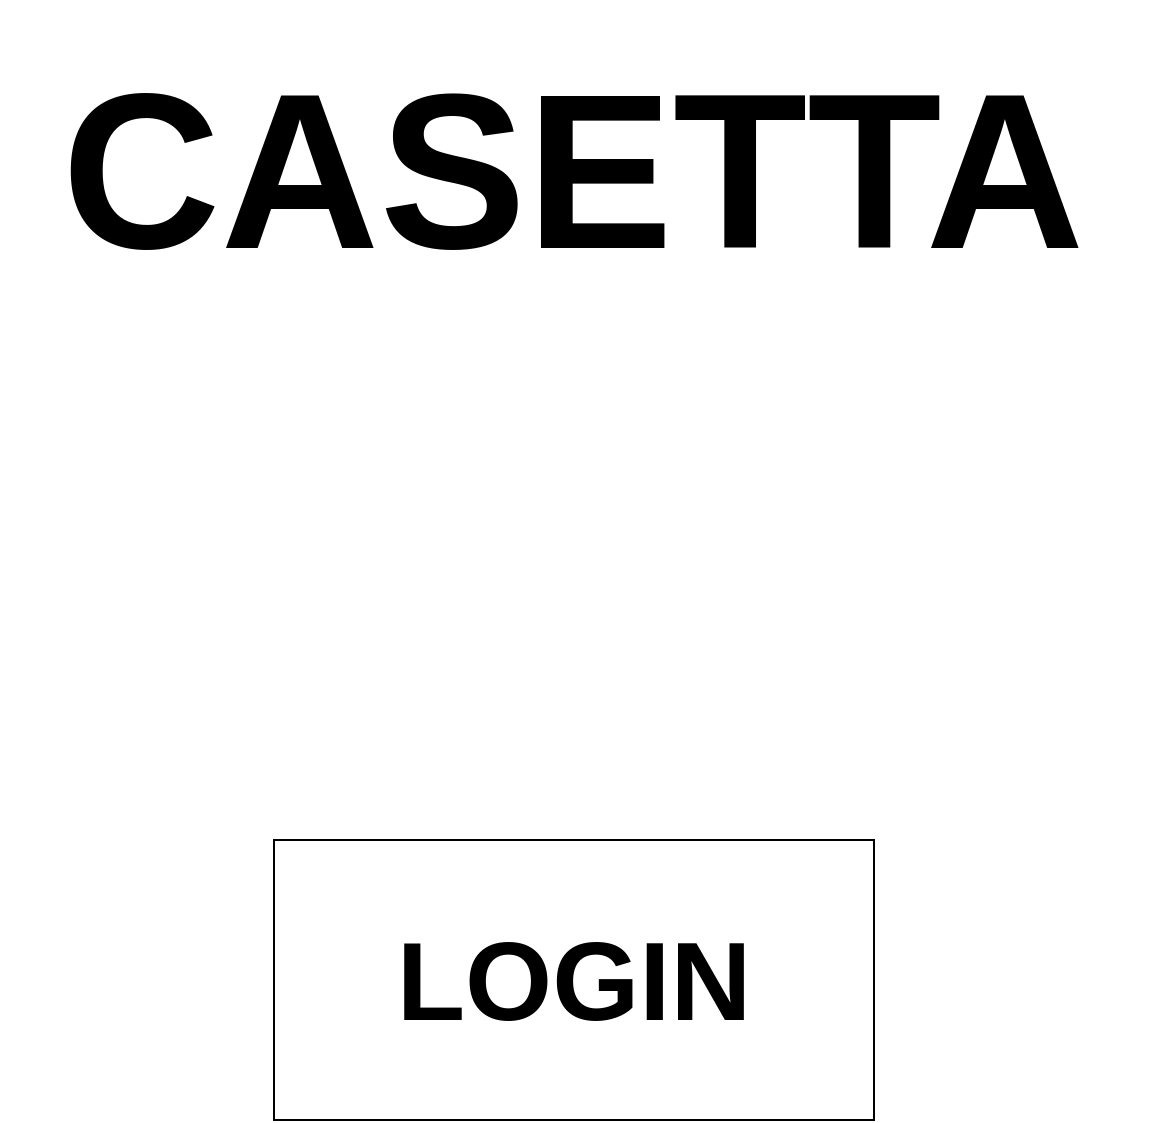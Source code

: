 <mxfile version="12.6.5" type="device" pages="33"><diagram id="x6Up6BXPxDKXp0rEVlm1" name="index.html"><mxGraphModel dx="1024" dy="601" grid="1" gridSize="10" guides="1" tooltips="1" connect="1" arrows="1" fold="1" page="1" pageScale="1" pageWidth="1600" pageHeight="900" math="0" shadow="0"><root><mxCell id="0"/><mxCell id="1" parent="0"/><mxCell id="r0UMuZwn_xch30KzOFr9-1" value="&lt;font size=&quot;1&quot;&gt;&lt;b style=&quot;font-size: 110px&quot;&gt;CASETTA&lt;/b&gt;&lt;/font&gt;" style="text;html=1;strokeColor=none;fillColor=none;align=center;verticalAlign=middle;whiteSpace=wrap;rounded=0;" parent="1" vertex="1"><mxGeometry x="513.33" y="140" width="573.33" height="170" as="geometry"/></mxCell><mxCell id="r0UMuZwn_xch30KzOFr9-2" value="&lt;b&gt;&lt;font style=&quot;font-size: 56px&quot;&gt;LOGIN&lt;/font&gt;&lt;/b&gt;" style="rounded=0;whiteSpace=wrap;html=1;" parent="1" vertex="1"><mxGeometry x="650" y="560" width="300" height="140" as="geometry"/></mxCell></root></mxGraphModel></diagram><diagram id="b9wH2bc34K177BnucNBP" name="login"><mxGraphModel dx="1730" dy="1027" grid="1" gridSize="10" guides="1" tooltips="1" connect="1" arrows="1" fold="1" page="1" pageScale="1" pageWidth="1600" pageHeight="900" math="0" shadow="0"><root><mxCell id="QcZ59GREGra2L5C0ih6l-0"/><mxCell id="QcZ59GREGra2L5C0ih6l-1" parent="QcZ59GREGra2L5C0ih6l-0"/><mxCell id="QcZ59GREGra2L5C0ih6l-2" value="" style="rounded=0;whiteSpace=wrap;html=1;" vertex="1" parent="QcZ59GREGra2L5C0ih6l-1"><mxGeometry x="445" y="150" width="710" height="670" as="geometry"/></mxCell><mxCell id="QcZ59GREGra2L5C0ih6l-3" value="&lt;font size=&quot;1&quot;&gt;&lt;b style=&quot;font-size: 58px&quot;&gt;LOGIN&lt;/b&gt;&lt;/font&gt;" style="rounded=0;whiteSpace=wrap;html=1;" vertex="1" parent="QcZ59GREGra2L5C0ih6l-1"><mxGeometry x="615" y="610" width="370" height="130" as="geometry"/></mxCell><mxCell id="QcZ59GREGra2L5C0ih6l-4" value="&lt;font style=&quot;font-size: 28px&quot;&gt;EMAIL ID:&lt;/font&gt;" style="text;html=1;strokeColor=none;fillColor=none;align=center;verticalAlign=middle;whiteSpace=wrap;rounded=0;" vertex="1" parent="QcZ59GREGra2L5C0ih6l-1"><mxGeometry x="530" y="320" width="160" height="70" as="geometry"/></mxCell><mxCell id="QcZ59GREGra2L5C0ih6l-5" value="&lt;font style=&quot;font-size: 28px&quot;&gt;PASSWORD:&lt;/font&gt;" style="text;html=1;strokeColor=none;fillColor=none;align=center;verticalAlign=middle;whiteSpace=wrap;rounded=0;" vertex="1" parent="QcZ59GREGra2L5C0ih6l-1"><mxGeometry x="500" y="410" width="190" height="70" as="geometry"/></mxCell><mxCell id="1WGngRevKziNnWALz8w_-0" value="" style="rounded=0;whiteSpace=wrap;html=1;" vertex="1" parent="QcZ59GREGra2L5C0ih6l-1"><mxGeometry x="690" y="325" width="390" height="60" as="geometry"/></mxCell><mxCell id="1WGngRevKziNnWALz8w_-1" value="" style="rounded=0;whiteSpace=wrap;html=1;" vertex="1" parent="QcZ59GREGra2L5C0ih6l-1"><mxGeometry x="690" y="415" width="390" height="60" as="geometry"/></mxCell></root></mxGraphModel></diagram><diagram id="fmvL7QymvwpZiBx83GI5" name="manager_panel"><mxGraphModel dx="1730" dy="1027" grid="1" gridSize="10" guides="1" tooltips="1" connect="1" arrows="1" fold="1" page="1" pageScale="1" pageWidth="1600" pageHeight="900" math="0" shadow="0"><root><mxCell id="La_JGAIukZe_rb4lsEPK-0"/><mxCell id="La_JGAIukZe_rb4lsEPK-1" parent="La_JGAIukZe_rb4lsEPK-0"/><mxCell id="La_JGAIukZe_rb4lsEPK-2" value="" style="rounded=0;whiteSpace=wrap;html=1;" vertex="1" parent="La_JGAIukZe_rb4lsEPK-1"><mxGeometry x="5" y="-0.33" width="1590" height="120.33" as="geometry"/></mxCell><mxCell id="La_JGAIukZe_rb4lsEPK-3" value="" style="ellipse;whiteSpace=wrap;html=1;aspect=fixed;" vertex="1" parent="La_JGAIukZe_rb4lsEPK-1"><mxGeometry x="50" y="19.84" width="80" height="80" as="geometry"/></mxCell><mxCell id="La_JGAIukZe_rb4lsEPK-4" value="&lt;font style=&quot;font-size: 22px&quot;&gt;Manager&amp;nbsp; Name&lt;/font&gt;" style="text;html=1;strokeColor=none;fillColor=none;align=center;verticalAlign=middle;whiteSpace=wrap;rounded=0;" vertex="1" parent="La_JGAIukZe_rb4lsEPK-1"><mxGeometry x="130" y="19.84" width="200" height="40.16" as="geometry"/></mxCell><mxCell id="La_JGAIukZe_rb4lsEPK-5" value="&lt;font style=&quot;font-size: 20px&quot;&gt;Manager&lt;/font&gt;" style="text;html=1;strokeColor=none;fillColor=none;align=center;verticalAlign=middle;whiteSpace=wrap;rounded=0;" vertex="1" parent="La_JGAIukZe_rb4lsEPK-1"><mxGeometry x="140" y="59.68" width="110" height="40.16" as="geometry"/></mxCell><mxCell id="La_JGAIukZe_rb4lsEPK-6" value="&lt;font style=&quot;font-size: 24px&quot;&gt;Date&lt;/font&gt;" style="text;html=1;strokeColor=none;fillColor=none;align=center;verticalAlign=middle;whiteSpace=wrap;rounded=0;" vertex="1" parent="La_JGAIukZe_rb4lsEPK-1"><mxGeometry x="1440" y="9.92" width="120" height="60" as="geometry"/></mxCell><mxCell id="La_JGAIukZe_rb4lsEPK-7" value="&lt;font style=&quot;font-size: 26px&quot;&gt;Time&lt;/font&gt;" style="text;html=1;strokeColor=none;fillColor=none;align=center;verticalAlign=middle;whiteSpace=wrap;rounded=0;" vertex="1" parent="La_JGAIukZe_rb4lsEPK-1"><mxGeometry x="1430" y="54.76" width="140" height="50" as="geometry"/></mxCell><mxCell id="La_JGAIukZe_rb4lsEPK-10" value="" style="rounded=0;whiteSpace=wrap;html=1;" vertex="1" parent="La_JGAIukZe_rb4lsEPK-1"><mxGeometry x="40" y="160" width="520" height="680" as="geometry"/></mxCell><mxCell id="La_JGAIukZe_rb4lsEPK-11" value="&lt;font style=&quot;font-size: 46px&quot;&gt;RENT&lt;/font&gt;" style="rounded=0;whiteSpace=wrap;html=1;" vertex="1" parent="La_JGAIukZe_rb4lsEPK-1"><mxGeometry x="600" y="160" width="440" height="200" as="geometry"/></mxCell><mxCell id="La_JGAIukZe_rb4lsEPK-12" value="&lt;font style=&quot;font-size: 48px&quot;&gt;VISITORS&lt;/font&gt;" style="rounded=0;whiteSpace=wrap;html=1;" vertex="1" parent="La_JGAIukZe_rb4lsEPK-1"><mxGeometry x="600" y="400" width="440" height="200" as="geometry"/></mxCell><mxCell id="La_JGAIukZe_rb4lsEPK-14" value="&lt;font style=&quot;font-size: 48px&quot;&gt;TENANTS&lt;/font&gt;" style="rounded=0;whiteSpace=wrap;html=1;" vertex="1" parent="La_JGAIukZe_rb4lsEPK-1"><mxGeometry x="600" y="640" width="440" height="200" as="geometry"/></mxCell><mxCell id="La_JGAIukZe_rb4lsEPK-24" value="&lt;font style=&quot;font-size: 48px&quot;&gt;CALENDER&lt;/font&gt;" style="rounded=0;whiteSpace=wrap;html=1;" vertex="1" parent="La_JGAIukZe_rb4lsEPK-1"><mxGeometry x="1080" y="640" width="440" height="200" as="geometry"/></mxCell><mxCell id="La_JGAIukZe_rb4lsEPK-25" value="&lt;font style=&quot;font-size: 48px&quot;&gt;BILLS&lt;/font&gt;" style="rounded=0;whiteSpace=wrap;html=1;" vertex="1" parent="La_JGAIukZe_rb4lsEPK-1"><mxGeometry x="1080" y="160" width="440" height="200" as="geometry"/></mxCell><mxCell id="La_JGAIukZe_rb4lsEPK-26" value="&lt;font style=&quot;font-size: 48px&quot;&gt;APARTMENT&lt;/font&gt;" style="rounded=0;whiteSpace=wrap;html=1;" vertex="1" parent="La_JGAIukZe_rb4lsEPK-1"><mxGeometry x="1080" y="400" width="440" height="200" as="geometry"/></mxCell><mxCell id="La_JGAIukZe_rb4lsEPK-27" value="" style="ellipse;whiteSpace=wrap;html=1;aspect=fixed;" vertex="1" parent="La_JGAIukZe_rb4lsEPK-1"><mxGeometry x="520" y="140" width="60" height="60" as="geometry"/></mxCell><mxCell id="La_JGAIukZe_rb4lsEPK-28" value="&lt;font style=&quot;font-size: 20px&quot;&gt;&lt;b&gt;COMPLAINTS AND REVIEWS&lt;/b&gt;&lt;/font&gt;" style="rounded=0;whiteSpace=wrap;html=1;" vertex="1" parent="La_JGAIukZe_rb4lsEPK-1"><mxGeometry x="40" y="160" width="290" height="50" as="geometry"/></mxCell><mxCell id="La_JGAIukZe_rb4lsEPK-31" value="" style="rounded=0;whiteSpace=wrap;html=1;" vertex="1" parent="La_JGAIukZe_rb4lsEPK-1"><mxGeometry x="40" y="240" width="520" height="80" as="geometry"/></mxCell><mxCell id="La_JGAIukZe_rb4lsEPK-32" value="" style="rounded=0;whiteSpace=wrap;html=1;" vertex="1" parent="La_JGAIukZe_rb4lsEPK-1"><mxGeometry x="40" y="320" width="520" height="80" as="geometry"/></mxCell><mxCell id="La_JGAIukZe_rb4lsEPK-33" value="" style="rounded=0;whiteSpace=wrap;html=1;" vertex="1" parent="La_JGAIukZe_rb4lsEPK-1"><mxGeometry x="40" y="400" width="520" height="80" as="geometry"/></mxCell><mxCell id="La_JGAIukZe_rb4lsEPK-34" value="" style="rounded=0;whiteSpace=wrap;html=1;" vertex="1" parent="La_JGAIukZe_rb4lsEPK-1"><mxGeometry x="40" y="640" width="520" height="80" as="geometry"/></mxCell><mxCell id="La_JGAIukZe_rb4lsEPK-35" value="" style="rounded=0;whiteSpace=wrap;html=1;" vertex="1" parent="La_JGAIukZe_rb4lsEPK-1"><mxGeometry x="40" y="480" width="520" height="80" as="geometry"/></mxCell><mxCell id="La_JGAIukZe_rb4lsEPK-36" value="" style="rounded=0;whiteSpace=wrap;html=1;" vertex="1" parent="La_JGAIukZe_rb4lsEPK-1"><mxGeometry x="40" y="560" width="520" height="80" as="geometry"/></mxCell><mxCell id="La_JGAIukZe_rb4lsEPK-37" value="" style="rounded=0;whiteSpace=wrap;html=1;" vertex="1" parent="La_JGAIukZe_rb4lsEPK-1"><mxGeometry x="40" y="720" width="520" height="80" as="geometry"/></mxCell><mxCell id="La_JGAIukZe_rb4lsEPK-38" value="" style="ellipse;whiteSpace=wrap;html=1;aspect=fixed;" vertex="1" parent="La_JGAIukZe_rb4lsEPK-1"><mxGeometry x="1000" y="140" width="60" height="60" as="geometry"/></mxCell><mxCell id="La_JGAIukZe_rb4lsEPK-39" value="" style="ellipse;whiteSpace=wrap;html=1;aspect=fixed;" vertex="1" parent="La_JGAIukZe_rb4lsEPK-1"><mxGeometry x="1480" y="140" width="60" height="60" as="geometry"/></mxCell><mxCell id="w4XJwpXqK5sBb6QmJ0UL-1" value="" style="rounded=0;whiteSpace=wrap;html=1;" vertex="1" parent="La_JGAIukZe_rb4lsEPK-1"><mxGeometry x="890" y="800" width="150" height="40" as="geometry"/></mxCell><mxCell id="w4XJwpXqK5sBb6QmJ0UL-2" value="" style="ellipse;whiteSpace=wrap;html=1;aspect=fixed;" vertex="1" parent="La_JGAIukZe_rb4lsEPK-1"><mxGeometry x="914" y="810" width="20" height="20" as="geometry"/></mxCell><mxCell id="w4XJwpXqK5sBb6QmJ0UL-3" value="" style="ellipse;whiteSpace=wrap;html=1;aspect=fixed;" vertex="1" parent="La_JGAIukZe_rb4lsEPK-1"><mxGeometry x="958" y="810" width="20" height="20" as="geometry"/></mxCell><mxCell id="w4XJwpXqK5sBb6QmJ0UL-4" value="" style="ellipse;whiteSpace=wrap;html=1;aspect=fixed;" vertex="1" parent="La_JGAIukZe_rb4lsEPK-1"><mxGeometry x="1000" y="810" width="20" height="20" as="geometry"/></mxCell><mxCell id="fT9-ofQKYVqSxrhOpkX9-0" value="" style="rounded=0;whiteSpace=wrap;html=1;" vertex="1" parent="La_JGAIukZe_rb4lsEPK-1"><mxGeometry x="1420" y="560" width="100" height="40" as="geometry"/></mxCell><mxCell id="fT9-ofQKYVqSxrhOpkX9-1" value="" style="ellipse;whiteSpace=wrap;html=1;aspect=fixed;" vertex="1" parent="La_JGAIukZe_rb4lsEPK-1"><mxGeometry x="1484" y="571" width="20" height="20" as="geometry"/></mxCell><mxCell id="fT9-ofQKYVqSxrhOpkX9-2" value="" style="ellipse;whiteSpace=wrap;html=1;aspect=fixed;" vertex="1" parent="La_JGAIukZe_rb4lsEPK-1"><mxGeometry x="1440" y="570" width="20" height="20" as="geometry"/></mxCell><mxCell id="fWPKbDyVFHbAH8oh14QE-0" value="&lt;font style=&quot;font-size: 26px&quot;&gt;Time&lt;/font&gt;" style="text;html=1;strokeColor=none;fillColor=none;align=center;verticalAlign=middle;whiteSpace=wrap;rounded=0;" vertex="1" parent="La_JGAIukZe_rb4lsEPK-1"><mxGeometry x="1430" y="54.76" width="140" height="50" as="geometry"/></mxCell></root></mxGraphModel></diagram><diagram id="bOzLsYGWc5Y68Fcrwc5x" name="tenant_panel"><mxGraphModel dx="1707" dy="1002" grid="1" gridSize="10" guides="1" tooltips="1" connect="1" arrows="1" fold="1" page="1" pageScale="1" pageWidth="1600" pageHeight="900" math="0" shadow="0"><root><mxCell id="iLGLaaY5az8HlqKHN6OC-0"/><mxCell id="iLGLaaY5az8HlqKHN6OC-1" parent="iLGLaaY5az8HlqKHN6OC-0"/><mxCell id="C7TAK6-cCgh2YD5w_e9q-0" value="" style="rounded=0;whiteSpace=wrap;html=1;" parent="iLGLaaY5az8HlqKHN6OC-1" vertex="1"><mxGeometry x="5" y="-0.33" width="1590" height="120.33" as="geometry"/></mxCell><mxCell id="C7TAK6-cCgh2YD5w_e9q-1" value="" style="rounded=0;whiteSpace=wrap;html=1;" parent="iLGLaaY5az8HlqKHN6OC-1" vertex="1"><mxGeometry x="40" y="160" width="520" height="680" as="geometry"/></mxCell><mxCell id="C7TAK6-cCgh2YD5w_e9q-2" value="&lt;font style=&quot;font-size: 46px&quot;&gt;RENT&lt;/font&gt;" style="rounded=0;whiteSpace=wrap;html=1;" parent="iLGLaaY5az8HlqKHN6OC-1" vertex="1"><mxGeometry x="600" y="160" width="440" height="200" as="geometry"/></mxCell><mxCell id="C7TAK6-cCgh2YD5w_e9q-3" value="&lt;font style=&quot;font-size: 48px&quot;&gt;VISITORS&lt;/font&gt;" style="rounded=0;whiteSpace=wrap;html=1;" parent="iLGLaaY5az8HlqKHN6OC-1" vertex="1"><mxGeometry x="600" y="400" width="440" height="200" as="geometry"/></mxCell><mxCell id="C7TAK6-cCgh2YD5w_e9q-4" value="&lt;font style=&quot;font-size: 48px&quot;&gt;OCCUPANTS&lt;br&gt;&lt;/font&gt;" style="rounded=0;whiteSpace=wrap;html=1;" parent="iLGLaaY5az8HlqKHN6OC-1" vertex="1"><mxGeometry x="600" y="640" width="440" height="200" as="geometry"/></mxCell><mxCell id="C7TAK6-cCgh2YD5w_e9q-5" value="&lt;font style=&quot;font-size: 48px&quot;&gt;CALENDER&lt;/font&gt;" style="rounded=0;whiteSpace=wrap;html=1;" parent="iLGLaaY5az8HlqKHN6OC-1" vertex="1"><mxGeometry x="1080" y="640" width="440" height="200" as="geometry"/></mxCell><mxCell id="C7TAK6-cCgh2YD5w_e9q-6" value="&lt;font style=&quot;font-size: 48px&quot;&gt;BILLS&lt;/font&gt;" style="rounded=0;whiteSpace=wrap;html=1;" parent="iLGLaaY5az8HlqKHN6OC-1" vertex="1"><mxGeometry x="1080" y="160" width="440" height="200" as="geometry"/></mxCell><mxCell id="C7TAK6-cCgh2YD5w_e9q-7" value="&lt;font style=&quot;font-size: 48px&quot;&gt;APARTMENT&lt;/font&gt;" style="rounded=0;whiteSpace=wrap;html=1;" parent="iLGLaaY5az8HlqKHN6OC-1" vertex="1"><mxGeometry x="1080" y="400" width="440" height="200" as="geometry"/></mxCell><mxCell id="okwvUw91qNQZNdfu0NSd-0" value="" style="ellipse;whiteSpace=wrap;html=1;aspect=fixed;" parent="iLGLaaY5az8HlqKHN6OC-1" vertex="1"><mxGeometry x="50" y="19.84" width="80" height="80" as="geometry"/></mxCell><mxCell id="okwvUw91qNQZNdfu0NSd-1" value="&lt;font style=&quot;font-size: 22px&quot;&gt;Tenant Name&lt;/font&gt;" style="text;html=1;strokeColor=none;fillColor=none;align=center;verticalAlign=middle;whiteSpace=wrap;rounded=0;" parent="iLGLaaY5az8HlqKHN6OC-1" vertex="1"><mxGeometry x="130" y="19.84" width="200" height="40.16" as="geometry"/></mxCell><mxCell id="okwvUw91qNQZNdfu0NSd-2" value="&lt;font style=&quot;font-size: 20px&quot;&gt;Tenant&lt;br&gt;&lt;/font&gt;" style="text;html=1;strokeColor=none;fillColor=none;align=center;verticalAlign=middle;whiteSpace=wrap;rounded=0;" parent="iLGLaaY5az8HlqKHN6OC-1" vertex="1"><mxGeometry x="140" y="59.68" width="110" height="40.16" as="geometry"/></mxCell><mxCell id="okwvUw91qNQZNdfu0NSd-3" value="&lt;font style=&quot;font-size: 24px&quot;&gt;Date&lt;/font&gt;" style="text;html=1;strokeColor=none;fillColor=none;align=center;verticalAlign=middle;whiteSpace=wrap;rounded=0;" parent="iLGLaaY5az8HlqKHN6OC-1" vertex="1"><mxGeometry x="1440" y="9.92" width="120" height="60" as="geometry"/></mxCell><mxCell id="okwvUw91qNQZNdfu0NSd-4" value="&lt;font style=&quot;font-size: 26px&quot;&gt;Time&lt;/font&gt;" style="text;html=1;strokeColor=none;fillColor=none;align=center;verticalAlign=middle;whiteSpace=wrap;rounded=0;" parent="iLGLaaY5az8HlqKHN6OC-1" vertex="1"><mxGeometry x="1430" y="54.76" width="140" height="50" as="geometry"/></mxCell><mxCell id="EAbPuPXrJR6GnutOq1AN-0" value="" style="rounded=0;whiteSpace=wrap;html=1;" parent="iLGLaaY5az8HlqKHN6OC-1" vertex="1"><mxGeometry x="1420" y="560" width="100" height="40" as="geometry"/></mxCell><mxCell id="EAbPuPXrJR6GnutOq1AN-1" value="" style="ellipse;whiteSpace=wrap;html=1;aspect=fixed;" parent="iLGLaaY5az8HlqKHN6OC-1" vertex="1"><mxGeometry x="1484" y="571" width="20" height="20" as="geometry"/></mxCell><mxCell id="EAbPuPXrJR6GnutOq1AN-2" value="" style="ellipse;whiteSpace=wrap;html=1;aspect=fixed;" parent="iLGLaaY5az8HlqKHN6OC-1" vertex="1"><mxGeometry x="1440" y="570" width="20" height="20" as="geometry"/></mxCell><mxCell id="Cn7nXbQt4VNakQoV6ypH-0" value="" style="ellipse;whiteSpace=wrap;html=1;aspect=fixed;" parent="iLGLaaY5az8HlqKHN6OC-1" vertex="1"><mxGeometry x="520" y="140" width="60" height="60" as="geometry"/></mxCell><mxCell id="Cn7nXbQt4VNakQoV6ypH-1" value="&lt;font style=&quot;font-size: 20px&quot;&gt;&lt;b&gt;COMPLAINTS AND REVIEWS&lt;/b&gt;&lt;/font&gt;" style="rounded=0;whiteSpace=wrap;html=1;" parent="iLGLaaY5az8HlqKHN6OC-1" vertex="1"><mxGeometry x="40" y="160" width="290" height="50" as="geometry"/></mxCell><mxCell id="Cn7nXbQt4VNakQoV6ypH-2" value="" style="rounded=0;whiteSpace=wrap;html=1;" parent="iLGLaaY5az8HlqKHN6OC-1" vertex="1"><mxGeometry x="40" y="240" width="520" height="80" as="geometry"/></mxCell><mxCell id="Cn7nXbQt4VNakQoV6ypH-3" value="" style="rounded=0;whiteSpace=wrap;html=1;" parent="iLGLaaY5az8HlqKHN6OC-1" vertex="1"><mxGeometry x="40" y="320" width="520" height="80" as="geometry"/></mxCell><mxCell id="Cn7nXbQt4VNakQoV6ypH-4" value="" style="rounded=0;whiteSpace=wrap;html=1;" parent="iLGLaaY5az8HlqKHN6OC-1" vertex="1"><mxGeometry x="40" y="400" width="520" height="80" as="geometry"/></mxCell><mxCell id="Cn7nXbQt4VNakQoV6ypH-5" value="" style="rounded=0;whiteSpace=wrap;html=1;" parent="iLGLaaY5az8HlqKHN6OC-1" vertex="1"><mxGeometry x="40" y="640" width="520" height="80" as="geometry"/></mxCell><mxCell id="Cn7nXbQt4VNakQoV6ypH-6" value="" style="rounded=0;whiteSpace=wrap;html=1;" parent="iLGLaaY5az8HlqKHN6OC-1" vertex="1"><mxGeometry x="40" y="480" width="520" height="80" as="geometry"/></mxCell><mxCell id="Cn7nXbQt4VNakQoV6ypH-7" value="" style="rounded=0;whiteSpace=wrap;html=1;" parent="iLGLaaY5az8HlqKHN6OC-1" vertex="1"><mxGeometry x="40" y="560" width="520" height="80" as="geometry"/></mxCell><mxCell id="Cn7nXbQt4VNakQoV6ypH-8" value="" style="rounded=0;whiteSpace=wrap;html=1;" parent="iLGLaaY5az8HlqKHN6OC-1" vertex="1"><mxGeometry x="40" y="720" width="520" height="80" as="geometry"/></mxCell><mxCell id="Cn7nXbQt4VNakQoV6ypH-9" value="" style="ellipse;whiteSpace=wrap;html=1;aspect=fixed;" parent="iLGLaaY5az8HlqKHN6OC-1" vertex="1"><mxGeometry x="1000" y="140" width="60" height="60" as="geometry"/></mxCell><mxCell id="Cn7nXbQt4VNakQoV6ypH-10" value="" style="ellipse;whiteSpace=wrap;html=1;aspect=fixed;" parent="iLGLaaY5az8HlqKHN6OC-1" vertex="1"><mxGeometry x="1480" y="140" width="60" height="60" as="geometry"/></mxCell><mxCell id="bzws8SWiVon1QlZC9BSB-0" value="" style="rounded=0;whiteSpace=wrap;html=1;" vertex="1" parent="iLGLaaY5az8HlqKHN6OC-1"><mxGeometry x="940" y="800" width="100" height="40" as="geometry"/></mxCell><mxCell id="bzws8SWiVon1QlZC9BSB-1" value="" style="ellipse;whiteSpace=wrap;html=1;aspect=fixed;" vertex="1" parent="iLGLaaY5az8HlqKHN6OC-1"><mxGeometry x="960" y="810" width="20" height="20" as="geometry"/></mxCell><mxCell id="bzws8SWiVon1QlZC9BSB-2" value="" style="ellipse;whiteSpace=wrap;html=1;aspect=fixed;" vertex="1" parent="iLGLaaY5az8HlqKHN6OC-1"><mxGeometry x="1004" y="811" width="20" height="20" as="geometry"/></mxCell></root></mxGraphModel></diagram><diagram id="yyik2QCWjV_Fgg6r8_N5" name="staff_panel"><mxGraphModel dx="2048" dy="1202" grid="1" gridSize="10" guides="1" tooltips="1" connect="1" arrows="1" fold="1" page="1" pageScale="1" pageWidth="1600" pageHeight="900" math="0" shadow="0"><root><mxCell id="l82gaLH-PosMkfQXzWmy-0"/><mxCell id="l82gaLH-PosMkfQXzWmy-1" parent="l82gaLH-PosMkfQXzWmy-0"/><mxCell id="9IiBGV_-WiIV9-HIuyx2-0" value="" style="rounded=0;whiteSpace=wrap;html=1;" parent="l82gaLH-PosMkfQXzWmy-1" vertex="1"><mxGeometry x="5" y="-0.33" width="1590" height="120.33" as="geometry"/></mxCell><mxCell id="9IiBGV_-WiIV9-HIuyx2-1" value="" style="ellipse;whiteSpace=wrap;html=1;aspect=fixed;" parent="l82gaLH-PosMkfQXzWmy-1" vertex="1"><mxGeometry x="50" y="19.84" width="80" height="80" as="geometry"/></mxCell><mxCell id="9IiBGV_-WiIV9-HIuyx2-2" value="&lt;font style=&quot;font-size: 22px&quot;&gt;Staff&amp;nbsp; Name&lt;/font&gt;" style="text;html=1;strokeColor=none;fillColor=none;align=center;verticalAlign=middle;whiteSpace=wrap;rounded=0;" parent="l82gaLH-PosMkfQXzWmy-1" vertex="1"><mxGeometry x="130" y="19.84" width="200" height="40.16" as="geometry"/></mxCell><mxCell id="9IiBGV_-WiIV9-HIuyx2-3" value="&lt;font style=&quot;font-size: 20px&quot;&gt;Staff&lt;br&gt;&lt;/font&gt;" style="text;html=1;strokeColor=none;fillColor=none;align=center;verticalAlign=middle;whiteSpace=wrap;rounded=0;" parent="l82gaLH-PosMkfQXzWmy-1" vertex="1"><mxGeometry x="140" y="59.68" width="110" height="40.16" as="geometry"/></mxCell><mxCell id="9IiBGV_-WiIV9-HIuyx2-4" value="&lt;font style=&quot;font-size: 24px&quot;&gt;Date&lt;/font&gt;" style="text;html=1;strokeColor=none;fillColor=none;align=center;verticalAlign=middle;whiteSpace=wrap;rounded=0;" parent="l82gaLH-PosMkfQXzWmy-1" vertex="1"><mxGeometry x="1440" y="9.92" width="120" height="60" as="geometry"/></mxCell><mxCell id="9IiBGV_-WiIV9-HIuyx2-5" value="&lt;font style=&quot;font-size: 26px&quot;&gt;Time&lt;/font&gt;" style="text;html=1;strokeColor=none;fillColor=none;align=center;verticalAlign=middle;whiteSpace=wrap;rounded=0;" parent="l82gaLH-PosMkfQXzWmy-1" vertex="1"><mxGeometry x="1430" y="54.76" width="140" height="50" as="geometry"/></mxCell><mxCell id="9IiBGV_-WiIV9-HIuyx2-6" value="" style="rounded=0;whiteSpace=wrap;html=1;" parent="l82gaLH-PosMkfQXzWmy-1" vertex="1"><mxGeometry x="40" y="160" width="520" height="680" as="geometry"/></mxCell><mxCell id="9IiBGV_-WiIV9-HIuyx2-7" value="&lt;font style=&quot;font-size: 48px&quot;&gt;VISITORS&lt;/font&gt;" style="rounded=0;whiteSpace=wrap;html=1;" parent="l82gaLH-PosMkfQXzWmy-1" vertex="1"><mxGeometry x="600" y="400" width="440" height="200" as="geometry"/></mxCell><mxCell id="9IiBGV_-WiIV9-HIuyx2-8" value="&lt;font style=&quot;font-size: 48px&quot;&gt;TENANTS&lt;/font&gt;" style="rounded=0;whiteSpace=wrap;html=1;" parent="l82gaLH-PosMkfQXzWmy-1" vertex="1"><mxGeometry x="600" y="640" width="440" height="200" as="geometry"/></mxCell><mxCell id="9IiBGV_-WiIV9-HIuyx2-9" value="&lt;font style=&quot;font-size: 48px&quot;&gt;CALENDER&lt;/font&gt;" style="rounded=0;whiteSpace=wrap;html=1;" parent="l82gaLH-PosMkfQXzWmy-1" vertex="1"><mxGeometry x="1080" y="400" width="440" height="200" as="geometry"/></mxCell><mxCell id="9IiBGV_-WiIV9-HIuyx2-10" value="&lt;font style=&quot;font-size: 48px&quot;&gt;BILLS&lt;/font&gt;" style="rounded=0;whiteSpace=wrap;html=1;" parent="l82gaLH-PosMkfQXzWmy-1" vertex="1"><mxGeometry x="600" y="160" width="440" height="200" as="geometry"/></mxCell><mxCell id="9IiBGV_-WiIV9-HIuyx2-11" value="&lt;font style=&quot;font-size: 48px&quot;&gt;APARTMENT&lt;/font&gt;" style="rounded=0;whiteSpace=wrap;html=1;" parent="l82gaLH-PosMkfQXzWmy-1" vertex="1"><mxGeometry x="1080" y="160" width="440" height="200" as="geometry"/></mxCell><mxCell id="9IiBGV_-WiIV9-HIuyx2-12" value="" style="ellipse;whiteSpace=wrap;html=1;aspect=fixed;" parent="l82gaLH-PosMkfQXzWmy-1" vertex="1"><mxGeometry x="520" y="140" width="60" height="60" as="geometry"/></mxCell><mxCell id="9IiBGV_-WiIV9-HIuyx2-13" value="&lt;font style=&quot;font-size: 20px&quot;&gt;&lt;b&gt;COMPLAINTS AND REVIEWS&lt;/b&gt;&lt;/font&gt;" style="rounded=0;whiteSpace=wrap;html=1;" parent="l82gaLH-PosMkfQXzWmy-1" vertex="1"><mxGeometry x="40" y="160" width="290" height="50" as="geometry"/></mxCell><mxCell id="9IiBGV_-WiIV9-HIuyx2-14" value="" style="rounded=0;whiteSpace=wrap;html=1;" parent="l82gaLH-PosMkfQXzWmy-1" vertex="1"><mxGeometry x="40" y="240" width="520" height="80" as="geometry"/></mxCell><mxCell id="9IiBGV_-WiIV9-HIuyx2-15" value="" style="rounded=0;whiteSpace=wrap;html=1;" parent="l82gaLH-PosMkfQXzWmy-1" vertex="1"><mxGeometry x="40" y="320" width="520" height="80" as="geometry"/></mxCell><mxCell id="9IiBGV_-WiIV9-HIuyx2-16" value="" style="rounded=0;whiteSpace=wrap;html=1;" parent="l82gaLH-PosMkfQXzWmy-1" vertex="1"><mxGeometry x="40" y="400" width="520" height="80" as="geometry"/></mxCell><mxCell id="9IiBGV_-WiIV9-HIuyx2-17" value="" style="rounded=0;whiteSpace=wrap;html=1;" parent="l82gaLH-PosMkfQXzWmy-1" vertex="1"><mxGeometry x="40" y="640" width="520" height="80" as="geometry"/></mxCell><mxCell id="9IiBGV_-WiIV9-HIuyx2-18" value="" style="rounded=0;whiteSpace=wrap;html=1;" parent="l82gaLH-PosMkfQXzWmy-1" vertex="1"><mxGeometry x="40" y="480" width="520" height="80" as="geometry"/></mxCell><mxCell id="9IiBGV_-WiIV9-HIuyx2-19" value="" style="rounded=0;whiteSpace=wrap;html=1;" parent="l82gaLH-PosMkfQXzWmy-1" vertex="1"><mxGeometry x="40" y="560" width="520" height="80" as="geometry"/></mxCell><mxCell id="9IiBGV_-WiIV9-HIuyx2-20" value="" style="rounded=0;whiteSpace=wrap;html=1;" parent="l82gaLH-PosMkfQXzWmy-1" vertex="1"><mxGeometry x="40" y="720" width="520" height="80" as="geometry"/></mxCell><mxCell id="Kbo0BxBf300V6W-emArr-0" value="" style="rounded=0;whiteSpace=wrap;html=1;" parent="l82gaLH-PosMkfQXzWmy-1" vertex="1"><mxGeometry x="890" y="560" width="150" height="40" as="geometry"/></mxCell><mxCell id="Kbo0BxBf300V6W-emArr-1" value="" style="ellipse;whiteSpace=wrap;html=1;aspect=fixed;" parent="l82gaLH-PosMkfQXzWmy-1" vertex="1"><mxGeometry x="914" y="570" width="20" height="20" as="geometry"/></mxCell><mxCell id="Kbo0BxBf300V6W-emArr-2" value="" style="ellipse;whiteSpace=wrap;html=1;aspect=fixed;" parent="l82gaLH-PosMkfQXzWmy-1" vertex="1"><mxGeometry x="958" y="570" width="20" height="20" as="geometry"/></mxCell><mxCell id="Kbo0BxBf300V6W-emArr-3" value="" style="ellipse;whiteSpace=wrap;html=1;aspect=fixed;" parent="l82gaLH-PosMkfQXzWmy-1" vertex="1"><mxGeometry x="1000" y="570" width="20" height="20" as="geometry"/></mxCell><mxCell id="Kbo0BxBf300V6W-emArr-4" value="" style="rounded=0;whiteSpace=wrap;html=1;" parent="l82gaLH-PosMkfQXzWmy-1" vertex="1"><mxGeometry x="890" y="320" width="150" height="40" as="geometry"/></mxCell><mxCell id="Kbo0BxBf300V6W-emArr-5" value="" style="ellipse;whiteSpace=wrap;html=1;aspect=fixed;" parent="l82gaLH-PosMkfQXzWmy-1" vertex="1"><mxGeometry x="914" y="330" width="20" height="20" as="geometry"/></mxCell><mxCell id="Kbo0BxBf300V6W-emArr-6" value="" style="ellipse;whiteSpace=wrap;html=1;aspect=fixed;" parent="l82gaLH-PosMkfQXzWmy-1" vertex="1"><mxGeometry x="958" y="330" width="20" height="20" as="geometry"/></mxCell><mxCell id="Kbo0BxBf300V6W-emArr-7" value="" style="ellipse;whiteSpace=wrap;html=1;aspect=fixed;" parent="l82gaLH-PosMkfQXzWmy-1" vertex="1"><mxGeometry x="1000" y="330" width="20" height="20" as="geometry"/></mxCell></root></mxGraphModel></diagram><diagram id="A-sRsGyT3BWnOA3_QV5J" name="manager_complaints"><mxGraphModel dx="1024" dy="601" grid="1" gridSize="10" guides="1" tooltips="1" connect="1" arrows="1" fold="1" page="1" pageScale="1" pageWidth="1600" pageHeight="900" math="0" shadow="0"><root><mxCell id="I9HGdY3kv2EHAsg_aoiQ-0"/><mxCell id="I9HGdY3kv2EHAsg_aoiQ-1" parent="I9HGdY3kv2EHAsg_aoiQ-0"/><mxCell id="afotGv53BKuDUH6xhZF3-0" value="" style="rounded=0;whiteSpace=wrap;html=1;" parent="I9HGdY3kv2EHAsg_aoiQ-1" vertex="1"><mxGeometry x="5" y="-0.33" width="1590" height="120.33" as="geometry"/></mxCell><mxCell id="afotGv53BKuDUH6xhZF3-1" value="" style="ellipse;whiteSpace=wrap;html=1;aspect=fixed;" parent="I9HGdY3kv2EHAsg_aoiQ-1" vertex="1"><mxGeometry x="50" y="19.84" width="80" height="80" as="geometry"/></mxCell><mxCell id="afotGv53BKuDUH6xhZF3-2" value="&lt;font style=&quot;font-size: 22px&quot;&gt;Manager&amp;nbsp; Name&lt;/font&gt;" style="text;html=1;strokeColor=none;fillColor=none;align=center;verticalAlign=middle;whiteSpace=wrap;rounded=0;" parent="I9HGdY3kv2EHAsg_aoiQ-1" vertex="1"><mxGeometry x="130" y="19.84" width="200" height="40.16" as="geometry"/></mxCell><mxCell id="afotGv53BKuDUH6xhZF3-3" value="&lt;font style=&quot;font-size: 20px&quot;&gt;Manager&lt;/font&gt;" style="text;html=1;strokeColor=none;fillColor=none;align=center;verticalAlign=middle;whiteSpace=wrap;rounded=0;" parent="I9HGdY3kv2EHAsg_aoiQ-1" vertex="1"><mxGeometry x="140" y="59.68" width="110" height="40.16" as="geometry"/></mxCell><mxCell id="afotGv53BKuDUH6xhZF3-4" value="&lt;font style=&quot;font-size: 24px&quot;&gt;Date&lt;/font&gt;" style="text;html=1;strokeColor=none;fillColor=none;align=center;verticalAlign=middle;whiteSpace=wrap;rounded=0;" parent="I9HGdY3kv2EHAsg_aoiQ-1" vertex="1"><mxGeometry x="1440" y="9.92" width="120" height="60" as="geometry"/></mxCell><mxCell id="afotGv53BKuDUH6xhZF3-5" value="&lt;font style=&quot;font-size: 26px&quot;&gt;Time&lt;/font&gt;" style="text;html=1;strokeColor=none;fillColor=none;align=center;verticalAlign=middle;whiteSpace=wrap;rounded=0;" parent="I9HGdY3kv2EHAsg_aoiQ-1" vertex="1"><mxGeometry x="1430" y="54.76" width="140" height="50" as="geometry"/></mxCell><mxCell id="9Rg1FK_HNyR2M86v-aDN-0" value="" style="rounded=0;whiteSpace=wrap;html=1;" parent="I9HGdY3kv2EHAsg_aoiQ-1" vertex="1"><mxGeometry x="40" y="160" width="520" height="680" as="geometry"/></mxCell><mxCell id="9Rg1FK_HNyR2M86v-aDN-1" value="&lt;font size=&quot;1&quot;&gt;&lt;b style=&quot;font-size: 45px&quot;&gt;COMPLAINTS AND REVIEWS&lt;/b&gt;&lt;/font&gt;" style="rounded=0;whiteSpace=wrap;html=1;" parent="I9HGdY3kv2EHAsg_aoiQ-1" vertex="1"><mxGeometry x="430" y="12.3" width="740" height="95.08" as="geometry"/></mxCell><mxCell id="9Rg1FK_HNyR2M86v-aDN-2" value="" style="rounded=0;whiteSpace=wrap;html=1;" parent="I9HGdY3kv2EHAsg_aoiQ-1" vertex="1"><mxGeometry x="40" y="240" width="520" height="80" as="geometry"/></mxCell><mxCell id="9Rg1FK_HNyR2M86v-aDN-3" value="" style="rounded=0;whiteSpace=wrap;html=1;" parent="I9HGdY3kv2EHAsg_aoiQ-1" vertex="1"><mxGeometry x="40" y="320" width="520" height="80" as="geometry"/></mxCell><mxCell id="9Rg1FK_HNyR2M86v-aDN-4" value="" style="rounded=0;whiteSpace=wrap;html=1;" parent="I9HGdY3kv2EHAsg_aoiQ-1" vertex="1"><mxGeometry x="40" y="400" width="520" height="80" as="geometry"/></mxCell><mxCell id="9Rg1FK_HNyR2M86v-aDN-5" value="" style="rounded=0;whiteSpace=wrap;html=1;" parent="I9HGdY3kv2EHAsg_aoiQ-1" vertex="1"><mxGeometry x="40" y="640" width="520" height="80" as="geometry"/></mxCell><mxCell id="9Rg1FK_HNyR2M86v-aDN-6" value="" style="rounded=0;whiteSpace=wrap;html=1;" parent="I9HGdY3kv2EHAsg_aoiQ-1" vertex="1"><mxGeometry x="40" y="480" width="520" height="80" as="geometry"/></mxCell><mxCell id="9Rg1FK_HNyR2M86v-aDN-7" value="" style="rounded=0;whiteSpace=wrap;html=1;" parent="I9HGdY3kv2EHAsg_aoiQ-1" vertex="1"><mxGeometry x="40" y="560" width="520" height="80" as="geometry"/></mxCell><mxCell id="9Rg1FK_HNyR2M86v-aDN-8" value="" style="rounded=0;whiteSpace=wrap;html=1;" parent="I9HGdY3kv2EHAsg_aoiQ-1" vertex="1"><mxGeometry x="40" y="720" width="520" height="80" as="geometry"/></mxCell><mxCell id="9Rg1FK_HNyR2M86v-aDN-9" value="" style="rounded=0;whiteSpace=wrap;html=1;" parent="I9HGdY3kv2EHAsg_aoiQ-1" vertex="1"><mxGeometry x="560" y="160" width="1000" height="680" as="geometry"/></mxCell><mxCell id="9Rg1FK_HNyR2M86v-aDN-10" value="" style="ellipse;whiteSpace=wrap;html=1;aspect=fixed;" parent="I9HGdY3kv2EHAsg_aoiQ-1" vertex="1"><mxGeometry x="1440" y="740" width="140" height="140" as="geometry"/></mxCell></root></mxGraphModel></diagram><diagram id="hTyqiv20UcymfVxrgdy8" name="manager_rent"><mxGraphModel dx="1024" dy="601" grid="1" gridSize="10" guides="1" tooltips="1" connect="1" arrows="1" fold="1" page="1" pageScale="1" pageWidth="1600" pageHeight="900" math="0" shadow="0"><root><mxCell id="os8JLhBYhMzhz9HQ604f-0"/><mxCell id="os8JLhBYhMzhz9HQ604f-1" parent="os8JLhBYhMzhz9HQ604f-0"/><mxCell id="43VdXHx2h6dZ90-yNl1l-0" value="" style="rounded=0;whiteSpace=wrap;html=1;" parent="os8JLhBYhMzhz9HQ604f-1" vertex="1"><mxGeometry x="5" y="-0.33" width="1590" height="120.33" as="geometry"/></mxCell><mxCell id="43VdXHx2h6dZ90-yNl1l-1" value="" style="ellipse;whiteSpace=wrap;html=1;aspect=fixed;" parent="os8JLhBYhMzhz9HQ604f-1" vertex="1"><mxGeometry x="50" y="19.84" width="80" height="80" as="geometry"/></mxCell><mxCell id="43VdXHx2h6dZ90-yNl1l-2" value="&lt;font style=&quot;font-size: 22px&quot;&gt;Manager&amp;nbsp; Name&lt;/font&gt;" style="text;html=1;strokeColor=none;fillColor=none;align=center;verticalAlign=middle;whiteSpace=wrap;rounded=0;" parent="os8JLhBYhMzhz9HQ604f-1" vertex="1"><mxGeometry x="130" y="19.84" width="200" height="40.16" as="geometry"/></mxCell><mxCell id="43VdXHx2h6dZ90-yNl1l-3" value="&lt;font style=&quot;font-size: 20px&quot;&gt;Manager&lt;/font&gt;" style="text;html=1;strokeColor=none;fillColor=none;align=center;verticalAlign=middle;whiteSpace=wrap;rounded=0;" parent="os8JLhBYhMzhz9HQ604f-1" vertex="1"><mxGeometry x="140" y="59.68" width="110" height="40.16" as="geometry"/></mxCell><mxCell id="43VdXHx2h6dZ90-yNl1l-4" value="&lt;font style=&quot;font-size: 24px&quot;&gt;Date&lt;/font&gt;" style="text;html=1;strokeColor=none;fillColor=none;align=center;verticalAlign=middle;whiteSpace=wrap;rounded=0;" parent="os8JLhBYhMzhz9HQ604f-1" vertex="1"><mxGeometry x="1440" y="9.92" width="120" height="60" as="geometry"/></mxCell><mxCell id="43VdXHx2h6dZ90-yNl1l-5" value="&lt;font style=&quot;font-size: 26px&quot;&gt;Time&lt;/font&gt;" style="text;html=1;strokeColor=none;fillColor=none;align=center;verticalAlign=middle;whiteSpace=wrap;rounded=0;" parent="os8JLhBYhMzhz9HQ604f-1" vertex="1"><mxGeometry x="1430" y="54.76" width="140" height="50" as="geometry"/></mxCell><mxCell id="43VdXHx2h6dZ90-yNl1l-6" value="&lt;span style=&quot;font-size: 45px&quot;&gt;&lt;b&gt;RENT&lt;br&gt;&lt;/b&gt;&lt;/span&gt;" style="rounded=0;whiteSpace=wrap;html=1;" parent="os8JLhBYhMzhz9HQ604f-1" vertex="1"><mxGeometry x="430" y="12.3" width="740" height="95.08" as="geometry"/></mxCell><mxCell id="LhIzWZ91Zrz8ZTjp2prZ-0" value="&lt;font style=&quot;font-size: 45px&quot;&gt;FILTERS&lt;/font&gt;" style="rounded=0;whiteSpace=wrap;html=1;" parent="os8JLhBYhMzhz9HQ604f-1" vertex="1"><mxGeometry x="7.5" y="150" width="1585" height="90" as="geometry"/></mxCell><mxCell id="LhIzWZ91Zrz8ZTjp2prZ-1" value="&lt;font style=&quot;font-size: 25px&quot;&gt;SL NO&lt;/font&gt;" style="rounded=0;whiteSpace=wrap;html=1;" parent="os8JLhBYhMzhz9HQ604f-1" vertex="1"><mxGeometry x="9.5" y="280" width="150.5" height="60" as="geometry"/></mxCell><mxCell id="LhIzWZ91Zrz8ZTjp2prZ-2" value="&lt;font style=&quot;font-size: 25px&quot;&gt;TENANT NAME&lt;/font&gt;" style="rounded=0;whiteSpace=wrap;html=1;" parent="os8JLhBYhMzhz9HQ604f-1" vertex="1"><mxGeometry x="160" y="280" width="240" height="60" as="geometry"/></mxCell><mxCell id="LhIzWZ91Zrz8ZTjp2prZ-3" value="&lt;font style=&quot;font-size: 25px&quot;&gt;APARTMENT&lt;/font&gt;" style="rounded=0;whiteSpace=wrap;html=1;" parent="os8JLhBYhMzhz9HQ604f-1" vertex="1"><mxGeometry x="400" y="280" width="200" height="60" as="geometry"/></mxCell><mxCell id="LhIzWZ91Zrz8ZTjp2prZ-4" value="&lt;font style=&quot;font-size: 25px&quot;&gt;TYPE&lt;/font&gt;" style="rounded=0;whiteSpace=wrap;html=1;" parent="os8JLhBYhMzhz9HQ604f-1" vertex="1"><mxGeometry x="600" y="280" width="160" height="60" as="geometry"/></mxCell><mxCell id="LhIzWZ91Zrz8ZTjp2prZ-5" value="&lt;font style=&quot;font-size: 25px&quot;&gt;RENT AMOUNT&lt;/font&gt;" style="rounded=0;whiteSpace=wrap;html=1;" parent="os8JLhBYhMzhz9HQ604f-1" vertex="1"><mxGeometry x="880" y="280" width="240" height="60" as="geometry"/></mxCell><mxCell id="LhIzWZ91Zrz8ZTjp2prZ-6" value="&lt;font style=&quot;font-size: 25px&quot;&gt;PEROID&lt;/font&gt;" style="rounded=0;whiteSpace=wrap;html=1;" parent="os8JLhBYhMzhz9HQ604f-1" vertex="1"><mxGeometry x="1120" y="280" width="240" height="60" as="geometry"/></mxCell><mxCell id="LhIzWZ91Zrz8ZTjp2prZ-7" value="&lt;font style=&quot;font-size: 25px&quot;&gt;STATUS&lt;/font&gt;" style="rounded=0;whiteSpace=wrap;html=1;" parent="os8JLhBYhMzhz9HQ604f-1" vertex="1"><mxGeometry x="1360" y="280" width="230" height="60" as="geometry"/></mxCell><mxCell id="X9GdFR01SsCxI_GOvqsK-0" value="&lt;font style=&quot;font-size: 25px&quot;&gt;FINE&lt;/font&gt;" style="rounded=0;whiteSpace=wrap;html=1;" vertex="1" parent="os8JLhBYhMzhz9HQ604f-1"><mxGeometry x="760" y="280" width="120" height="60" as="geometry"/></mxCell></root></mxGraphModel></diagram><diagram id="1Ou7ULs4V85SX3EF6nrB" name="manager_bills"><mxGraphModel dx="1024" dy="601" grid="1" gridSize="10" guides="1" tooltips="1" connect="1" arrows="1" fold="1" page="1" pageScale="1" pageWidth="1600" pageHeight="900" math="0" shadow="0"><root><mxCell id="ahI0J9cwtN_Wn-JPW4qU-0"/><mxCell id="ahI0J9cwtN_Wn-JPW4qU-1" parent="ahI0J9cwtN_Wn-JPW4qU-0"/><mxCell id="ahI0J9cwtN_Wn-JPW4qU-2" value="" style="rounded=0;whiteSpace=wrap;html=1;" parent="ahI0J9cwtN_Wn-JPW4qU-1" vertex="1"><mxGeometry x="5" y="-0.33" width="1590" height="120.33" as="geometry"/></mxCell><mxCell id="ahI0J9cwtN_Wn-JPW4qU-3" value="" style="ellipse;whiteSpace=wrap;html=1;aspect=fixed;" parent="ahI0J9cwtN_Wn-JPW4qU-1" vertex="1"><mxGeometry x="50" y="19.84" width="80" height="80" as="geometry"/></mxCell><mxCell id="ahI0J9cwtN_Wn-JPW4qU-4" value="&lt;font style=&quot;font-size: 22px&quot;&gt;Manager&amp;nbsp; Name&lt;/font&gt;" style="text;html=1;strokeColor=none;fillColor=none;align=center;verticalAlign=middle;whiteSpace=wrap;rounded=0;" parent="ahI0J9cwtN_Wn-JPW4qU-1" vertex="1"><mxGeometry x="130" y="19.84" width="200" height="40.16" as="geometry"/></mxCell><mxCell id="ahI0J9cwtN_Wn-JPW4qU-5" value="&lt;font style=&quot;font-size: 20px&quot;&gt;Manager&lt;/font&gt;" style="text;html=1;strokeColor=none;fillColor=none;align=center;verticalAlign=middle;whiteSpace=wrap;rounded=0;" parent="ahI0J9cwtN_Wn-JPW4qU-1" vertex="1"><mxGeometry x="140" y="59.68" width="110" height="40.16" as="geometry"/></mxCell><mxCell id="ahI0J9cwtN_Wn-JPW4qU-6" value="&lt;font style=&quot;font-size: 24px&quot;&gt;Date&lt;/font&gt;" style="text;html=1;strokeColor=none;fillColor=none;align=center;verticalAlign=middle;whiteSpace=wrap;rounded=0;" parent="ahI0J9cwtN_Wn-JPW4qU-1" vertex="1"><mxGeometry x="1440" y="9.92" width="120" height="60" as="geometry"/></mxCell><mxCell id="ahI0J9cwtN_Wn-JPW4qU-7" value="&lt;font style=&quot;font-size: 26px&quot;&gt;Time&lt;/font&gt;" style="text;html=1;strokeColor=none;fillColor=none;align=center;verticalAlign=middle;whiteSpace=wrap;rounded=0;" parent="ahI0J9cwtN_Wn-JPW4qU-1" vertex="1"><mxGeometry x="1430" y="54.76" width="140" height="50" as="geometry"/></mxCell><mxCell id="ahI0J9cwtN_Wn-JPW4qU-8" value="&lt;font size=&quot;1&quot;&gt;&lt;b style=&quot;font-size: 45px&quot;&gt;BILLS&lt;/b&gt;&lt;/font&gt;" style="rounded=0;whiteSpace=wrap;html=1;" parent="ahI0J9cwtN_Wn-JPW4qU-1" vertex="1"><mxGeometry x="430" y="12.3" width="740" height="95.08" as="geometry"/></mxCell><mxCell id="OcTsop4jVBI_ccWbEw7i-0" value="&lt;font style=&quot;font-size: 45px&quot;&gt;FILTERS&lt;/font&gt;" style="rounded=0;whiteSpace=wrap;html=1;" parent="ahI0J9cwtN_Wn-JPW4qU-1" vertex="1"><mxGeometry x="7.5" y="150" width="1585" height="90" as="geometry"/></mxCell><mxCell id="OcTsop4jVBI_ccWbEw7i-1" value="&lt;font style=&quot;font-size: 25px&quot;&gt;SL NO&lt;/font&gt;" style="rounded=0;whiteSpace=wrap;html=1;" parent="ahI0J9cwtN_Wn-JPW4qU-1" vertex="1"><mxGeometry x="9.5" y="280" width="150.5" height="60" as="geometry"/></mxCell><mxCell id="OcTsop4jVBI_ccWbEw7i-2" value="&lt;font style=&quot;font-size: 25px&quot;&gt;TENANT NAME&lt;/font&gt;" style="rounded=0;whiteSpace=wrap;html=1;" parent="ahI0J9cwtN_Wn-JPW4qU-1" vertex="1"><mxGeometry x="160" y="280" width="240" height="60" as="geometry"/></mxCell><mxCell id="OcTsop4jVBI_ccWbEw7i-3" value="&lt;font style=&quot;font-size: 25px&quot;&gt;APARTMENT&lt;/font&gt;" style="rounded=0;whiteSpace=wrap;html=1;" parent="ahI0J9cwtN_Wn-JPW4qU-1" vertex="1"><mxGeometry x="400" y="280" width="240" height="60" as="geometry"/></mxCell><mxCell id="OcTsop4jVBI_ccWbEw7i-4" value="&lt;font style=&quot;font-size: 25px&quot;&gt;TYPE&lt;/font&gt;" style="rounded=0;whiteSpace=wrap;html=1;" parent="ahI0J9cwtN_Wn-JPW4qU-1" vertex="1"><mxGeometry x="640" y="280" width="240" height="60" as="geometry"/></mxCell><mxCell id="OcTsop4jVBI_ccWbEw7i-5" value="&lt;font style=&quot;font-size: 25px&quot;&gt;BILL AMOUNT&lt;/font&gt;" style="rounded=0;whiteSpace=wrap;html=1;" parent="ahI0J9cwtN_Wn-JPW4qU-1" vertex="1"><mxGeometry x="880" y="280" width="240" height="60" as="geometry"/></mxCell><mxCell id="OcTsop4jVBI_ccWbEw7i-6" value="&lt;font style=&quot;font-size: 25px&quot;&gt;PEROID&lt;/font&gt;" style="rounded=0;whiteSpace=wrap;html=1;" parent="ahI0J9cwtN_Wn-JPW4qU-1" vertex="1"><mxGeometry x="1120" y="280" width="240" height="60" as="geometry"/></mxCell><mxCell id="OcTsop4jVBI_ccWbEw7i-7" value="&lt;font style=&quot;font-size: 25px&quot;&gt;STATUS&lt;/font&gt;" style="rounded=0;whiteSpace=wrap;html=1;" parent="ahI0J9cwtN_Wn-JPW4qU-1" vertex="1"><mxGeometry x="1360" y="280" width="230" height="60" as="geometry"/></mxCell></root></mxGraphModel></diagram><diagram id="weCEQlr7hah3l5Qj6Oaw" name="manager_visitors"><mxGraphModel dx="1024" dy="601" grid="1" gridSize="10" guides="1" tooltips="1" connect="1" arrows="1" fold="1" page="1" pageScale="1" pageWidth="1600" pageHeight="900" math="0" shadow="0"><root><mxCell id="pnliH5fgnmWy1PQaaUvR-0"/><mxCell id="pnliH5fgnmWy1PQaaUvR-1" parent="pnliH5fgnmWy1PQaaUvR-0"/><mxCell id="pnliH5fgnmWy1PQaaUvR-2" value="" style="rounded=0;whiteSpace=wrap;html=1;" parent="pnliH5fgnmWy1PQaaUvR-1" vertex="1"><mxGeometry x="5" y="-0.33" width="1590" height="120.33" as="geometry"/></mxCell><mxCell id="pnliH5fgnmWy1PQaaUvR-3" value="" style="ellipse;whiteSpace=wrap;html=1;aspect=fixed;" parent="pnliH5fgnmWy1PQaaUvR-1" vertex="1"><mxGeometry x="50" y="19.84" width="80" height="80" as="geometry"/></mxCell><mxCell id="pnliH5fgnmWy1PQaaUvR-4" value="&lt;font style=&quot;font-size: 22px&quot;&gt;Manager&amp;nbsp; Name&lt;/font&gt;" style="text;html=1;strokeColor=none;fillColor=none;align=center;verticalAlign=middle;whiteSpace=wrap;rounded=0;" parent="pnliH5fgnmWy1PQaaUvR-1" vertex="1"><mxGeometry x="130" y="19.84" width="200" height="40.16" as="geometry"/></mxCell><mxCell id="pnliH5fgnmWy1PQaaUvR-5" value="&lt;font style=&quot;font-size: 20px&quot;&gt;Manager&lt;/font&gt;" style="text;html=1;strokeColor=none;fillColor=none;align=center;verticalAlign=middle;whiteSpace=wrap;rounded=0;" parent="pnliH5fgnmWy1PQaaUvR-1" vertex="1"><mxGeometry x="140" y="59.68" width="110" height="40.16" as="geometry"/></mxCell><mxCell id="pnliH5fgnmWy1PQaaUvR-6" value="&lt;font style=&quot;font-size: 24px&quot;&gt;Date&lt;/font&gt;" style="text;html=1;strokeColor=none;fillColor=none;align=center;verticalAlign=middle;whiteSpace=wrap;rounded=0;" parent="pnliH5fgnmWy1PQaaUvR-1" vertex="1"><mxGeometry x="1440" y="9.92" width="120" height="60" as="geometry"/></mxCell><mxCell id="pnliH5fgnmWy1PQaaUvR-7" value="&lt;font style=&quot;font-size: 26px&quot;&gt;Time&lt;/font&gt;" style="text;html=1;strokeColor=none;fillColor=none;align=center;verticalAlign=middle;whiteSpace=wrap;rounded=0;" parent="pnliH5fgnmWy1PQaaUvR-1" vertex="1"><mxGeometry x="1430" y="54.76" width="140" height="50" as="geometry"/></mxCell><mxCell id="pnliH5fgnmWy1PQaaUvR-8" value="&lt;font size=&quot;1&quot;&gt;&lt;b style=&quot;font-size: 45px&quot;&gt;VISITORS&lt;br&gt;&lt;/b&gt;&lt;/font&gt;" style="rounded=0;whiteSpace=wrap;html=1;" parent="pnliH5fgnmWy1PQaaUvR-1" vertex="1"><mxGeometry x="430" y="12.3" width="740" height="95.08" as="geometry"/></mxCell><mxCell id="FrLaFV5TmNkHnQX7Zztf-0" value="&lt;font style=&quot;font-size: 45px&quot;&gt;FILTERS&lt;/font&gt;" style="rounded=0;whiteSpace=wrap;html=1;" parent="pnliH5fgnmWy1PQaaUvR-1" vertex="1"><mxGeometry x="7.5" y="150" width="1585" height="90" as="geometry"/></mxCell><mxCell id="ZlAROTenA1L7VOmMJnXi-0" value="&lt;font style=&quot;font-size: 25px&quot;&gt;SL NO&lt;/font&gt;" style="rounded=0;whiteSpace=wrap;html=1;" parent="pnliH5fgnmWy1PQaaUvR-1" vertex="1"><mxGeometry x="9.5" y="280" width="150.5" height="60" as="geometry"/></mxCell><mxCell id="ZlAROTenA1L7VOmMJnXi-1" value="&lt;font style=&quot;font-size: 25px&quot;&gt;VISITOR NAME&lt;/font&gt;" style="rounded=0;whiteSpace=wrap;html=1;" parent="pnliH5fgnmWy1PQaaUvR-1" vertex="1"><mxGeometry x="160" y="280" width="240" height="60" as="geometry"/></mxCell><mxCell id="ZlAROTenA1L7VOmMJnXi-2" value="&lt;font style=&quot;font-size: 25px&quot;&gt;TENANT NAME&lt;/font&gt;" style="rounded=0;whiteSpace=wrap;html=1;" parent="pnliH5fgnmWy1PQaaUvR-1" vertex="1"><mxGeometry x="400" y="280" width="240" height="60" as="geometry"/></mxCell><mxCell id="ZlAROTenA1L7VOmMJnXi-3" value="&lt;font style=&quot;font-size: 25px&quot;&gt;APARTMENT NAME&lt;/font&gt;" style="rounded=0;whiteSpace=wrap;html=1;" parent="pnliH5fgnmWy1PQaaUvR-1" vertex="1"><mxGeometry x="640" y="280" width="240" height="60" as="geometry"/></mxCell><mxCell id="ZlAROTenA1L7VOmMJnXi-4" value="&lt;font style=&quot;font-size: 25px&quot;&gt;PURPOSE&lt;/font&gt;" style="rounded=0;whiteSpace=wrap;html=1;" parent="pnliH5fgnmWy1PQaaUvR-1" vertex="1"><mxGeometry x="880" y="280" width="240" height="60" as="geometry"/></mxCell><mxCell id="ZlAROTenA1L7VOmMJnXi-5" value="&lt;font style=&quot;font-size: 25px&quot;&gt;TIME IN&lt;/font&gt;" style="rounded=0;whiteSpace=wrap;html=1;" parent="pnliH5fgnmWy1PQaaUvR-1" vertex="1"><mxGeometry x="1120" y="280" width="240" height="60" as="geometry"/></mxCell><mxCell id="ZlAROTenA1L7VOmMJnXi-6" value="&lt;font style=&quot;font-size: 25px&quot;&gt;TIME OUT&lt;/font&gt;" style="rounded=0;whiteSpace=wrap;html=1;" parent="pnliH5fgnmWy1PQaaUvR-1" vertex="1"><mxGeometry x="1360" y="280" width="230" height="60" as="geometry"/></mxCell><mxCell id="pm9IMoG_fCm-rJOAYmOy-0" value="&lt;font style=&quot;font-size: 25px&quot;&gt;SL NO&lt;/font&gt;" style="rounded=0;whiteSpace=wrap;html=1;" vertex="1" parent="pnliH5fgnmWy1PQaaUvR-1"><mxGeometry x="9.5" y="280" width="150.5" height="60" as="geometry"/></mxCell></root></mxGraphModel></diagram><diagram id="BFPyZe3oyae9tisaCX2C" name="manager_apartment"><mxGraphModel dx="1024" dy="601" grid="1" gridSize="10" guides="1" tooltips="1" connect="1" arrows="1" fold="1" page="1" pageScale="1" pageWidth="1600" pageHeight="900" math="0" shadow="0"><root><mxCell id="IRLRMrE_2o0aGYQ-d9-C-0"/><mxCell id="IRLRMrE_2o0aGYQ-d9-C-1" parent="IRLRMrE_2o0aGYQ-d9-C-0"/><mxCell id="IRLRMrE_2o0aGYQ-d9-C-2" value="" style="rounded=0;whiteSpace=wrap;html=1;" parent="IRLRMrE_2o0aGYQ-d9-C-1" vertex="1"><mxGeometry x="5" y="-0.33" width="1590" height="120.33" as="geometry"/></mxCell><mxCell id="IRLRMrE_2o0aGYQ-d9-C-3" value="" style="ellipse;whiteSpace=wrap;html=1;aspect=fixed;" parent="IRLRMrE_2o0aGYQ-d9-C-1" vertex="1"><mxGeometry x="50" y="19.84" width="80" height="80" as="geometry"/></mxCell><mxCell id="IRLRMrE_2o0aGYQ-d9-C-4" value="&lt;font style=&quot;font-size: 22px&quot;&gt;Manager&amp;nbsp; Name&lt;/font&gt;" style="text;html=1;strokeColor=none;fillColor=none;align=center;verticalAlign=middle;whiteSpace=wrap;rounded=0;" parent="IRLRMrE_2o0aGYQ-d9-C-1" vertex="1"><mxGeometry x="130" y="19.84" width="200" height="40.16" as="geometry"/></mxCell><mxCell id="IRLRMrE_2o0aGYQ-d9-C-5" value="&lt;font style=&quot;font-size: 20px&quot;&gt;Manager&lt;/font&gt;" style="text;html=1;strokeColor=none;fillColor=none;align=center;verticalAlign=middle;whiteSpace=wrap;rounded=0;" parent="IRLRMrE_2o0aGYQ-d9-C-1" vertex="1"><mxGeometry x="140" y="59.68" width="110" height="40.16" as="geometry"/></mxCell><mxCell id="IRLRMrE_2o0aGYQ-d9-C-6" value="&lt;font style=&quot;font-size: 24px&quot;&gt;Date&lt;/font&gt;" style="text;html=1;strokeColor=none;fillColor=none;align=center;verticalAlign=middle;whiteSpace=wrap;rounded=0;" parent="IRLRMrE_2o0aGYQ-d9-C-1" vertex="1"><mxGeometry x="1440" y="9.92" width="120" height="60" as="geometry"/></mxCell><mxCell id="IRLRMrE_2o0aGYQ-d9-C-7" value="&lt;font style=&quot;font-size: 26px&quot;&gt;Time&lt;/font&gt;" style="text;html=1;strokeColor=none;fillColor=none;align=center;verticalAlign=middle;whiteSpace=wrap;rounded=0;" parent="IRLRMrE_2o0aGYQ-d9-C-1" vertex="1"><mxGeometry x="1430" y="54.76" width="140" height="50" as="geometry"/></mxCell><mxCell id="IRLRMrE_2o0aGYQ-d9-C-8" value="&lt;font size=&quot;1&quot;&gt;&lt;b style=&quot;font-size: 45px&quot;&gt;APARTMENT&lt;/b&gt;&lt;/font&gt;" style="rounded=0;whiteSpace=wrap;html=1;" parent="IRLRMrE_2o0aGYQ-d9-C-1" vertex="1"><mxGeometry x="430" y="12.3" width="740" height="95.08" as="geometry"/></mxCell><mxCell id="6obKyKeWaN4rujDlA63b-0" value="&lt;font style=&quot;font-size: 45px&quot;&gt;FILTERS&lt;/font&gt;" style="rounded=0;whiteSpace=wrap;html=1;" parent="IRLRMrE_2o0aGYQ-d9-C-1" vertex="1"><mxGeometry x="7.5" y="150" width="1585" height="90" as="geometry"/></mxCell><mxCell id="6obKyKeWaN4rujDlA63b-1" value="&lt;font style=&quot;font-size: 25px&quot;&gt;SL NO&lt;/font&gt;" style="rounded=0;whiteSpace=wrap;html=1;" parent="IRLRMrE_2o0aGYQ-d9-C-1" vertex="1"><mxGeometry x="9.5" y="280" width="150.5" height="60" as="geometry"/></mxCell><mxCell id="6obKyKeWaN4rujDlA63b-2" value="&lt;font style=&quot;font-size: 25px&quot;&gt;TENANT ID&lt;/font&gt;" style="rounded=0;whiteSpace=wrap;html=1;" parent="IRLRMrE_2o0aGYQ-d9-C-1" vertex="1"><mxGeometry x="160" y="280" width="240" height="60" as="geometry"/></mxCell><mxCell id="6obKyKeWaN4rujDlA63b-3" value="&lt;span style=&quot;font-size: 25px&quot;&gt;APARTMENT NAME&lt;/span&gt;" style="rounded=0;whiteSpace=wrap;html=1;" parent="IRLRMrE_2o0aGYQ-d9-C-1" vertex="1"><mxGeometry x="400" y="280" width="240" height="60" as="geometry"/></mxCell><mxCell id="6obKyKeWaN4rujDlA63b-4" value="&lt;span style=&quot;font-size: 25px&quot;&gt;TYPE&lt;/span&gt;" style="rounded=0;whiteSpace=wrap;html=1;" parent="IRLRMrE_2o0aGYQ-d9-C-1" vertex="1"><mxGeometry x="640" y="280" width="240" height="60" as="geometry"/></mxCell><mxCell id="6obKyKeWaN4rujDlA63b-5" value="&lt;font style=&quot;font-size: 25px&quot;&gt;FLOOR&lt;/font&gt;" style="rounded=0;whiteSpace=wrap;html=1;" parent="IRLRMrE_2o0aGYQ-d9-C-1" vertex="1"><mxGeometry x="880" y="280" width="240" height="60" as="geometry"/></mxCell><mxCell id="6obKyKeWaN4rujDlA63b-6" value="&lt;font style=&quot;font-size: 25px&quot;&gt;NO OF OCCUPANTS&lt;/font&gt;" style="rounded=0;whiteSpace=wrap;html=1;" parent="IRLRMrE_2o0aGYQ-d9-C-1" vertex="1"><mxGeometry x="1120" y="280" width="240" height="60" as="geometry"/></mxCell><mxCell id="6obKyKeWaN4rujDlA63b-7" value="&lt;font style=&quot;font-size: 25px&quot;&gt;STATUS&lt;/font&gt;" style="rounded=0;whiteSpace=wrap;html=1;" parent="IRLRMrE_2o0aGYQ-d9-C-1" vertex="1"><mxGeometry x="1360" y="280" width="230" height="60" as="geometry"/></mxCell><mxCell id="52Lq4wJqVSgZdNaUQ61T-0" value="&lt;font style=&quot;font-size: 26px&quot;&gt;Time&lt;/font&gt;" style="text;html=1;strokeColor=none;fillColor=none;align=center;verticalAlign=middle;whiteSpace=wrap;rounded=0;" vertex="1" parent="IRLRMrE_2o0aGYQ-d9-C-1"><mxGeometry x="1430" y="54.76" width="140" height="50" as="geometry"/></mxCell><mxCell id="52Lq4wJqVSgZdNaUQ61T-1" value="&lt;font style=&quot;font-size: 25px&quot;&gt;STATUS&lt;/font&gt;" style="rounded=0;whiteSpace=wrap;html=1;" vertex="1" parent="IRLRMrE_2o0aGYQ-d9-C-1"><mxGeometry x="1360" y="280" width="230" height="60" as="geometry"/></mxCell><mxCell id="52Lq4wJqVSgZdNaUQ61T-2" value="&lt;font style=&quot;font-size: 45px&quot;&gt;FILTERS&lt;/font&gt;" style="rounded=0;whiteSpace=wrap;html=1;" vertex="1" parent="IRLRMrE_2o0aGYQ-d9-C-1"><mxGeometry x="7.5" y="150" width="1585" height="90" as="geometry"/></mxCell><mxCell id="fAodLIh6BjsYM1Xkwc-x-0" value="&lt;font style=&quot;font-size: 25px&quot;&gt;SL NO&lt;/font&gt;" style="rounded=0;whiteSpace=wrap;html=1;" vertex="1" parent="IRLRMrE_2o0aGYQ-d9-C-1"><mxGeometry x="9.5" y="280" width="150.5" height="60" as="geometry"/></mxCell></root></mxGraphModel></diagram><diagram id="SsZFK9Oi8F0Bcr57fCcm" name="manager_parking"><mxGraphModel dx="1024" dy="601" grid="1" gridSize="10" guides="1" tooltips="1" connect="1" arrows="1" fold="1" page="1" pageScale="1" pageWidth="1600" pageHeight="900" math="0" shadow="0"><root><mxCell id="9fru1nI4ewacHjL1jsQL-0"/><mxCell id="9fru1nI4ewacHjL1jsQL-1" parent="9fru1nI4ewacHjL1jsQL-0"/><mxCell id="9fru1nI4ewacHjL1jsQL-2" value="" style="rounded=0;whiteSpace=wrap;html=1;" parent="9fru1nI4ewacHjL1jsQL-1" vertex="1"><mxGeometry x="5" y="-0.33" width="1590" height="120.33" as="geometry"/></mxCell><mxCell id="9fru1nI4ewacHjL1jsQL-3" value="" style="ellipse;whiteSpace=wrap;html=1;aspect=fixed;" parent="9fru1nI4ewacHjL1jsQL-1" vertex="1"><mxGeometry x="50" y="19.84" width="80" height="80" as="geometry"/></mxCell><mxCell id="9fru1nI4ewacHjL1jsQL-4" value="&lt;font style=&quot;font-size: 22px&quot;&gt;Manager&amp;nbsp; Name&lt;/font&gt;" style="text;html=1;strokeColor=none;fillColor=none;align=center;verticalAlign=middle;whiteSpace=wrap;rounded=0;" parent="9fru1nI4ewacHjL1jsQL-1" vertex="1"><mxGeometry x="130" y="19.84" width="200" height="40.16" as="geometry"/></mxCell><mxCell id="9fru1nI4ewacHjL1jsQL-5" value="&lt;font style=&quot;font-size: 20px&quot;&gt;Manager&lt;/font&gt;" style="text;html=1;strokeColor=none;fillColor=none;align=center;verticalAlign=middle;whiteSpace=wrap;rounded=0;" parent="9fru1nI4ewacHjL1jsQL-1" vertex="1"><mxGeometry x="140" y="59.68" width="110" height="40.16" as="geometry"/></mxCell><mxCell id="9fru1nI4ewacHjL1jsQL-6" value="&lt;font style=&quot;font-size: 24px&quot;&gt;Date&lt;/font&gt;" style="text;html=1;strokeColor=none;fillColor=none;align=center;verticalAlign=middle;whiteSpace=wrap;rounded=0;" parent="9fru1nI4ewacHjL1jsQL-1" vertex="1"><mxGeometry x="1440" y="9.92" width="120" height="60" as="geometry"/></mxCell><mxCell id="9fru1nI4ewacHjL1jsQL-7" value="&lt;font style=&quot;font-size: 26px&quot;&gt;Time&lt;/font&gt;" style="text;html=1;strokeColor=none;fillColor=none;align=center;verticalAlign=middle;whiteSpace=wrap;rounded=0;" parent="9fru1nI4ewacHjL1jsQL-1" vertex="1"><mxGeometry x="1430" y="54.76" width="140" height="50" as="geometry"/></mxCell><mxCell id="9fru1nI4ewacHjL1jsQL-8" value="&lt;font size=&quot;1&quot;&gt;&lt;b style=&quot;font-size: 45px&quot;&gt;PARKING&lt;/b&gt;&lt;/font&gt;" style="rounded=0;whiteSpace=wrap;html=1;" parent="9fru1nI4ewacHjL1jsQL-1" vertex="1"><mxGeometry x="430" y="12.3" width="740" height="95.08" as="geometry"/></mxCell><mxCell id="9t-Zi58kwgIXu5zxUYvW-0" value="&lt;font style=&quot;font-size: 45px&quot;&gt;FILTERS&lt;/font&gt;" style="rounded=0;whiteSpace=wrap;html=1;" parent="9fru1nI4ewacHjL1jsQL-1" vertex="1"><mxGeometry x="7.5" y="150" width="1585" height="90" as="geometry"/></mxCell><mxCell id="vFrguNczu--UvhkaKbgP-0" value="&lt;font style=&quot;font-size: 25px&quot;&gt;SL NO&lt;/font&gt;" style="rounded=0;whiteSpace=wrap;html=1;" parent="9fru1nI4ewacHjL1jsQL-1" vertex="1"><mxGeometry x="9.5" y="280" width="150.5" height="60" as="geometry"/></mxCell><mxCell id="vFrguNczu--UvhkaKbgP-1" value="&lt;font style=&quot;font-size: 25px&quot;&gt;TENANT ID&lt;/font&gt;" style="rounded=0;whiteSpace=wrap;html=1;" parent="9fru1nI4ewacHjL1jsQL-1" vertex="1"><mxGeometry x="160" y="280" width="320" height="60" as="geometry"/></mxCell><mxCell id="vFrguNczu--UvhkaKbgP-2" value="&lt;span style=&quot;font-size: 25px&quot;&gt;LOT NUMBER&lt;/span&gt;" style="rounded=0;whiteSpace=wrap;html=1;" parent="9fru1nI4ewacHjL1jsQL-1" vertex="1"><mxGeometry x="480" y="280" width="280" height="60" as="geometry"/></mxCell><mxCell id="vFrguNczu--UvhkaKbgP-3" value="&lt;span style=&quot;font-size: 25px&quot;&gt;TYPE OF VEHICLE&lt;/span&gt;" style="rounded=0;whiteSpace=wrap;html=1;" parent="9fru1nI4ewacHjL1jsQL-1" vertex="1"><mxGeometry x="760" y="280" width="360" height="60" as="geometry"/></mxCell><mxCell id="hEa_EHX9DHAYaYG3YXT4-0" value="&lt;span style=&quot;font-size: 25px&quot;&gt;STATUS&lt;/span&gt;" style="rounded=0;whiteSpace=wrap;html=1;" parent="9fru1nI4ewacHjL1jsQL-1" vertex="1"><mxGeometry x="1120" y="280" width="280" height="60" as="geometry"/></mxCell><mxCell id="hEa_EHX9DHAYaYG3YXT4-1" value="&lt;span style=&quot;font-size: 25px&quot;&gt;ACTION&lt;/span&gt;" style="rounded=0;whiteSpace=wrap;html=1;" parent="9fru1nI4ewacHjL1jsQL-1" vertex="1"><mxGeometry x="1400" y="280" width="190" height="60" as="geometry"/></mxCell></root></mxGraphModel></diagram><diagram id="POEA-NulvgkB32J9BOln" name="manager_tenants"><mxGraphModel dx="2048" dy="1202" grid="1" gridSize="10" guides="1" tooltips="1" connect="1" arrows="1" fold="1" page="1" pageScale="1" pageWidth="1600" pageHeight="900" math="0" shadow="0"><root><mxCell id="RxO1Ag-OK3JOaIc1tUox-0"/><mxCell id="RxO1Ag-OK3JOaIc1tUox-1" parent="RxO1Ag-OK3JOaIc1tUox-0"/><mxCell id="RxO1Ag-OK3JOaIc1tUox-2" value="" style="rounded=0;whiteSpace=wrap;html=1;" parent="RxO1Ag-OK3JOaIc1tUox-1" vertex="1"><mxGeometry x="5" y="-0.33" width="1590" height="120.33" as="geometry"/></mxCell><mxCell id="RxO1Ag-OK3JOaIc1tUox-3" value="" style="ellipse;whiteSpace=wrap;html=1;aspect=fixed;" parent="RxO1Ag-OK3JOaIc1tUox-1" vertex="1"><mxGeometry x="50" y="19.84" width="80" height="80" as="geometry"/></mxCell><mxCell id="RxO1Ag-OK3JOaIc1tUox-4" value="&lt;font style=&quot;font-size: 22px&quot;&gt;Manager&amp;nbsp; Name&lt;/font&gt;" style="text;html=1;strokeColor=none;fillColor=none;align=center;verticalAlign=middle;whiteSpace=wrap;rounded=0;" parent="RxO1Ag-OK3JOaIc1tUox-1" vertex="1"><mxGeometry x="130" y="19.84" width="200" height="40.16" as="geometry"/></mxCell><mxCell id="RxO1Ag-OK3JOaIc1tUox-5" value="&lt;font style=&quot;font-size: 20px&quot;&gt;Manager&lt;/font&gt;" style="text;html=1;strokeColor=none;fillColor=none;align=center;verticalAlign=middle;whiteSpace=wrap;rounded=0;" parent="RxO1Ag-OK3JOaIc1tUox-1" vertex="1"><mxGeometry x="140" y="59.68" width="110" height="40.16" as="geometry"/></mxCell><mxCell id="RxO1Ag-OK3JOaIc1tUox-6" value="&lt;font style=&quot;font-size: 24px&quot;&gt;Date&lt;/font&gt;" style="text;html=1;strokeColor=none;fillColor=none;align=center;verticalAlign=middle;whiteSpace=wrap;rounded=0;" parent="RxO1Ag-OK3JOaIc1tUox-1" vertex="1"><mxGeometry x="1440" y="9.92" width="120" height="60" as="geometry"/></mxCell><mxCell id="RxO1Ag-OK3JOaIc1tUox-7" value="&lt;font style=&quot;font-size: 26px&quot;&gt;Time&lt;/font&gt;" style="text;html=1;strokeColor=none;fillColor=none;align=center;verticalAlign=middle;whiteSpace=wrap;rounded=0;" parent="RxO1Ag-OK3JOaIc1tUox-1" vertex="1"><mxGeometry x="1430" y="54.76" width="140" height="50" as="geometry"/></mxCell><mxCell id="RxO1Ag-OK3JOaIc1tUox-8" value="&lt;span style=&quot;font-size: 45px&quot;&gt;&lt;b&gt;TENANTS&lt;/b&gt;&lt;/span&gt;" style="rounded=0;whiteSpace=wrap;html=1;" parent="RxO1Ag-OK3JOaIc1tUox-1" vertex="1"><mxGeometry x="430" y="12.3" width="740" height="95.08" as="geometry"/></mxCell><mxCell id="5iiK2e3Xz5dXNSdBV0Ga-0" value="&lt;font style=&quot;font-size: 45px&quot;&gt;FILTERS&lt;/font&gt;" style="rounded=0;whiteSpace=wrap;html=1;" parent="RxO1Ag-OK3JOaIc1tUox-1" vertex="1"><mxGeometry x="7.5" y="150" width="1585" height="90" as="geometry"/></mxCell><mxCell id="5iiK2e3Xz5dXNSdBV0Ga-1" value="&lt;font style=&quot;font-size: 25px&quot;&gt;SL NO&lt;/font&gt;" style="rounded=0;whiteSpace=wrap;html=1;" parent="RxO1Ag-OK3JOaIc1tUox-1" vertex="1"><mxGeometry x="9.5" y="280" width="110.5" height="60" as="geometry"/></mxCell><mxCell id="5iiK2e3Xz5dXNSdBV0Ga-2" value="&lt;font style=&quot;font-size: 25px&quot;&gt;TENANT NAME&lt;/font&gt;" style="rounded=0;whiteSpace=wrap;html=1;" parent="RxO1Ag-OK3JOaIc1tUox-1" vertex="1"><mxGeometry x="120" y="280" width="200" height="60" as="geometry"/></mxCell><mxCell id="5iiK2e3Xz5dXNSdBV0Ga-3" value="&lt;font style=&quot;font-size: 25px&quot;&gt;APARTMENT&lt;/font&gt;" style="rounded=0;whiteSpace=wrap;html=1;" parent="RxO1Ag-OK3JOaIc1tUox-1" vertex="1"><mxGeometry x="320" y="280" width="240" height="60" as="geometry"/></mxCell><mxCell id="5iiK2e3Xz5dXNSdBV0Ga-4" value="&lt;font style=&quot;font-size: 25px&quot;&gt;NO OF OCCUPANTS&lt;/font&gt;" style="rounded=0;whiteSpace=wrap;html=1;" parent="RxO1Ag-OK3JOaIc1tUox-1" vertex="1"><mxGeometry x="560" y="280" width="240" height="60" as="geometry"/></mxCell><mxCell id="5iiK2e3Xz5dXNSdBV0Ga-5" value="&lt;font style=&quot;font-size: 25px&quot;&gt;TENANT ID&lt;/font&gt;" style="rounded=0;whiteSpace=wrap;html=1;" parent="RxO1Ag-OK3JOaIc1tUox-1" vertex="1"><mxGeometry x="800" y="280" width="200" height="60" as="geometry"/></mxCell><mxCell id="5iiK2e3Xz5dXNSdBV0Ga-6" value="&lt;font style=&quot;font-size: 25px&quot;&gt;MARITAL STATUS&lt;/font&gt;" style="rounded=0;whiteSpace=wrap;html=1;" parent="RxO1Ag-OK3JOaIc1tUox-1" vertex="1"><mxGeometry x="1000" y="280" width="200" height="60" as="geometry"/></mxCell><mxCell id="5iiK2e3Xz5dXNSdBV0Ga-7" value="&lt;font style=&quot;font-size: 25px&quot;&gt;OCCUPATION&lt;/font&gt;" style="rounded=0;whiteSpace=wrap;html=1;" parent="RxO1Ag-OK3JOaIc1tUox-1" vertex="1"><mxGeometry x="1200" y="280" width="200" height="60" as="geometry"/></mxCell><mxCell id="5iiK2e3Xz5dXNSdBV0Ga-8" value="&lt;font style=&quot;font-size: 25px&quot;&gt;PHONE NUMBER&lt;/font&gt;" style="rounded=0;whiteSpace=wrap;html=1;" parent="RxO1Ag-OK3JOaIc1tUox-1" vertex="1"><mxGeometry x="1400" y="280" width="190" height="60" as="geometry"/></mxCell></root></mxGraphModel></diagram><diagram id="rbfQmUjMRP-t07LjukVa" name="manager_delete_tenants"><mxGraphModel dx="1597" dy="948" grid="1" gridSize="10" guides="1" tooltips="1" connect="1" arrows="1" fold="1" page="1" pageScale="1" pageWidth="1600" pageHeight="900" math="0" shadow="0"><root><mxCell id="6z3Y-2R3nZYCoyEt127K-0"/><mxCell id="6z3Y-2R3nZYCoyEt127K-1" parent="6z3Y-2R3nZYCoyEt127K-0"/><mxCell id="6z3Y-2R3nZYCoyEt127K-2" value="" style="rounded=0;whiteSpace=wrap;html=1;" vertex="1" parent="6z3Y-2R3nZYCoyEt127K-1"><mxGeometry x="5" y="-0.33" width="1590" height="120.33" as="geometry"/></mxCell><mxCell id="6z3Y-2R3nZYCoyEt127K-3" value="" style="ellipse;whiteSpace=wrap;html=1;aspect=fixed;" vertex="1" parent="6z3Y-2R3nZYCoyEt127K-1"><mxGeometry x="50" y="19.84" width="80" height="80" as="geometry"/></mxCell><mxCell id="6z3Y-2R3nZYCoyEt127K-4" value="&lt;font style=&quot;font-size: 22px&quot;&gt;Manager&amp;nbsp; Name&lt;/font&gt;" style="text;html=1;strokeColor=none;fillColor=none;align=center;verticalAlign=middle;whiteSpace=wrap;rounded=0;" vertex="1" parent="6z3Y-2R3nZYCoyEt127K-1"><mxGeometry x="130" y="19.84" width="200" height="40.16" as="geometry"/></mxCell><mxCell id="6z3Y-2R3nZYCoyEt127K-5" value="&lt;font style=&quot;font-size: 20px&quot;&gt;Manager&lt;/font&gt;" style="text;html=1;strokeColor=none;fillColor=none;align=center;verticalAlign=middle;whiteSpace=wrap;rounded=0;" vertex="1" parent="6z3Y-2R3nZYCoyEt127K-1"><mxGeometry x="140" y="59.68" width="110" height="40.16" as="geometry"/></mxCell><mxCell id="6z3Y-2R3nZYCoyEt127K-6" value="&lt;font style=&quot;font-size: 24px&quot;&gt;Date&lt;/font&gt;" style="text;html=1;strokeColor=none;fillColor=none;align=center;verticalAlign=middle;whiteSpace=wrap;rounded=0;" vertex="1" parent="6z3Y-2R3nZYCoyEt127K-1"><mxGeometry x="1440" y="9.92" width="120" height="60" as="geometry"/></mxCell><mxCell id="6z3Y-2R3nZYCoyEt127K-7" value="&lt;font style=&quot;font-size: 26px&quot;&gt;Time&lt;/font&gt;" style="text;html=1;strokeColor=none;fillColor=none;align=center;verticalAlign=middle;whiteSpace=wrap;rounded=0;" vertex="1" parent="6z3Y-2R3nZYCoyEt127K-1"><mxGeometry x="1430" y="54.76" width="140" height="50" as="geometry"/></mxCell><mxCell id="6z3Y-2R3nZYCoyEt127K-8" value="&lt;font size=&quot;1&quot;&gt;&lt;b style=&quot;font-size: 45px&quot;&gt;DELETE TENANTS&lt;/b&gt;&lt;/font&gt;" style="rounded=0;whiteSpace=wrap;html=1;" vertex="1" parent="6z3Y-2R3nZYCoyEt127K-1"><mxGeometry x="430" y="12.3" width="740" height="95.08" as="geometry"/></mxCell><mxCell id="Yzgch2__f-HBOh4V9fu2-0" value="&lt;font style=&quot;font-size: 50px&quot;&gt;ENTER TENANT ID&lt;/font&gt;" style="text;html=1;strokeColor=none;fillColor=none;align=center;verticalAlign=middle;whiteSpace=wrap;rounded=0;" vertex="1" parent="6z3Y-2R3nZYCoyEt127K-1"><mxGeometry x="130" y="210" width="510" height="110" as="geometry"/></mxCell><mxCell id="Yzgch2__f-HBOh4V9fu2-1" value="" style="rounded=0;whiteSpace=wrap;html=1;" vertex="1" parent="6z3Y-2R3nZYCoyEt127K-1"><mxGeometry x="640" y="220" width="650" height="80" as="geometry"/></mxCell><mxCell id="Yzgch2__f-HBOh4V9fu2-2" value="&lt;font style=&quot;font-size: 50px&quot;&gt;DETAILS&lt;/font&gt;" style="rounded=0;whiteSpace=wrap;html=1;" vertex="1" parent="6z3Y-2R3nZYCoyEt127K-1"><mxGeometry x="120" y="320" width="1360" height="400" as="geometry"/></mxCell><mxCell id="Yzgch2__f-HBOh4V9fu2-3" value="&lt;span style=&quot;font-size: 45px&quot;&gt;DELETE&lt;/span&gt;" style="rounded=0;whiteSpace=wrap;html=1;" vertex="1" parent="6z3Y-2R3nZYCoyEt127K-1"><mxGeometry x="670" y="770" width="260" height="60" as="geometry"/></mxCell></root></mxGraphModel></diagram><diagram id="NJ4hgTSjQ-XA3ZFk7yZz" name="manager_new_tenant"><mxGraphModel dx="1597" dy="948" grid="1" gridSize="10" guides="1" tooltips="1" connect="1" arrows="1" fold="1" page="1" pageScale="1" pageWidth="1600" pageHeight="900" math="0" shadow="0"><root><mxCell id="y7vpz68wyaGc07XmwiYg-0"/><mxCell id="y7vpz68wyaGc07XmwiYg-1" parent="y7vpz68wyaGc07XmwiYg-0"/><mxCell id="y7vpz68wyaGc07XmwiYg-2" value="" style="rounded=0;whiteSpace=wrap;html=1;" vertex="1" parent="y7vpz68wyaGc07XmwiYg-1"><mxGeometry x="5" y="-0.33" width="1590" height="120.33" as="geometry"/></mxCell><mxCell id="y7vpz68wyaGc07XmwiYg-3" value="" style="ellipse;whiteSpace=wrap;html=1;aspect=fixed;" vertex="1" parent="y7vpz68wyaGc07XmwiYg-1"><mxGeometry x="50" y="19.84" width="80" height="80" as="geometry"/></mxCell><mxCell id="y7vpz68wyaGc07XmwiYg-4" value="&lt;font style=&quot;font-size: 22px&quot;&gt;Manager&amp;nbsp; Name&lt;/font&gt;" style="text;html=1;strokeColor=none;fillColor=none;align=center;verticalAlign=middle;whiteSpace=wrap;rounded=0;" vertex="1" parent="y7vpz68wyaGc07XmwiYg-1"><mxGeometry x="130" y="19.84" width="200" height="40.16" as="geometry"/></mxCell><mxCell id="y7vpz68wyaGc07XmwiYg-5" value="&lt;font style=&quot;font-size: 20px&quot;&gt;Manager&lt;/font&gt;" style="text;html=1;strokeColor=none;fillColor=none;align=center;verticalAlign=middle;whiteSpace=wrap;rounded=0;" vertex="1" parent="y7vpz68wyaGc07XmwiYg-1"><mxGeometry x="140" y="59.68" width="110" height="40.16" as="geometry"/></mxCell><mxCell id="y7vpz68wyaGc07XmwiYg-6" value="&lt;font style=&quot;font-size: 24px&quot;&gt;Date&lt;/font&gt;" style="text;html=1;strokeColor=none;fillColor=none;align=center;verticalAlign=middle;whiteSpace=wrap;rounded=0;" vertex="1" parent="y7vpz68wyaGc07XmwiYg-1"><mxGeometry x="1440" y="9.92" width="120" height="60" as="geometry"/></mxCell><mxCell id="y7vpz68wyaGc07XmwiYg-7" value="&lt;font style=&quot;font-size: 26px&quot;&gt;Time&lt;/font&gt;" style="text;html=1;strokeColor=none;fillColor=none;align=center;verticalAlign=middle;whiteSpace=wrap;rounded=0;" vertex="1" parent="y7vpz68wyaGc07XmwiYg-1"><mxGeometry x="1430" y="54.76" width="140" height="50" as="geometry"/></mxCell><mxCell id="y7vpz68wyaGc07XmwiYg-8" value="&lt;font size=&quot;1&quot;&gt;&lt;b style=&quot;font-size: 45px&quot;&gt;NEW TENANT&lt;/b&gt;&lt;/font&gt;" style="rounded=0;whiteSpace=wrap;html=1;" vertex="1" parent="y7vpz68wyaGc07XmwiYg-1"><mxGeometry x="430" y="12.3" width="740" height="95.08" as="geometry"/></mxCell></root></mxGraphModel></diagram><diagram id="8SG5G3V3uVXhtuw4Ims7" name="manager_edit_tenant"><mxGraphModel dx="1024" dy="601" grid="1" gridSize="10" guides="1" tooltips="1" connect="1" arrows="1" fold="1" page="1" pageScale="1" pageWidth="1600" pageHeight="900" math="0" shadow="0"><root><mxCell id="xm0o10NYcNLbQE5CgFCW-0"/><mxCell id="xm0o10NYcNLbQE5CgFCW-1" parent="xm0o10NYcNLbQE5CgFCW-0"/><mxCell id="xm0o10NYcNLbQE5CgFCW-2" value="" style="rounded=0;whiteSpace=wrap;html=1;" parent="xm0o10NYcNLbQE5CgFCW-1" vertex="1"><mxGeometry x="5" y="-0.33" width="1590" height="120.33" as="geometry"/></mxCell><mxCell id="xm0o10NYcNLbQE5CgFCW-3" value="" style="ellipse;whiteSpace=wrap;html=1;aspect=fixed;" parent="xm0o10NYcNLbQE5CgFCW-1" vertex="1"><mxGeometry x="50" y="19.84" width="80" height="80" as="geometry"/></mxCell><mxCell id="xm0o10NYcNLbQE5CgFCW-4" value="&lt;font style=&quot;font-size: 22px&quot;&gt;Manager&amp;nbsp; Name&lt;/font&gt;" style="text;html=1;strokeColor=none;fillColor=none;align=center;verticalAlign=middle;whiteSpace=wrap;rounded=0;" parent="xm0o10NYcNLbQE5CgFCW-1" vertex="1"><mxGeometry x="130" y="19.84" width="200" height="40.16" as="geometry"/></mxCell><mxCell id="xm0o10NYcNLbQE5CgFCW-5" value="&lt;font style=&quot;font-size: 20px&quot;&gt;Manager&lt;/font&gt;" style="text;html=1;strokeColor=none;fillColor=none;align=center;verticalAlign=middle;whiteSpace=wrap;rounded=0;" parent="xm0o10NYcNLbQE5CgFCW-1" vertex="1"><mxGeometry x="140" y="59.68" width="110" height="40.16" as="geometry"/></mxCell><mxCell id="xm0o10NYcNLbQE5CgFCW-6" value="&lt;font style=&quot;font-size: 24px&quot;&gt;Date&lt;/font&gt;" style="text;html=1;strokeColor=none;fillColor=none;align=center;verticalAlign=middle;whiteSpace=wrap;rounded=0;" parent="xm0o10NYcNLbQE5CgFCW-1" vertex="1"><mxGeometry x="1440" y="9.92" width="120" height="60" as="geometry"/></mxCell><mxCell id="xm0o10NYcNLbQE5CgFCW-7" value="&lt;font style=&quot;font-size: 26px&quot;&gt;Time&lt;/font&gt;" style="text;html=1;strokeColor=none;fillColor=none;align=center;verticalAlign=middle;whiteSpace=wrap;rounded=0;" parent="xm0o10NYcNLbQE5CgFCW-1" vertex="1"><mxGeometry x="1430" y="54.76" width="140" height="50" as="geometry"/></mxCell><mxCell id="xm0o10NYcNLbQE5CgFCW-8" value="&lt;font size=&quot;1&quot;&gt;&lt;b style=&quot;font-size: 45px&quot;&gt;EDIT TENANT&lt;/b&gt;&lt;/font&gt;" style="rounded=0;whiteSpace=wrap;html=1;" parent="xm0o10NYcNLbQE5CgFCW-1" vertex="1"><mxGeometry x="430" y="12.3" width="740" height="95.08" as="geometry"/></mxCell></root></mxGraphModel></diagram><diagram id="vmpf2ZBWqsKPNad5o_9M" name="manager_calender"><mxGraphModel dx="2048" dy="1202" grid="1" gridSize="10" guides="1" tooltips="1" connect="1" arrows="1" fold="1" page="1" pageScale="1" pageWidth="1600" pageHeight="900" math="0" shadow="0"><root><mxCell id="CnqD2HtjTPJfJe7vLhez-0"/><mxCell id="CnqD2HtjTPJfJe7vLhez-1" parent="CnqD2HtjTPJfJe7vLhez-0"/><mxCell id="CnqD2HtjTPJfJe7vLhez-2" value="" style="rounded=0;whiteSpace=wrap;html=1;" parent="CnqD2HtjTPJfJe7vLhez-1" vertex="1"><mxGeometry x="5" y="-0.33" width="1590" height="120.33" as="geometry"/></mxCell><mxCell id="CnqD2HtjTPJfJe7vLhez-3" value="" style="ellipse;whiteSpace=wrap;html=1;aspect=fixed;" parent="CnqD2HtjTPJfJe7vLhez-1" vertex="1"><mxGeometry x="50" y="19.84" width="80" height="80" as="geometry"/></mxCell><mxCell id="CnqD2HtjTPJfJe7vLhez-4" value="&lt;font style=&quot;font-size: 22px&quot;&gt;Manager&amp;nbsp; Name&lt;/font&gt;" style="text;html=1;strokeColor=none;fillColor=none;align=center;verticalAlign=middle;whiteSpace=wrap;rounded=0;" parent="CnqD2HtjTPJfJe7vLhez-1" vertex="1"><mxGeometry x="130" y="19.84" width="200" height="40.16" as="geometry"/></mxCell><mxCell id="CnqD2HtjTPJfJe7vLhez-5" value="&lt;font style=&quot;font-size: 20px&quot;&gt;Manager&lt;/font&gt;" style="text;html=1;strokeColor=none;fillColor=none;align=center;verticalAlign=middle;whiteSpace=wrap;rounded=0;" parent="CnqD2HtjTPJfJe7vLhez-1" vertex="1"><mxGeometry x="140" y="59.68" width="110" height="40.16" as="geometry"/></mxCell><mxCell id="CnqD2HtjTPJfJe7vLhez-6" value="&lt;font style=&quot;font-size: 24px&quot;&gt;Date&lt;/font&gt;" style="text;html=1;strokeColor=none;fillColor=none;align=center;verticalAlign=middle;whiteSpace=wrap;rounded=0;" parent="CnqD2HtjTPJfJe7vLhez-1" vertex="1"><mxGeometry x="1440" y="9.92" width="120" height="60" as="geometry"/></mxCell><mxCell id="CnqD2HtjTPJfJe7vLhez-7" value="&lt;font style=&quot;font-size: 26px&quot;&gt;Time&lt;/font&gt;" style="text;html=1;strokeColor=none;fillColor=none;align=center;verticalAlign=middle;whiteSpace=wrap;rounded=0;" parent="CnqD2HtjTPJfJe7vLhez-1" vertex="1"><mxGeometry x="1430" y="54.76" width="140" height="50" as="geometry"/></mxCell><mxCell id="CnqD2HtjTPJfJe7vLhez-8" value="&lt;span style=&quot;font-size: 45px&quot;&gt;&lt;b&gt;CALENDER&lt;/b&gt;&lt;/span&gt;" style="rounded=0;whiteSpace=wrap;html=1;" parent="CnqD2HtjTPJfJe7vLhez-1" vertex="1"><mxGeometry x="430" y="12.3" width="740" height="95.08" as="geometry"/></mxCell></root></mxGraphModel></diagram><diagram id="V5tWG0bTE6NklRfRSQKM" name="tenant_complaints"><mxGraphModel dx="1575" dy="925" grid="1" gridSize="10" guides="1" tooltips="1" connect="1" arrows="1" fold="1" page="1" pageScale="1" pageWidth="1600" pageHeight="900" math="0" shadow="0"><root><mxCell id="Utho6EDlylManwG5m5Ga-0"/><mxCell id="Utho6EDlylManwG5m5Ga-1" parent="Utho6EDlylManwG5m5Ga-0"/><mxCell id="DOmcpO6jxsH2DV-2QwZ5-0" value="" style="rounded=0;whiteSpace=wrap;html=1;" vertex="1" parent="Utho6EDlylManwG5m5Ga-1"><mxGeometry x="5" y="-0.33" width="1590" height="120.33" as="geometry"/></mxCell><mxCell id="DOmcpO6jxsH2DV-2QwZ5-1" value="" style="ellipse;whiteSpace=wrap;html=1;aspect=fixed;" vertex="1" parent="Utho6EDlylManwG5m5Ga-1"><mxGeometry x="50" y="19.84" width="80" height="80" as="geometry"/></mxCell><mxCell id="DOmcpO6jxsH2DV-2QwZ5-2" value="&lt;font style=&quot;font-size: 22px&quot;&gt;Tenant Name&lt;/font&gt;" style="text;html=1;strokeColor=none;fillColor=none;align=center;verticalAlign=middle;whiteSpace=wrap;rounded=0;" vertex="1" parent="Utho6EDlylManwG5m5Ga-1"><mxGeometry x="130" y="19.84" width="200" height="40.16" as="geometry"/></mxCell><mxCell id="DOmcpO6jxsH2DV-2QwZ5-3" value="&lt;font style=&quot;font-size: 20px&quot;&gt;Tenant&lt;br&gt;&lt;/font&gt;" style="text;html=1;strokeColor=none;fillColor=none;align=center;verticalAlign=middle;whiteSpace=wrap;rounded=0;" vertex="1" parent="Utho6EDlylManwG5m5Ga-1"><mxGeometry x="140" y="59.68" width="110" height="40.16" as="geometry"/></mxCell><mxCell id="DOmcpO6jxsH2DV-2QwZ5-4" value="&lt;font style=&quot;font-size: 24px&quot;&gt;Date&lt;/font&gt;" style="text;html=1;strokeColor=none;fillColor=none;align=center;verticalAlign=middle;whiteSpace=wrap;rounded=0;" vertex="1" parent="Utho6EDlylManwG5m5Ga-1"><mxGeometry x="1440" y="9.92" width="120" height="60" as="geometry"/></mxCell><mxCell id="DOmcpO6jxsH2DV-2QwZ5-5" value="&lt;font style=&quot;font-size: 26px&quot;&gt;Time&lt;/font&gt;" style="text;html=1;strokeColor=none;fillColor=none;align=center;verticalAlign=middle;whiteSpace=wrap;rounded=0;" vertex="1" parent="Utho6EDlylManwG5m5Ga-1"><mxGeometry x="1430" y="54.76" width="140" height="50" as="geometry"/></mxCell><mxCell id="GeniWSCoATF32DJ_2uG1-0" value="" style="rounded=0;whiteSpace=wrap;html=1;" vertex="1" parent="Utho6EDlylManwG5m5Ga-1"><mxGeometry x="40" y="160" width="520" height="680" as="geometry"/></mxCell><mxCell id="GeniWSCoATF32DJ_2uG1-2" value="&lt;font style=&quot;font-size: 20px&quot;&gt;&lt;b&gt;COMPLAINTS AND REVIEWS&lt;/b&gt;&lt;/font&gt;" style="rounded=0;whiteSpace=wrap;html=1;" vertex="1" parent="Utho6EDlylManwG5m5Ga-1"><mxGeometry x="40" y="160" width="290" height="50" as="geometry"/></mxCell><mxCell id="GeniWSCoATF32DJ_2uG1-3" value="" style="rounded=0;whiteSpace=wrap;html=1;" vertex="1" parent="Utho6EDlylManwG5m5Ga-1"><mxGeometry x="40" y="240" width="520" height="80" as="geometry"/></mxCell><mxCell id="GeniWSCoATF32DJ_2uG1-4" value="" style="rounded=0;whiteSpace=wrap;html=1;" vertex="1" parent="Utho6EDlylManwG5m5Ga-1"><mxGeometry x="40" y="320" width="520" height="80" as="geometry"/></mxCell><mxCell id="GeniWSCoATF32DJ_2uG1-5" value="" style="rounded=0;whiteSpace=wrap;html=1;" vertex="1" parent="Utho6EDlylManwG5m5Ga-1"><mxGeometry x="40" y="400" width="520" height="80" as="geometry"/></mxCell><mxCell id="GeniWSCoATF32DJ_2uG1-6" value="" style="rounded=0;whiteSpace=wrap;html=1;" vertex="1" parent="Utho6EDlylManwG5m5Ga-1"><mxGeometry x="40" y="640" width="520" height="80" as="geometry"/></mxCell><mxCell id="GeniWSCoATF32DJ_2uG1-7" value="" style="rounded=0;whiteSpace=wrap;html=1;" vertex="1" parent="Utho6EDlylManwG5m5Ga-1"><mxGeometry x="40" y="480" width="520" height="80" as="geometry"/></mxCell><mxCell id="GeniWSCoATF32DJ_2uG1-8" value="" style="rounded=0;whiteSpace=wrap;html=1;" vertex="1" parent="Utho6EDlylManwG5m5Ga-1"><mxGeometry x="40" y="560" width="520" height="80" as="geometry"/></mxCell><mxCell id="GeniWSCoATF32DJ_2uG1-9" value="" style="rounded=0;whiteSpace=wrap;html=1;" vertex="1" parent="Utho6EDlylManwG5m5Ga-1"><mxGeometry x="40" y="720" width="520" height="80" as="geometry"/></mxCell><mxCell id="lHgOVgUTMPdydBsbjbYF-0" value="&lt;font size=&quot;1&quot;&gt;&lt;b style=&quot;font-size: 45px&quot;&gt;COMPLAINTS AND REVIEWS&lt;/b&gt;&lt;/font&gt;" style="rounded=0;whiteSpace=wrap;html=1;" vertex="1" parent="Utho6EDlylManwG5m5Ga-1"><mxGeometry x="430" y="12.3" width="740" height="95.08" as="geometry"/></mxCell><mxCell id="lHgOVgUTMPdydBsbjbYF-1" value="" style="rounded=0;whiteSpace=wrap;html=1;" vertex="1" parent="Utho6EDlylManwG5m5Ga-1"><mxGeometry x="560" y="160" width="1000" height="680" as="geometry"/></mxCell></root></mxGraphModel></diagram><diagram id="E5EkHONKXRKGkKlOkrcI" name="tenant_rent"><mxGraphModel dx="2048" dy="1202" grid="1" gridSize="10" guides="1" tooltips="1" connect="1" arrows="1" fold="1" page="1" pageScale="1" pageWidth="1600" pageHeight="900" math="0" shadow="0"><root><mxCell id="Cu1YzH2nvIFkLDh0RVhQ-0"/><mxCell id="Cu1YzH2nvIFkLDh0RVhQ-1" parent="Cu1YzH2nvIFkLDh0RVhQ-0"/><mxCell id="CTrrbZb5eaCtqADapcjh-0" value="" style="rounded=0;whiteSpace=wrap;html=1;" vertex="1" parent="Cu1YzH2nvIFkLDh0RVhQ-1"><mxGeometry x="5" y="-0.33" width="1590" height="120.33" as="geometry"/></mxCell><mxCell id="CTrrbZb5eaCtqADapcjh-1" value="" style="ellipse;whiteSpace=wrap;html=1;aspect=fixed;" vertex="1" parent="Cu1YzH2nvIFkLDh0RVhQ-1"><mxGeometry x="50" y="19.84" width="80" height="80" as="geometry"/></mxCell><mxCell id="CTrrbZb5eaCtqADapcjh-2" value="&lt;font style=&quot;font-size: 22px&quot;&gt;Tenant Name&lt;/font&gt;" style="text;html=1;strokeColor=none;fillColor=none;align=center;verticalAlign=middle;whiteSpace=wrap;rounded=0;" vertex="1" parent="Cu1YzH2nvIFkLDh0RVhQ-1"><mxGeometry x="130" y="19.84" width="200" height="40.16" as="geometry"/></mxCell><mxCell id="CTrrbZb5eaCtqADapcjh-3" value="&lt;font style=&quot;font-size: 20px&quot;&gt;Tenant&lt;br&gt;&lt;/font&gt;" style="text;html=1;strokeColor=none;fillColor=none;align=center;verticalAlign=middle;whiteSpace=wrap;rounded=0;" vertex="1" parent="Cu1YzH2nvIFkLDh0RVhQ-1"><mxGeometry x="140" y="59.68" width="110" height="40.16" as="geometry"/></mxCell><mxCell id="CTrrbZb5eaCtqADapcjh-4" value="&lt;font style=&quot;font-size: 24px&quot;&gt;Date&lt;/font&gt;" style="text;html=1;strokeColor=none;fillColor=none;align=center;verticalAlign=middle;whiteSpace=wrap;rounded=0;" vertex="1" parent="Cu1YzH2nvIFkLDh0RVhQ-1"><mxGeometry x="1440" y="9.92" width="120" height="60" as="geometry"/></mxCell><mxCell id="CTrrbZb5eaCtqADapcjh-5" value="&lt;font style=&quot;font-size: 26px&quot;&gt;Time&lt;/font&gt;" style="text;html=1;strokeColor=none;fillColor=none;align=center;verticalAlign=middle;whiteSpace=wrap;rounded=0;" vertex="1" parent="Cu1YzH2nvIFkLDh0RVhQ-1"><mxGeometry x="1430" y="54.76" width="140" height="50" as="geometry"/></mxCell><mxCell id="teUlKP0Ccv_QSAv8SnKN-0" value="&lt;span style=&quot;font-size: 45px&quot;&gt;&lt;b&gt;RENT&lt;br&gt;&lt;/b&gt;&lt;/span&gt;" style="rounded=0;whiteSpace=wrap;html=1;" vertex="1" parent="Cu1YzH2nvIFkLDh0RVhQ-1"><mxGeometry x="430" y="12.3" width="740" height="95.08" as="geometry"/></mxCell><mxCell id="hZrO28_ooXBxtVckc138-0" value="&lt;font style=&quot;font-size: 45px&quot;&gt;FILTERS&lt;/font&gt;" style="rounded=0;whiteSpace=wrap;html=1;" vertex="1" parent="Cu1YzH2nvIFkLDh0RVhQ-1"><mxGeometry x="7.5" y="150" width="1585" height="90" as="geometry"/></mxCell><mxCell id="JSoTcFJuTYsmxpbXnacU-3" value="&lt;font style=&quot;font-size: 25px&quot;&gt;RENT AMOUNT&lt;/font&gt;" style="rounded=0;whiteSpace=wrap;html=1;" vertex="1" parent="Cu1YzH2nvIFkLDh0RVhQ-1"><mxGeometry x="800" y="280" width="400" height="60" as="geometry"/></mxCell><mxCell id="JSoTcFJuTYsmxpbXnacU-4" value="&lt;font style=&quot;font-size: 25px&quot;&gt;PEROID&lt;/font&gt;" style="rounded=0;whiteSpace=wrap;html=1;" vertex="1" parent="Cu1YzH2nvIFkLDh0RVhQ-1"><mxGeometry x="160" y="280" width="320" height="60" as="geometry"/></mxCell><mxCell id="JSoTcFJuTYsmxpbXnacU-5" value="&lt;font style=&quot;font-size: 25px&quot;&gt;STATUS&lt;/font&gt;" style="rounded=0;whiteSpace=wrap;html=1;" vertex="1" parent="Cu1YzH2nvIFkLDh0RVhQ-1"><mxGeometry x="1200" y="280" width="200" height="60" as="geometry"/></mxCell><mxCell id="JSoTcFJuTYsmxpbXnacU-6" value="&lt;font style=&quot;font-size: 25px&quot;&gt;FINE&lt;/font&gt;" style="rounded=0;whiteSpace=wrap;html=1;" vertex="1" parent="Cu1YzH2nvIFkLDh0RVhQ-1"><mxGeometry x="480" y="280" width="320" height="60" as="geometry"/></mxCell><mxCell id="ozGsCexCfQqaqavQZrvV-0" value="&lt;font style=&quot;font-size: 25px&quot;&gt;SL NO&lt;/font&gt;" style="rounded=0;whiteSpace=wrap;html=1;" vertex="1" parent="Cu1YzH2nvIFkLDh0RVhQ-1"><mxGeometry x="9.5" y="280" width="150.5" height="60" as="geometry"/></mxCell><mxCell id="6P-_peSyVDB2huNbaj-1-0" value="&lt;span style=&quot;font-size: 25px&quot;&gt;ACTION&lt;/span&gt;" style="rounded=0;whiteSpace=wrap;html=1;" vertex="1" parent="Cu1YzH2nvIFkLDh0RVhQ-1"><mxGeometry x="1395" y="280" width="200" height="60" as="geometry"/></mxCell></root></mxGraphModel></diagram><diagram id="JbuBr9-jc4KKeAyjnQKk" name="tenant_bills"><mxGraphModel dx="2048" dy="1202" grid="1" gridSize="10" guides="1" tooltips="1" connect="1" arrows="1" fold="1" page="1" pageScale="1" pageWidth="1600" pageHeight="900" math="0" shadow="0"><root><mxCell id="Y3NTuCCxAa5htnq_9eD4-0"/><mxCell id="Y3NTuCCxAa5htnq_9eD4-1" parent="Y3NTuCCxAa5htnq_9eD4-0"/><mxCell id="ct38dmfuvw1EYnY5pfbR-0" value="" style="rounded=0;whiteSpace=wrap;html=1;" vertex="1" parent="Y3NTuCCxAa5htnq_9eD4-1"><mxGeometry x="5" y="-0.33" width="1590" height="120.33" as="geometry"/></mxCell><mxCell id="ct38dmfuvw1EYnY5pfbR-1" value="" style="ellipse;whiteSpace=wrap;html=1;aspect=fixed;" vertex="1" parent="Y3NTuCCxAa5htnq_9eD4-1"><mxGeometry x="50" y="19.84" width="80" height="80" as="geometry"/></mxCell><mxCell id="ct38dmfuvw1EYnY5pfbR-2" value="&lt;font style=&quot;font-size: 22px&quot;&gt;Tenant Name&lt;/font&gt;" style="text;html=1;strokeColor=none;fillColor=none;align=center;verticalAlign=middle;whiteSpace=wrap;rounded=0;" vertex="1" parent="Y3NTuCCxAa5htnq_9eD4-1"><mxGeometry x="130" y="19.84" width="200" height="40.16" as="geometry"/></mxCell><mxCell id="ct38dmfuvw1EYnY5pfbR-3" value="&lt;font style=&quot;font-size: 20px&quot;&gt;Tenant&lt;br&gt;&lt;/font&gt;" style="text;html=1;strokeColor=none;fillColor=none;align=center;verticalAlign=middle;whiteSpace=wrap;rounded=0;" vertex="1" parent="Y3NTuCCxAa5htnq_9eD4-1"><mxGeometry x="140" y="59.68" width="110" height="40.16" as="geometry"/></mxCell><mxCell id="ct38dmfuvw1EYnY5pfbR-4" value="&lt;font style=&quot;font-size: 24px&quot;&gt;Date&lt;/font&gt;" style="text;html=1;strokeColor=none;fillColor=none;align=center;verticalAlign=middle;whiteSpace=wrap;rounded=0;" vertex="1" parent="Y3NTuCCxAa5htnq_9eD4-1"><mxGeometry x="1440" y="9.92" width="120" height="60" as="geometry"/></mxCell><mxCell id="ct38dmfuvw1EYnY5pfbR-5" value="&lt;font style=&quot;font-size: 26px&quot;&gt;Time&lt;/font&gt;" style="text;html=1;strokeColor=none;fillColor=none;align=center;verticalAlign=middle;whiteSpace=wrap;rounded=0;" vertex="1" parent="Y3NTuCCxAa5htnq_9eD4-1"><mxGeometry x="1430" y="54.76" width="140" height="50" as="geometry"/></mxCell><mxCell id="hbjUOQevNSOzHZdKy-Mv-0" value="&lt;font size=&quot;1&quot;&gt;&lt;b style=&quot;font-size: 45px&quot;&gt;BILLS&lt;/b&gt;&lt;/font&gt;" style="rounded=0;whiteSpace=wrap;html=1;" vertex="1" parent="Y3NTuCCxAa5htnq_9eD4-1"><mxGeometry x="430" y="12.3" width="740" height="95.08" as="geometry"/></mxCell><mxCell id="iJnYjPIZlp9rhhzpzaEd-0" value="&lt;font style=&quot;font-size: 25px&quot;&gt;TOTAL AMOUNT&lt;/font&gt;" style="rounded=0;whiteSpace=wrap;html=1;" vertex="1" parent="Y3NTuCCxAa5htnq_9eD4-1"><mxGeometry x="1040" y="280" width="240" height="60" as="geometry"/></mxCell><mxCell id="iJnYjPIZlp9rhhzpzaEd-1" value="&lt;font style=&quot;font-size: 25px&quot;&gt;PEROID&lt;/font&gt;" style="rounded=0;whiteSpace=wrap;html=1;" vertex="1" parent="Y3NTuCCxAa5htnq_9eD4-1"><mxGeometry x="160" y="280" width="260" height="60" as="geometry"/></mxCell><mxCell id="iJnYjPIZlp9rhhzpzaEd-2" value="&lt;font style=&quot;font-size: 25px&quot;&gt;STATUS&lt;/font&gt;" style="rounded=0;whiteSpace=wrap;html=1;" vertex="1" parent="Y3NTuCCxAa5htnq_9eD4-1"><mxGeometry x="1280" y="280" width="160" height="60" as="geometry"/></mxCell><mxCell id="iJnYjPIZlp9rhhzpzaEd-3" value="&lt;font style=&quot;font-size: 25px&quot;&gt;FINE&lt;/font&gt;" style="rounded=0;whiteSpace=wrap;html=1;" vertex="1" parent="Y3NTuCCxAa5htnq_9eD4-1"><mxGeometry x="920" y="280" width="120" height="60" as="geometry"/></mxCell><mxCell id="iJnYjPIZlp9rhhzpzaEd-4" value="&lt;font style=&quot;font-size: 25px&quot;&gt;SL NO&lt;/font&gt;" style="rounded=0;whiteSpace=wrap;html=1;" vertex="1" parent="Y3NTuCCxAa5htnq_9eD4-1"><mxGeometry x="9.5" y="280" width="150.5" height="60" as="geometry"/></mxCell><mxCell id="iJnYjPIZlp9rhhzpzaEd-5" value="&lt;span style=&quot;font-size: 25px&quot;&gt;ACTION&lt;/span&gt;" style="rounded=0;whiteSpace=wrap;html=1;" vertex="1" parent="Y3NTuCCxAa5htnq_9eD4-1"><mxGeometry x="1440" y="280" width="155" height="60" as="geometry"/></mxCell><mxCell id="iJnYjPIZlp9rhhzpzaEd-6" value="&lt;font style=&quot;font-size: 25px&quot;&gt;WATER&lt;/font&gt;" style="rounded=0;whiteSpace=wrap;html=1;" vertex="1" parent="Y3NTuCCxAa5htnq_9eD4-1"><mxGeometry x="420" y="280" width="170" height="60" as="geometry"/></mxCell><mxCell id="iJnYjPIZlp9rhhzpzaEd-7" value="&lt;font style=&quot;font-size: 25px&quot;&gt;ELECTRICITY&lt;/font&gt;" style="rounded=0;whiteSpace=wrap;html=1;" vertex="1" parent="Y3NTuCCxAa5htnq_9eD4-1"><mxGeometry x="590" y="280" width="170" height="60" as="geometry"/></mxCell><mxCell id="iJnYjPIZlp9rhhzpzaEd-8" value="&lt;span style=&quot;font-size: 25px&quot;&gt;LPG&lt;/span&gt;" style="rounded=0;whiteSpace=wrap;html=1;" vertex="1" parent="Y3NTuCCxAa5htnq_9eD4-1"><mxGeometry x="760" y="280" width="160" height="60" as="geometry"/></mxCell><mxCell id="HtmEwyCCx-Z7tjvhU_DW-0" value="&lt;font style=&quot;font-size: 45px&quot;&gt;FILTERS&lt;/font&gt;" style="rounded=0;whiteSpace=wrap;html=1;" vertex="1" parent="Y3NTuCCxAa5htnq_9eD4-1"><mxGeometry x="7.5" y="150" width="1585" height="90" as="geometry"/></mxCell><mxCell id="jPfmZBeWx3exSig3mxJX-0" value="&lt;font style=&quot;font-size: 26px&quot;&gt;Time&lt;/font&gt;" style="text;html=1;strokeColor=none;fillColor=none;align=center;verticalAlign=middle;whiteSpace=wrap;rounded=0;" vertex="1" parent="Y3NTuCCxAa5htnq_9eD4-1"><mxGeometry x="1430" y="54.76" width="140" height="50" as="geometry"/></mxCell></root></mxGraphModel></diagram><diagram id="2bB72ZVNR8xTSA2oCWNC" name="tenant_visitors"><mxGraphModel dx="2048" dy="1202" grid="1" gridSize="10" guides="1" tooltips="1" connect="1" arrows="1" fold="1" page="1" pageScale="1" pageWidth="1600" pageHeight="900" math="0" shadow="0"><root><mxCell id="Z2dsDf2Fl5XBIgGNUgbh-0"/><mxCell id="Z2dsDf2Fl5XBIgGNUgbh-1" parent="Z2dsDf2Fl5XBIgGNUgbh-0"/><mxCell id="sbzYZ-wZ8qrm_CGvLIqT-0" value="" style="rounded=0;whiteSpace=wrap;html=1;" vertex="1" parent="Z2dsDf2Fl5XBIgGNUgbh-1"><mxGeometry x="5" y="-0.33" width="1590" height="120.33" as="geometry"/></mxCell><mxCell id="sbzYZ-wZ8qrm_CGvLIqT-1" value="" style="ellipse;whiteSpace=wrap;html=1;aspect=fixed;" vertex="1" parent="Z2dsDf2Fl5XBIgGNUgbh-1"><mxGeometry x="50" y="19.84" width="80" height="80" as="geometry"/></mxCell><mxCell id="sbzYZ-wZ8qrm_CGvLIqT-2" value="&lt;font style=&quot;font-size: 22px&quot;&gt;Tenant Name&lt;/font&gt;" style="text;html=1;strokeColor=none;fillColor=none;align=center;verticalAlign=middle;whiteSpace=wrap;rounded=0;" vertex="1" parent="Z2dsDf2Fl5XBIgGNUgbh-1"><mxGeometry x="130" y="19.84" width="200" height="40.16" as="geometry"/></mxCell><mxCell id="sbzYZ-wZ8qrm_CGvLIqT-3" value="&lt;font style=&quot;font-size: 20px&quot;&gt;Tenant&lt;br&gt;&lt;/font&gt;" style="text;html=1;strokeColor=none;fillColor=none;align=center;verticalAlign=middle;whiteSpace=wrap;rounded=0;" vertex="1" parent="Z2dsDf2Fl5XBIgGNUgbh-1"><mxGeometry x="140" y="59.68" width="110" height="40.16" as="geometry"/></mxCell><mxCell id="sbzYZ-wZ8qrm_CGvLIqT-4" value="&lt;font style=&quot;font-size: 24px&quot;&gt;Date&lt;/font&gt;" style="text;html=1;strokeColor=none;fillColor=none;align=center;verticalAlign=middle;whiteSpace=wrap;rounded=0;" vertex="1" parent="Z2dsDf2Fl5XBIgGNUgbh-1"><mxGeometry x="1440" y="9.92" width="120" height="60" as="geometry"/></mxCell><mxCell id="sbzYZ-wZ8qrm_CGvLIqT-5" value="&lt;font style=&quot;font-size: 26px&quot;&gt;Time&lt;/font&gt;" style="text;html=1;strokeColor=none;fillColor=none;align=center;verticalAlign=middle;whiteSpace=wrap;rounded=0;" vertex="1" parent="Z2dsDf2Fl5XBIgGNUgbh-1"><mxGeometry x="1430" y="54.76" width="140" height="50" as="geometry"/></mxCell><mxCell id="7tMYnOFfYfhyky8Qbm3a-0" value="&lt;font style=&quot;font-size: 45px&quot;&gt;FILTERS&lt;/font&gt;" style="rounded=0;whiteSpace=wrap;html=1;" vertex="1" parent="Z2dsDf2Fl5XBIgGNUgbh-1"><mxGeometry x="7.5" y="150" width="1585" height="90" as="geometry"/></mxCell><mxCell id="jroYvKdHiC1ce5ZJVIKP-0" value="&lt;font style=&quot;font-size: 25px&quot;&gt;SL NO&lt;/font&gt;" style="rounded=0;whiteSpace=wrap;html=1;" vertex="1" parent="Z2dsDf2Fl5XBIgGNUgbh-1"><mxGeometry x="9.5" y="280" width="150.5" height="60" as="geometry"/></mxCell><mxCell id="jroYvKdHiC1ce5ZJVIKP-1" value="&lt;font style=&quot;font-size: 25px&quot;&gt;VISITOR NAME&lt;/font&gt;" style="rounded=0;whiteSpace=wrap;html=1;" vertex="1" parent="Z2dsDf2Fl5XBIgGNUgbh-1"><mxGeometry x="160" y="280" width="480" height="60" as="geometry"/></mxCell><mxCell id="jroYvKdHiC1ce5ZJVIKP-2" value="&lt;font style=&quot;font-size: 25px&quot;&gt;PURPOSE&lt;/font&gt;" style="rounded=0;whiteSpace=wrap;html=1;" vertex="1" parent="Z2dsDf2Fl5XBIgGNUgbh-1"><mxGeometry x="640" y="280" width="480" height="60" as="geometry"/></mxCell><mxCell id="jroYvKdHiC1ce5ZJVIKP-3" value="&lt;font style=&quot;font-size: 25px&quot;&gt;TIME IN&lt;/font&gt;" style="rounded=0;whiteSpace=wrap;html=1;" vertex="1" parent="Z2dsDf2Fl5XBIgGNUgbh-1"><mxGeometry x="1120" y="280" width="240" height="60" as="geometry"/></mxCell><mxCell id="jroYvKdHiC1ce5ZJVIKP-4" value="&lt;font style=&quot;font-size: 25px&quot;&gt;TIME OUT&lt;/font&gt;" style="rounded=0;whiteSpace=wrap;html=1;" vertex="1" parent="Z2dsDf2Fl5XBIgGNUgbh-1"><mxGeometry x="1360" y="280" width="230" height="60" as="geometry"/></mxCell><mxCell id="qnBDvbVW-XKeroRJIWod-0" value="&lt;font size=&quot;1&quot;&gt;&lt;b style=&quot;font-size: 45px&quot;&gt;VISITORS&lt;br&gt;&lt;/b&gt;&lt;/font&gt;" style="rounded=0;whiteSpace=wrap;html=1;" vertex="1" parent="Z2dsDf2Fl5XBIgGNUgbh-1"><mxGeometry x="430" y="12.3" width="740" height="95.08" as="geometry"/></mxCell></root></mxGraphModel></diagram><diagram id="QULZ7HFyYY-AyHWoQk3C" name="tenant_apartment"><mxGraphModel dx="1024" dy="601" grid="1" gridSize="10" guides="1" tooltips="1" connect="1" arrows="1" fold="1" page="1" pageScale="1" pageWidth="1600" pageHeight="900" math="0" shadow="0"><root><mxCell id="vQa4eDX_ughVvag7LlE1-0"/><mxCell id="vQa4eDX_ughVvag7LlE1-1" parent="vQa4eDX_ughVvag7LlE1-0"/><mxCell id="1CmASvwsiGW5byqQ4ewv-0" value="" style="rounded=0;whiteSpace=wrap;html=1;" vertex="1" parent="vQa4eDX_ughVvag7LlE1-1"><mxGeometry x="5" y="-0.33" width="1590" height="120.33" as="geometry"/></mxCell><mxCell id="1CmASvwsiGW5byqQ4ewv-1" value="" style="ellipse;whiteSpace=wrap;html=1;aspect=fixed;" vertex="1" parent="vQa4eDX_ughVvag7LlE1-1"><mxGeometry x="50" y="19.84" width="80" height="80" as="geometry"/></mxCell><mxCell id="1CmASvwsiGW5byqQ4ewv-2" value="&lt;font style=&quot;font-size: 22px&quot;&gt;Tenant Name&lt;/font&gt;" style="text;html=1;strokeColor=none;fillColor=none;align=center;verticalAlign=middle;whiteSpace=wrap;rounded=0;" vertex="1" parent="vQa4eDX_ughVvag7LlE1-1"><mxGeometry x="130" y="19.84" width="200" height="40.16" as="geometry"/></mxCell><mxCell id="1CmASvwsiGW5byqQ4ewv-3" value="&lt;font style=&quot;font-size: 20px&quot;&gt;Tenant&lt;br&gt;&lt;/font&gt;" style="text;html=1;strokeColor=none;fillColor=none;align=center;verticalAlign=middle;whiteSpace=wrap;rounded=0;" vertex="1" parent="vQa4eDX_ughVvag7LlE1-1"><mxGeometry x="140" y="59.68" width="110" height="40.16" as="geometry"/></mxCell><mxCell id="1CmASvwsiGW5byqQ4ewv-4" value="&lt;font style=&quot;font-size: 24px&quot;&gt;Date&lt;/font&gt;" style="text;html=1;strokeColor=none;fillColor=none;align=center;verticalAlign=middle;whiteSpace=wrap;rounded=0;" vertex="1" parent="vQa4eDX_ughVvag7LlE1-1"><mxGeometry x="1440" y="9.92" width="120" height="60" as="geometry"/></mxCell><mxCell id="1CmASvwsiGW5byqQ4ewv-5" value="&lt;font style=&quot;font-size: 26px&quot;&gt;Time&lt;/font&gt;" style="text;html=1;strokeColor=none;fillColor=none;align=center;verticalAlign=middle;whiteSpace=wrap;rounded=0;" vertex="1" parent="vQa4eDX_ughVvag7LlE1-1"><mxGeometry x="1430" y="54.76" width="140" height="50" as="geometry"/></mxCell><mxCell id="mFYxijzJlx2CsekFjGER-0" value="&lt;font size=&quot;1&quot;&gt;&lt;b style=&quot;font-size: 45px&quot;&gt;APARTMENT&lt;/b&gt;&lt;/font&gt;" style="rounded=0;whiteSpace=wrap;html=1;" vertex="1" parent="vQa4eDX_ughVvag7LlE1-1"><mxGeometry x="430" y="12.3" width="740" height="95.08" as="geometry"/></mxCell><mxCell id="LqqMTy4Bg4RlbxVUYgg6-1" value="&lt;font style=&quot;font-size: 25px&quot;&gt;TENANT ID&lt;/font&gt;" style="rounded=0;whiteSpace=wrap;html=1;" vertex="1" parent="vQa4eDX_ughVvag7LlE1-1"><mxGeometry x="160" y="260" width="240" height="60" as="geometry"/></mxCell><mxCell id="LqqMTy4Bg4RlbxVUYgg6-2" value="&lt;span style=&quot;font-size: 25px&quot;&gt;APARTMENT NAME&lt;/span&gt;" style="rounded=0;whiteSpace=wrap;html=1;" vertex="1" parent="vQa4eDX_ughVvag7LlE1-1"><mxGeometry x="160" y="340" width="240" height="60" as="geometry"/></mxCell><mxCell id="LqqMTy4Bg4RlbxVUYgg6-3" value="&lt;span style=&quot;font-size: 25px&quot;&gt;TYPE&lt;/span&gt;" style="rounded=0;whiteSpace=wrap;html=1;" vertex="1" parent="vQa4eDX_ughVvag7LlE1-1"><mxGeometry x="160" y="420" width="240" height="60" as="geometry"/></mxCell><mxCell id="LqqMTy4Bg4RlbxVUYgg6-4" value="&lt;font style=&quot;font-size: 25px&quot;&gt;FLOOR&lt;/font&gt;" style="rounded=0;whiteSpace=wrap;html=1;" vertex="1" parent="vQa4eDX_ughVvag7LlE1-1"><mxGeometry x="160" y="500" width="240" height="60" as="geometry"/></mxCell><mxCell id="LqqMTy4Bg4RlbxVUYgg6-5" value="&lt;font style=&quot;font-size: 25px&quot;&gt;NO OF OCCUPANTS&lt;/font&gt;" style="rounded=0;whiteSpace=wrap;html=1;" vertex="1" parent="vQa4eDX_ughVvag7LlE1-1"><mxGeometry x="160" y="580" width="240" height="60" as="geometry"/></mxCell><mxCell id="LqqMTy4Bg4RlbxVUYgg6-6" value="&lt;font style=&quot;font-size: 25px&quot;&gt;STATUS&lt;/font&gt;" style="rounded=0;whiteSpace=wrap;html=1;" vertex="1" parent="vQa4eDX_ughVvag7LlE1-1"><mxGeometry x="160" y="180" width="230" height="60" as="geometry"/></mxCell></root></mxGraphModel></diagram><diagram id="A_zgBD1v7kgTk8taNWhs" name="tenant_parking"><mxGraphModel dx="2048" dy="1202" grid="1" gridSize="10" guides="1" tooltips="1" connect="1" arrows="1" fold="1" page="1" pageScale="1" pageWidth="1600" pageHeight="900" math="0" shadow="0"><root><mxCell id="OfRIcN09GWQt0cQDYQGx-0"/><mxCell id="OfRIcN09GWQt0cQDYQGx-1" parent="OfRIcN09GWQt0cQDYQGx-0"/><mxCell id="H3dRYyhVCGmazyvnso9d-0" value="" style="rounded=0;whiteSpace=wrap;html=1;" vertex="1" parent="OfRIcN09GWQt0cQDYQGx-1"><mxGeometry x="5" y="-0.33" width="1590" height="120.33" as="geometry"/></mxCell><mxCell id="H3dRYyhVCGmazyvnso9d-1" value="" style="ellipse;whiteSpace=wrap;html=1;aspect=fixed;" vertex="1" parent="OfRIcN09GWQt0cQDYQGx-1"><mxGeometry x="50" y="19.84" width="80" height="80" as="geometry"/></mxCell><mxCell id="H3dRYyhVCGmazyvnso9d-2" value="&lt;font style=&quot;font-size: 22px&quot;&gt;Tenant Name&lt;/font&gt;" style="text;html=1;strokeColor=none;fillColor=none;align=center;verticalAlign=middle;whiteSpace=wrap;rounded=0;" vertex="1" parent="OfRIcN09GWQt0cQDYQGx-1"><mxGeometry x="130" y="19.84" width="200" height="40.16" as="geometry"/></mxCell><mxCell id="H3dRYyhVCGmazyvnso9d-3" value="&lt;font style=&quot;font-size: 20px&quot;&gt;Tenant&lt;br&gt;&lt;/font&gt;" style="text;html=1;strokeColor=none;fillColor=none;align=center;verticalAlign=middle;whiteSpace=wrap;rounded=0;" vertex="1" parent="OfRIcN09GWQt0cQDYQGx-1"><mxGeometry x="140" y="59.68" width="110" height="40.16" as="geometry"/></mxCell><mxCell id="H3dRYyhVCGmazyvnso9d-4" value="&lt;font style=&quot;font-size: 24px&quot;&gt;Date&lt;/font&gt;" style="text;html=1;strokeColor=none;fillColor=none;align=center;verticalAlign=middle;whiteSpace=wrap;rounded=0;" vertex="1" parent="OfRIcN09GWQt0cQDYQGx-1"><mxGeometry x="1440" y="9.92" width="120" height="60" as="geometry"/></mxCell><mxCell id="H3dRYyhVCGmazyvnso9d-5" value="&lt;font style=&quot;font-size: 26px&quot;&gt;Time&lt;/font&gt;" style="text;html=1;strokeColor=none;fillColor=none;align=center;verticalAlign=middle;whiteSpace=wrap;rounded=0;" vertex="1" parent="OfRIcN09GWQt0cQDYQGx-1"><mxGeometry x="1430" y="54.76" width="140" height="50" as="geometry"/></mxCell><mxCell id="fCD0vuoCSbK0qLc_UhyI-0" value="&lt;font size=&quot;1&quot;&gt;&lt;b style=&quot;font-size: 45px&quot;&gt;PARKING&lt;/b&gt;&lt;/font&gt;" style="rounded=0;whiteSpace=wrap;html=1;" vertex="1" parent="OfRIcN09GWQt0cQDYQGx-1"><mxGeometry x="430" y="12.3" width="740" height="95.08" as="geometry"/></mxCell><mxCell id="fCD0vuoCSbK0qLc_UhyI-1" value="&lt;font style=&quot;font-size: 25px&quot;&gt;SL NO&lt;/font&gt;" style="rounded=0;whiteSpace=wrap;html=1;" vertex="1" parent="OfRIcN09GWQt0cQDYQGx-1"><mxGeometry x="9.75" y="160" width="150.5" height="60" as="geometry"/></mxCell><mxCell id="fCD0vuoCSbK0qLc_UhyI-3" value="&lt;span style=&quot;font-size: 25px&quot;&gt;LOT NUMBER&lt;/span&gt;" style="rounded=0;whiteSpace=wrap;html=1;" vertex="1" parent="OfRIcN09GWQt0cQDYQGx-1"><mxGeometry x="600.25" y="160" width="410" height="60" as="geometry"/></mxCell><mxCell id="fCD0vuoCSbK0qLc_UhyI-4" value="&lt;span style=&quot;font-size: 25px&quot;&gt;TYPE OF VEHICLE&lt;/span&gt;" style="rounded=0;whiteSpace=wrap;html=1;" vertex="1" parent="OfRIcN09GWQt0cQDYQGx-1"><mxGeometry x="1000.25" y="160" width="590" height="60" as="geometry"/></mxCell><mxCell id="fCD0vuoCSbK0qLc_UhyI-5" value="&lt;font style=&quot;font-size: 25px&quot;&gt;TENANT ID&lt;/font&gt;" style="rounded=0;whiteSpace=wrap;html=1;" vertex="1" parent="OfRIcN09GWQt0cQDYQGx-1"><mxGeometry x="160.25" y="160" width="440" height="60" as="geometry"/></mxCell></root></mxGraphModel></diagram><diagram id="54gMd1aGRd86iYhGR3uc" name="tenant_occupants"><mxGraphModel dx="2048" dy="1202" grid="1" gridSize="10" guides="1" tooltips="1" connect="1" arrows="1" fold="1" page="1" pageScale="1" pageWidth="1600" pageHeight="900" math="0" shadow="0"><root><mxCell id="CNOTR36b7t8f63jwqb4m-0"/><mxCell id="CNOTR36b7t8f63jwqb4m-1" parent="CNOTR36b7t8f63jwqb4m-0"/><mxCell id="FBtUb4bBvps5BvJB8zxa-0" value="" style="rounded=0;whiteSpace=wrap;html=1;" vertex="1" parent="CNOTR36b7t8f63jwqb4m-1"><mxGeometry x="5" y="-0.33" width="1590" height="120.33" as="geometry"/></mxCell><mxCell id="FBtUb4bBvps5BvJB8zxa-1" value="" style="ellipse;whiteSpace=wrap;html=1;aspect=fixed;" vertex="1" parent="CNOTR36b7t8f63jwqb4m-1"><mxGeometry x="50" y="19.84" width="80" height="80" as="geometry"/></mxCell><mxCell id="FBtUb4bBvps5BvJB8zxa-2" value="&lt;font style=&quot;font-size: 22px&quot;&gt;Tenant Name&lt;/font&gt;" style="text;html=1;strokeColor=none;fillColor=none;align=center;verticalAlign=middle;whiteSpace=wrap;rounded=0;" vertex="1" parent="CNOTR36b7t8f63jwqb4m-1"><mxGeometry x="130" y="19.84" width="200" height="40.16" as="geometry"/></mxCell><mxCell id="FBtUb4bBvps5BvJB8zxa-3" value="&lt;font style=&quot;font-size: 20px&quot;&gt;Tenant&lt;br&gt;&lt;/font&gt;" style="text;html=1;strokeColor=none;fillColor=none;align=center;verticalAlign=middle;whiteSpace=wrap;rounded=0;" vertex="1" parent="CNOTR36b7t8f63jwqb4m-1"><mxGeometry x="140" y="59.68" width="110" height="40.16" as="geometry"/></mxCell><mxCell id="FBtUb4bBvps5BvJB8zxa-4" value="&lt;font style=&quot;font-size: 24px&quot;&gt;Date&lt;/font&gt;" style="text;html=1;strokeColor=none;fillColor=none;align=center;verticalAlign=middle;whiteSpace=wrap;rounded=0;" vertex="1" parent="CNOTR36b7t8f63jwqb4m-1"><mxGeometry x="1440" y="9.92" width="120" height="60" as="geometry"/></mxCell><mxCell id="FBtUb4bBvps5BvJB8zxa-5" value="&lt;font style=&quot;font-size: 26px&quot;&gt;Time&lt;/font&gt;" style="text;html=1;strokeColor=none;fillColor=none;align=center;verticalAlign=middle;whiteSpace=wrap;rounded=0;" vertex="1" parent="CNOTR36b7t8f63jwqb4m-1"><mxGeometry x="1430" y="54.76" width="140" height="50" as="geometry"/></mxCell><mxCell id="FBtUb4bBvps5BvJB8zxa-6" value="&lt;font size=&quot;1&quot;&gt;&lt;b style=&quot;font-size: 45px&quot;&gt;OCCUPANTS&lt;/b&gt;&lt;/font&gt;" style="rounded=0;whiteSpace=wrap;html=1;" vertex="1" parent="CNOTR36b7t8f63jwqb4m-1"><mxGeometry x="430" y="12.3" width="740" height="95.08" as="geometry"/></mxCell><mxCell id="2fRCXnRirvF-T6hSfdNn-1" value="&lt;font style=&quot;font-size: 25px&quot;&gt;SL NO&lt;/font&gt;" style="rounded=0;whiteSpace=wrap;html=1;" vertex="1" parent="CNOTR36b7t8f63jwqb4m-1"><mxGeometry x="5" y="240" width="185" height="60" as="geometry"/></mxCell><mxCell id="2fRCXnRirvF-T6hSfdNn-2" value="&lt;font style=&quot;font-size: 25px&quot;&gt;NAME&lt;/font&gt;" style="rounded=0;whiteSpace=wrap;html=1;" vertex="1" parent="CNOTR36b7t8f63jwqb4m-1"><mxGeometry x="190" y="240" width="185" height="60" as="geometry"/></mxCell><mxCell id="2fRCXnRirvF-T6hSfdNn-3" value="&lt;font style=&quot;font-size: 25px&quot;&gt;DATE OF BIRTH&lt;/font&gt;" style="rounded=0;whiteSpace=wrap;html=1;" vertex="1" parent="CNOTR36b7t8f63jwqb4m-1"><mxGeometry x="375" y="240" width="245" height="60" as="geometry"/></mxCell><mxCell id="2fRCXnRirvF-T6hSfdNn-4" value="&lt;font style=&quot;font-size: 25px&quot;&gt;RELATION&lt;/font&gt;" style="rounded=0;whiteSpace=wrap;html=1;" vertex="1" parent="CNOTR36b7t8f63jwqb4m-1"><mxGeometry x="620" y="240" width="240" height="60" as="geometry"/></mxCell><mxCell id="2fRCXnRirvF-T6hSfdNn-5" value="&lt;font style=&quot;font-size: 25px&quot;&gt;BLOOD GROUP&lt;/font&gt;" style="rounded=0;whiteSpace=wrap;html=1;" vertex="1" parent="CNOTR36b7t8f63jwqb4m-1"><mxGeometry x="860" y="240" width="295" height="60" as="geometry"/></mxCell><mxCell id="2fRCXnRirvF-T6hSfdNn-6" value="&lt;font style=&quot;font-size: 25px&quot;&gt;OCCUPATION&lt;/font&gt;" style="rounded=0;whiteSpace=wrap;html=1;" vertex="1" parent="CNOTR36b7t8f63jwqb4m-1"><mxGeometry x="1155" y="240" width="440" height="60" as="geometry"/></mxCell></root></mxGraphModel></diagram><diagram id="gK2nTUywb5mV3e7UJZR5" name="tenant_calender"><mxGraphModel dx="2048" dy="1202" grid="1" gridSize="10" guides="1" tooltips="1" connect="1" arrows="1" fold="1" page="1" pageScale="1" pageWidth="1600" pageHeight="900" math="0" shadow="0"><root><mxCell id="PFiBpb03OlwCgFz9eEk6-0"/><mxCell id="PFiBpb03OlwCgFz9eEk6-1" parent="PFiBpb03OlwCgFz9eEk6-0"/><mxCell id="PFiBpb03OlwCgFz9eEk6-2" value="" style="rounded=0;whiteSpace=wrap;html=1;" vertex="1" parent="PFiBpb03OlwCgFz9eEk6-1"><mxGeometry x="5" y="-0.33" width="1590" height="120.33" as="geometry"/></mxCell><mxCell id="PFiBpb03OlwCgFz9eEk6-3" value="" style="ellipse;whiteSpace=wrap;html=1;aspect=fixed;" vertex="1" parent="PFiBpb03OlwCgFz9eEk6-1"><mxGeometry x="50" y="19.84" width="80" height="80" as="geometry"/></mxCell><mxCell id="PFiBpb03OlwCgFz9eEk6-4" value="&lt;font style=&quot;font-size: 22px&quot;&gt;Tenant Name&lt;/font&gt;" style="text;html=1;strokeColor=none;fillColor=none;align=center;verticalAlign=middle;whiteSpace=wrap;rounded=0;" vertex="1" parent="PFiBpb03OlwCgFz9eEk6-1"><mxGeometry x="130" y="19.84" width="200" height="40.16" as="geometry"/></mxCell><mxCell id="PFiBpb03OlwCgFz9eEk6-5" value="&lt;font style=&quot;font-size: 20px&quot;&gt;Tenant&lt;br&gt;&lt;/font&gt;" style="text;html=1;strokeColor=none;fillColor=none;align=center;verticalAlign=middle;whiteSpace=wrap;rounded=0;" vertex="1" parent="PFiBpb03OlwCgFz9eEk6-1"><mxGeometry x="140" y="59.68" width="110" height="40.16" as="geometry"/></mxCell><mxCell id="PFiBpb03OlwCgFz9eEk6-6" value="&lt;font style=&quot;font-size: 24px&quot;&gt;Date&lt;/font&gt;" style="text;html=1;strokeColor=none;fillColor=none;align=center;verticalAlign=middle;whiteSpace=wrap;rounded=0;" vertex="1" parent="PFiBpb03OlwCgFz9eEk6-1"><mxGeometry x="1440" y="9.92" width="120" height="60" as="geometry"/></mxCell><mxCell id="PFiBpb03OlwCgFz9eEk6-7" value="&lt;font style=&quot;font-size: 26px&quot;&gt;Time&lt;/font&gt;" style="text;html=1;strokeColor=none;fillColor=none;align=center;verticalAlign=middle;whiteSpace=wrap;rounded=0;" vertex="1" parent="PFiBpb03OlwCgFz9eEk6-1"><mxGeometry x="1430" y="54.76" width="140" height="50" as="geometry"/></mxCell><mxCell id="B4ZI_8Oje7JZqZ4PiQrJ-0" value="&lt;span style=&quot;font-size: 45px&quot;&gt;&lt;b&gt;CALENDER&lt;/b&gt;&lt;/span&gt;" style="rounded=0;whiteSpace=wrap;html=1;" vertex="1" parent="PFiBpb03OlwCgFz9eEk6-1"><mxGeometry x="430" y="12.3" width="740" height="95.08" as="geometry"/></mxCell></root></mxGraphModel></diagram><diagram id="WXmPVZPpbifjlIFZREWz" name="tenants_tenants"><mxGraphModel dx="2048" dy="1202" grid="1" gridSize="10" guides="1" tooltips="1" connect="1" arrows="1" fold="1" page="1" pageScale="1" pageWidth="1600" pageHeight="900" math="0" shadow="0"><root><mxCell id="1uPMVt3P-72z7pU8yTaa-0"/><mxCell id="1uPMVt3P-72z7pU8yTaa-1" parent="1uPMVt3P-72z7pU8yTaa-0"/><mxCell id="IlOHvbC9iSiN4bjA5Aok-0" value="" style="rounded=0;whiteSpace=wrap;html=1;" vertex="1" parent="1uPMVt3P-72z7pU8yTaa-1"><mxGeometry x="5" y="-0.33" width="1590" height="120.33" as="geometry"/></mxCell><mxCell id="IlOHvbC9iSiN4bjA5Aok-1" value="" style="ellipse;whiteSpace=wrap;html=1;aspect=fixed;" vertex="1" parent="1uPMVt3P-72z7pU8yTaa-1"><mxGeometry x="50" y="19.84" width="80" height="80" as="geometry"/></mxCell><mxCell id="IlOHvbC9iSiN4bjA5Aok-2" value="&lt;font style=&quot;font-size: 22px&quot;&gt;Tenant Name&lt;/font&gt;" style="text;html=1;strokeColor=none;fillColor=none;align=center;verticalAlign=middle;whiteSpace=wrap;rounded=0;" vertex="1" parent="1uPMVt3P-72z7pU8yTaa-1"><mxGeometry x="130" y="19.84" width="200" height="40.16" as="geometry"/></mxCell><mxCell id="IlOHvbC9iSiN4bjA5Aok-3" value="&lt;font style=&quot;font-size: 20px&quot;&gt;Tenant&lt;br&gt;&lt;/font&gt;" style="text;html=1;strokeColor=none;fillColor=none;align=center;verticalAlign=middle;whiteSpace=wrap;rounded=0;" vertex="1" parent="1uPMVt3P-72z7pU8yTaa-1"><mxGeometry x="140" y="59.68" width="110" height="40.16" as="geometry"/></mxCell><mxCell id="IlOHvbC9iSiN4bjA5Aok-4" value="&lt;font style=&quot;font-size: 24px&quot;&gt;Date&lt;/font&gt;" style="text;html=1;strokeColor=none;fillColor=none;align=center;verticalAlign=middle;whiteSpace=wrap;rounded=0;" vertex="1" parent="1uPMVt3P-72z7pU8yTaa-1"><mxGeometry x="1440" y="9.92" width="120" height="60" as="geometry"/></mxCell><mxCell id="IlOHvbC9iSiN4bjA5Aok-5" value="&lt;font style=&quot;font-size: 26px&quot;&gt;Time&lt;/font&gt;" style="text;html=1;strokeColor=none;fillColor=none;align=center;verticalAlign=middle;whiteSpace=wrap;rounded=0;" vertex="1" parent="1uPMVt3P-72z7pU8yTaa-1"><mxGeometry x="1430" y="54.76" width="140" height="50" as="geometry"/></mxCell><mxCell id="Ch3vgpDYt5cDMFMiHcV_-0" value="&lt;font style=&quot;font-size: 45px&quot;&gt;FILTERS&lt;/font&gt;" style="rounded=0;whiteSpace=wrap;html=1;" vertex="1" parent="1uPMVt3P-72z7pU8yTaa-1"><mxGeometry x="7.5" y="150" width="1585" height="90" as="geometry"/></mxCell><mxCell id="Ch3vgpDYt5cDMFMiHcV_-1" value="&lt;font style=&quot;font-size: 25px&quot;&gt;SL NO&lt;/font&gt;" style="rounded=0;whiteSpace=wrap;html=1;" vertex="1" parent="1uPMVt3P-72z7pU8yTaa-1"><mxGeometry x="9.5" y="280" width="110.5" height="60" as="geometry"/></mxCell><mxCell id="Ch3vgpDYt5cDMFMiHcV_-2" value="&lt;font style=&quot;font-size: 25px&quot;&gt;TENANT NAME&lt;/font&gt;" style="rounded=0;whiteSpace=wrap;html=1;" vertex="1" parent="1uPMVt3P-72z7pU8yTaa-1"><mxGeometry x="120" y="280" width="200" height="60" as="geometry"/></mxCell><mxCell id="Ch3vgpDYt5cDMFMiHcV_-3" value="&lt;font style=&quot;font-size: 25px&quot;&gt;APARTMENT&lt;/font&gt;" style="rounded=0;whiteSpace=wrap;html=1;" vertex="1" parent="1uPMVt3P-72z7pU8yTaa-1"><mxGeometry x="320" y="280" width="240" height="60" as="geometry"/></mxCell><mxCell id="Ch3vgpDYt5cDMFMiHcV_-4" value="&lt;font style=&quot;font-size: 25px&quot;&gt;NO OF OCCUPANTS&lt;/font&gt;" style="rounded=0;whiteSpace=wrap;html=1;" vertex="1" parent="1uPMVt3P-72z7pU8yTaa-1"><mxGeometry x="560" y="280" width="240" height="60" as="geometry"/></mxCell><mxCell id="Ch3vgpDYt5cDMFMiHcV_-5" value="&lt;font style=&quot;font-size: 25px&quot;&gt;TENANT ID&lt;/font&gt;" style="rounded=0;whiteSpace=wrap;html=1;" vertex="1" parent="1uPMVt3P-72z7pU8yTaa-1"><mxGeometry x="800" y="280" width="200" height="60" as="geometry"/></mxCell><mxCell id="Ch3vgpDYt5cDMFMiHcV_-6" value="&lt;font style=&quot;font-size: 25px&quot;&gt;MARITAL STATUS&lt;/font&gt;" style="rounded=0;whiteSpace=wrap;html=1;" vertex="1" parent="1uPMVt3P-72z7pU8yTaa-1"><mxGeometry x="1000" y="280" width="200" height="60" as="geometry"/></mxCell><mxCell id="Ch3vgpDYt5cDMFMiHcV_-7" value="&lt;font style=&quot;font-size: 25px&quot;&gt;OCCUPATION&lt;/font&gt;" style="rounded=0;whiteSpace=wrap;html=1;" vertex="1" parent="1uPMVt3P-72z7pU8yTaa-1"><mxGeometry x="1200" y="280" width="200" height="60" as="geometry"/></mxCell><mxCell id="Ch3vgpDYt5cDMFMiHcV_-8" value="&lt;font style=&quot;font-size: 25px&quot;&gt;PHONE NUMBER&lt;/font&gt;" style="rounded=0;whiteSpace=wrap;html=1;" vertex="1" parent="1uPMVt3P-72z7pU8yTaa-1"><mxGeometry x="1400" y="280" width="190" height="60" as="geometry"/></mxCell><mxCell id="mArnZdVPiZYC7fBx3VjT-0" value="&lt;span style=&quot;font-size: 45px&quot;&gt;&lt;b&gt;TENANTS&lt;/b&gt;&lt;/span&gt;" style="rounded=0;whiteSpace=wrap;html=1;" vertex="1" parent="1uPMVt3P-72z7pU8yTaa-1"><mxGeometry x="430" y="12.3" width="740" height="95.08" as="geometry"/></mxCell></root></mxGraphModel></diagram><diagram id="5hS_7GH97qQ46ln5mqIF" name="staff_bills"><mxGraphModel dx="2048" dy="1202" grid="1" gridSize="10" guides="1" tooltips="1" connect="1" arrows="1" fold="1" page="1" pageScale="1" pageWidth="1600" pageHeight="900" math="0" shadow="0"><root><mxCell id="oxzomwD94OLUAoqB_QFM-0"/><mxCell id="oxzomwD94OLUAoqB_QFM-1" parent="oxzomwD94OLUAoqB_QFM-0"/><mxCell id="3RCmKPMFnKR9RUBS_fkg-0" value="" style="rounded=0;whiteSpace=wrap;html=1;" vertex="1" parent="oxzomwD94OLUAoqB_QFM-1"><mxGeometry x="5" y="-0.33" width="1590" height="120.33" as="geometry"/></mxCell><mxCell id="3RCmKPMFnKR9RUBS_fkg-1" value="" style="ellipse;whiteSpace=wrap;html=1;aspect=fixed;" vertex="1" parent="oxzomwD94OLUAoqB_QFM-1"><mxGeometry x="50" y="19.84" width="80" height="80" as="geometry"/></mxCell><mxCell id="3RCmKPMFnKR9RUBS_fkg-2" value="&lt;font style=&quot;font-size: 22px&quot;&gt;Staff&amp;nbsp; Name&lt;/font&gt;" style="text;html=1;strokeColor=none;fillColor=none;align=center;verticalAlign=middle;whiteSpace=wrap;rounded=0;" vertex="1" parent="oxzomwD94OLUAoqB_QFM-1"><mxGeometry x="130" y="19.84" width="200" height="40.16" as="geometry"/></mxCell><mxCell id="3RCmKPMFnKR9RUBS_fkg-3" value="&lt;font style=&quot;font-size: 20px&quot;&gt;Staff&lt;br&gt;&lt;/font&gt;" style="text;html=1;strokeColor=none;fillColor=none;align=center;verticalAlign=middle;whiteSpace=wrap;rounded=0;" vertex="1" parent="oxzomwD94OLUAoqB_QFM-1"><mxGeometry x="140" y="59.68" width="110" height="40.16" as="geometry"/></mxCell><mxCell id="3RCmKPMFnKR9RUBS_fkg-4" value="&lt;font style=&quot;font-size: 24px&quot;&gt;Date&lt;/font&gt;" style="text;html=1;strokeColor=none;fillColor=none;align=center;verticalAlign=middle;whiteSpace=wrap;rounded=0;" vertex="1" parent="oxzomwD94OLUAoqB_QFM-1"><mxGeometry x="1440" y="9.92" width="120" height="60" as="geometry"/></mxCell><mxCell id="3RCmKPMFnKR9RUBS_fkg-5" value="&lt;font style=&quot;font-size: 26px&quot;&gt;Time&lt;/font&gt;" style="text;html=1;strokeColor=none;fillColor=none;align=center;verticalAlign=middle;whiteSpace=wrap;rounded=0;" vertex="1" parent="oxzomwD94OLUAoqB_QFM-1"><mxGeometry x="1430" y="54.76" width="140" height="50" as="geometry"/></mxCell><mxCell id="goELeWVJDejmA0g7yGaS-0" value="&lt;font size=&quot;1&quot;&gt;&lt;b style=&quot;font-size: 45px&quot;&gt;BILLS&lt;/b&gt;&lt;/font&gt;" style="rounded=0;whiteSpace=wrap;html=1;" vertex="1" parent="oxzomwD94OLUAoqB_QFM-1"><mxGeometry x="430" y="12.3" width="740" height="95.08" as="geometry"/></mxCell><mxCell id="goELeWVJDejmA0g7yGaS-1" value="&lt;font style=&quot;font-size: 45px&quot;&gt;FILTERS&lt;/font&gt;" style="rounded=0;whiteSpace=wrap;html=1;" vertex="1" parent="oxzomwD94OLUAoqB_QFM-1"><mxGeometry x="7.5" y="150" width="1585" height="90" as="geometry"/></mxCell><mxCell id="goELeWVJDejmA0g7yGaS-2" value="&lt;font style=&quot;font-size: 25px&quot;&gt;SL NO&lt;/font&gt;" style="rounded=0;whiteSpace=wrap;html=1;" vertex="1" parent="oxzomwD94OLUAoqB_QFM-1"><mxGeometry x="9.5" y="280" width="150.5" height="60" as="geometry"/></mxCell><mxCell id="goELeWVJDejmA0g7yGaS-3" value="&lt;font style=&quot;font-size: 25px&quot;&gt;TENANT NAME&lt;/font&gt;" style="rounded=0;whiteSpace=wrap;html=1;" vertex="1" parent="oxzomwD94OLUAoqB_QFM-1"><mxGeometry x="160" y="280" width="240" height="60" as="geometry"/></mxCell><mxCell id="goELeWVJDejmA0g7yGaS-4" value="&lt;font style=&quot;font-size: 25px&quot;&gt;APARTMENT&lt;/font&gt;" style="rounded=0;whiteSpace=wrap;html=1;" vertex="1" parent="oxzomwD94OLUAoqB_QFM-1"><mxGeometry x="400" y="280" width="240" height="60" as="geometry"/></mxCell><mxCell id="goELeWVJDejmA0g7yGaS-5" value="&lt;font style=&quot;font-size: 25px&quot;&gt;TYPE&lt;/font&gt;" style="rounded=0;whiteSpace=wrap;html=1;" vertex="1" parent="oxzomwD94OLUAoqB_QFM-1"><mxGeometry x="640" y="280" width="240" height="60" as="geometry"/></mxCell><mxCell id="goELeWVJDejmA0g7yGaS-6" value="&lt;font style=&quot;font-size: 25px&quot;&gt;BILL AMOUNT&lt;/font&gt;" style="rounded=0;whiteSpace=wrap;html=1;" vertex="1" parent="oxzomwD94OLUAoqB_QFM-1"><mxGeometry x="880" y="280" width="240" height="60" as="geometry"/></mxCell><mxCell id="goELeWVJDejmA0g7yGaS-7" value="&lt;font style=&quot;font-size: 25px&quot;&gt;PEROID&lt;/font&gt;" style="rounded=0;whiteSpace=wrap;html=1;" vertex="1" parent="oxzomwD94OLUAoqB_QFM-1"><mxGeometry x="1120" y="280" width="240" height="60" as="geometry"/></mxCell><mxCell id="goELeWVJDejmA0g7yGaS-8" value="&lt;font style=&quot;font-size: 25px&quot;&gt;STATUS&lt;/font&gt;" style="rounded=0;whiteSpace=wrap;html=1;" vertex="1" parent="oxzomwD94OLUAoqB_QFM-1"><mxGeometry x="1360" y="280" width="230" height="60" as="geometry"/></mxCell></root></mxGraphModel></diagram><diagram id="i2WWG0hyTMmfhczguYZX" name="staff_new_bill"><mxGraphModel dx="1707" dy="1002" grid="1" gridSize="10" guides="1" tooltips="1" connect="1" arrows="1" fold="1" page="1" pageScale="1" pageWidth="1600" pageHeight="900" math="0" shadow="0"><root><mxCell id="onZy1J_Uj0Y5DjJ9C0Y6-0"/><mxCell id="onZy1J_Uj0Y5DjJ9C0Y6-1" parent="onZy1J_Uj0Y5DjJ9C0Y6-0"/><mxCell id="c1BIeL2x91i4ct5CLpvF-0" value="" style="rounded=0;whiteSpace=wrap;html=1;" vertex="1" parent="onZy1J_Uj0Y5DjJ9C0Y6-1"><mxGeometry x="5" y="-0.33" width="1590" height="120.33" as="geometry"/></mxCell><mxCell id="c1BIeL2x91i4ct5CLpvF-1" value="" style="ellipse;whiteSpace=wrap;html=1;aspect=fixed;" vertex="1" parent="onZy1J_Uj0Y5DjJ9C0Y6-1"><mxGeometry x="50" y="19.84" width="80" height="80" as="geometry"/></mxCell><mxCell id="c1BIeL2x91i4ct5CLpvF-2" value="&lt;font style=&quot;font-size: 22px&quot;&gt;Staff&amp;nbsp; Name&lt;/font&gt;" style="text;html=1;strokeColor=none;fillColor=none;align=center;verticalAlign=middle;whiteSpace=wrap;rounded=0;" vertex="1" parent="onZy1J_Uj0Y5DjJ9C0Y6-1"><mxGeometry x="130" y="19.84" width="200" height="40.16" as="geometry"/></mxCell><mxCell id="c1BIeL2x91i4ct5CLpvF-3" value="&lt;font style=&quot;font-size: 20px&quot;&gt;Staff&lt;br&gt;&lt;/font&gt;" style="text;html=1;strokeColor=none;fillColor=none;align=center;verticalAlign=middle;whiteSpace=wrap;rounded=0;" vertex="1" parent="onZy1J_Uj0Y5DjJ9C0Y6-1"><mxGeometry x="140" y="59.68" width="110" height="40.16" as="geometry"/></mxCell><mxCell id="c1BIeL2x91i4ct5CLpvF-4" value="&lt;font style=&quot;font-size: 24px&quot;&gt;Date&lt;/font&gt;" style="text;html=1;strokeColor=none;fillColor=none;align=center;verticalAlign=middle;whiteSpace=wrap;rounded=0;" vertex="1" parent="onZy1J_Uj0Y5DjJ9C0Y6-1"><mxGeometry x="1440" y="9.92" width="120" height="60" as="geometry"/></mxCell><mxCell id="c1BIeL2x91i4ct5CLpvF-5" value="&lt;font style=&quot;font-size: 26px&quot;&gt;Time&lt;/font&gt;" style="text;html=1;strokeColor=none;fillColor=none;align=center;verticalAlign=middle;whiteSpace=wrap;rounded=0;" vertex="1" parent="onZy1J_Uj0Y5DjJ9C0Y6-1"><mxGeometry x="1430" y="54.76" width="140" height="50" as="geometry"/></mxCell><mxCell id="c1BIeL2x91i4ct5CLpvF-6" value="&lt;font size=&quot;1&quot;&gt;&lt;b style=&quot;font-size: 45px&quot;&gt;NEW BILL&lt;/b&gt;&lt;/font&gt;" style="rounded=0;whiteSpace=wrap;html=1;" vertex="1" parent="onZy1J_Uj0Y5DjJ9C0Y6-1"><mxGeometry x="430" y="12.3" width="740" height="95.08" as="geometry"/></mxCell><mxCell id="c1BIeL2x91i4ct5CLpvF-7" value="&lt;font style=&quot;font-size: 30px&quot;&gt;TENANT ID:&lt;/font&gt;" style="text;html=1;strokeColor=none;fillColor=none;align=center;verticalAlign=middle;whiteSpace=wrap;rounded=0;" vertex="1" parent="onZy1J_Uj0Y5DjJ9C0Y6-1"><mxGeometry x="310" y="150" width="200" height="89" as="geometry"/></mxCell><mxCell id="c1BIeL2x91i4ct5CLpvF-8" value="&lt;font style=&quot;font-size: 30px&quot;&gt;WATER METER READING:&lt;/font&gt;" style="text;html=1;strokeColor=none;fillColor=none;align=center;verticalAlign=middle;whiteSpace=wrap;rounded=0;" vertex="1" parent="onZy1J_Uj0Y5DjJ9C0Y6-1"><mxGeometry x="100" y="230" width="410" height="89" as="geometry"/></mxCell><mxCell id="c1BIeL2x91i4ct5CLpvF-9" value="&lt;font style=&quot;font-size: 30px&quot;&gt;ELECTRICITY METER READING:&lt;/font&gt;" style="text;html=1;strokeColor=none;fillColor=none;align=center;verticalAlign=middle;whiteSpace=wrap;rounded=0;" vertex="1" parent="onZy1J_Uj0Y5DjJ9C0Y6-1"><mxGeometry x="10" y="310" width="500" height="89" as="geometry"/></mxCell><mxCell id="c1BIeL2x91i4ct5CLpvF-10" value="&lt;font style=&quot;font-size: 30px&quot;&gt;LPG METER READING:&lt;/font&gt;" style="text;html=1;strokeColor=none;fillColor=none;align=center;verticalAlign=middle;whiteSpace=wrap;rounded=0;" vertex="1" parent="onZy1J_Uj0Y5DjJ9C0Y6-1"><mxGeometry x="140" y="380" width="370" height="89" as="geometry"/></mxCell><mxCell id="c1BIeL2x91i4ct5CLpvF-11" value="&lt;font style=&quot;font-size: 30px&quot;&gt;WATER BILL:&lt;/font&gt;" style="text;html=1;strokeColor=none;fillColor=none;align=center;verticalAlign=middle;whiteSpace=wrap;rounded=0;" vertex="1" parent="onZy1J_Uj0Y5DjJ9C0Y6-1"><mxGeometry x="95" y="600" width="410" height="90" as="geometry"/></mxCell><mxCell id="c1BIeL2x91i4ct5CLpvF-12" value="&lt;font style=&quot;font-size: 30px&quot;&gt;ELECTRICITY BILL:&lt;/font&gt;" style="text;html=1;strokeColor=none;fillColor=none;align=center;verticalAlign=middle;whiteSpace=wrap;rounded=0;" vertex="1" parent="onZy1J_Uj0Y5DjJ9C0Y6-1"><mxGeometry x="5" y="680" width="500" height="90" as="geometry"/></mxCell><mxCell id="c1BIeL2x91i4ct5CLpvF-13" value="&lt;font style=&quot;font-size: 30px&quot;&gt;LPG BILL:&lt;/font&gt;" style="text;html=1;strokeColor=none;fillColor=none;align=center;verticalAlign=middle;whiteSpace=wrap;rounded=0;" vertex="1" parent="onZy1J_Uj0Y5DjJ9C0Y6-1"><mxGeometry x="135" y="750" width="370" height="90" as="geometry"/></mxCell><mxCell id="c1BIeL2x91i4ct5CLpvF-14" value="" style="rounded=0;whiteSpace=wrap;html=1;" vertex="1" parent="onZy1J_Uj0Y5DjJ9C0Y6-1"><mxGeometry x="510" y="165" width="580" height="59" as="geometry"/></mxCell><mxCell id="c1BIeL2x91i4ct5CLpvF-15" value="" style="rounded=0;whiteSpace=wrap;html=1;" vertex="1" parent="onZy1J_Uj0Y5DjJ9C0Y6-1"><mxGeometry x="510" y="245" width="580" height="59" as="geometry"/></mxCell><mxCell id="c1BIeL2x91i4ct5CLpvF-16" value="" style="rounded=0;whiteSpace=wrap;html=1;" vertex="1" parent="onZy1J_Uj0Y5DjJ9C0Y6-1"><mxGeometry x="510" y="325" width="580" height="59" as="geometry"/></mxCell><mxCell id="c1BIeL2x91i4ct5CLpvF-17" value="" style="rounded=0;whiteSpace=wrap;html=1;" vertex="1" parent="onZy1J_Uj0Y5DjJ9C0Y6-1"><mxGeometry x="510" y="410" width="580" height="59" as="geometry"/></mxCell><mxCell id="c1BIeL2x91i4ct5CLpvF-18" value="" style="rounded=0;whiteSpace=wrap;html=1;" vertex="1" parent="onZy1J_Uj0Y5DjJ9C0Y6-1"><mxGeometry x="505" y="615" width="580" height="60" as="geometry"/></mxCell><mxCell id="c1BIeL2x91i4ct5CLpvF-19" value="" style="rounded=0;whiteSpace=wrap;html=1;" vertex="1" parent="onZy1J_Uj0Y5DjJ9C0Y6-1"><mxGeometry x="505" y="695" width="580" height="60" as="geometry"/></mxCell><mxCell id="c1BIeL2x91i4ct5CLpvF-20" value="" style="rounded=0;whiteSpace=wrap;html=1;" vertex="1" parent="onZy1J_Uj0Y5DjJ9C0Y6-1"><mxGeometry x="505" y="780" width="580" height="60" as="geometry"/></mxCell><mxCell id="c1BIeL2x91i4ct5CLpvF-21" value="&lt;font style=&quot;font-size: 30px&quot;&gt;GENERATE BILL&lt;/font&gt;" style="rounded=0;whiteSpace=wrap;html=1;" vertex="1" parent="onZy1J_Uj0Y5DjJ9C0Y6-1"><mxGeometry x="1250" y="410" width="270" height="59" as="geometry"/></mxCell><mxCell id="c1BIeL2x91i4ct5CLpvF-22" value="&lt;font style=&quot;font-size: 30px&quot;&gt;SUBMIT&lt;/font&gt;" style="rounded=0;whiteSpace=wrap;html=1;" vertex="1" parent="onZy1J_Uj0Y5DjJ9C0Y6-1"><mxGeometry x="1250" y="780" width="270" height="60" as="geometry"/></mxCell><mxCell id="c1BIeL2x91i4ct5CLpvF-23" value="&lt;font style=&quot;font-size: 30px&quot;&gt;BILL NO:&lt;/font&gt;" style="text;html=1;strokeColor=none;fillColor=none;align=center;verticalAlign=middle;whiteSpace=wrap;rounded=0;" vertex="1" parent="onZy1J_Uj0Y5DjJ9C0Y6-1"><mxGeometry x="225" y="540" width="205" height="90" as="geometry"/></mxCell><mxCell id="c1BIeL2x91i4ct5CLpvF-24" value="" style="rounded=0;whiteSpace=wrap;html=1;" vertex="1" parent="onZy1J_Uj0Y5DjJ9C0Y6-1"><mxGeometry x="505" y="540" width="580" height="60" as="geometry"/></mxCell></root></mxGraphModel></diagram><diagram id="FShEEkDdcE2QIR6EAJsT" name="staff_delete_bill"><mxGraphModel dx="2048" dy="1202" grid="1" gridSize="10" guides="1" tooltips="1" connect="1" arrows="1" fold="1" page="1" pageScale="1" pageWidth="1600" pageHeight="900" math="0" shadow="0"><root><mxCell id="WavFSe8msnWjTqFcMrBV-0"/><mxCell id="WavFSe8msnWjTqFcMrBV-1" parent="WavFSe8msnWjTqFcMrBV-0"/><mxCell id="WavFSe8msnWjTqFcMrBV-2" value="" style="rounded=0;whiteSpace=wrap;html=1;" vertex="1" parent="WavFSe8msnWjTqFcMrBV-1"><mxGeometry x="5" y="-0.33" width="1590" height="120.33" as="geometry"/></mxCell><mxCell id="WavFSe8msnWjTqFcMrBV-3" value="" style="ellipse;whiteSpace=wrap;html=1;aspect=fixed;" vertex="1" parent="WavFSe8msnWjTqFcMrBV-1"><mxGeometry x="50" y="19.84" width="80" height="80" as="geometry"/></mxCell><mxCell id="WavFSe8msnWjTqFcMrBV-4" value="&lt;font style=&quot;font-size: 22px&quot;&gt;Staff&amp;nbsp; Name&lt;/font&gt;" style="text;html=1;strokeColor=none;fillColor=none;align=center;verticalAlign=middle;whiteSpace=wrap;rounded=0;" vertex="1" parent="WavFSe8msnWjTqFcMrBV-1"><mxGeometry x="130" y="19.84" width="200" height="40.16" as="geometry"/></mxCell><mxCell id="WavFSe8msnWjTqFcMrBV-5" value="&lt;font style=&quot;font-size: 20px&quot;&gt;Staff&lt;br&gt;&lt;/font&gt;" style="text;html=1;strokeColor=none;fillColor=none;align=center;verticalAlign=middle;whiteSpace=wrap;rounded=0;" vertex="1" parent="WavFSe8msnWjTqFcMrBV-1"><mxGeometry x="140" y="59.68" width="110" height="40.16" as="geometry"/></mxCell><mxCell id="WavFSe8msnWjTqFcMrBV-6" value="&lt;font style=&quot;font-size: 24px&quot;&gt;Date&lt;/font&gt;" style="text;html=1;strokeColor=none;fillColor=none;align=center;verticalAlign=middle;whiteSpace=wrap;rounded=0;" vertex="1" parent="WavFSe8msnWjTqFcMrBV-1"><mxGeometry x="1440" y="9.92" width="120" height="60" as="geometry"/></mxCell><mxCell id="WavFSe8msnWjTqFcMrBV-7" value="&lt;font style=&quot;font-size: 26px&quot;&gt;Time&lt;/font&gt;" style="text;html=1;strokeColor=none;fillColor=none;align=center;verticalAlign=middle;whiteSpace=wrap;rounded=0;" vertex="1" parent="WavFSe8msnWjTqFcMrBV-1"><mxGeometry x="1430" y="54.76" width="140" height="50" as="geometry"/></mxCell><mxCell id="WavFSe8msnWjTqFcMrBV-8" value="&lt;font size=&quot;1&quot;&gt;&lt;b style=&quot;font-size: 45px&quot;&gt;DELETE BILL&lt;/b&gt;&lt;/font&gt;" style="rounded=0;whiteSpace=wrap;html=1;" vertex="1" parent="WavFSe8msnWjTqFcMrBV-1"><mxGeometry x="430" y="12.3" width="740" height="95.08" as="geometry"/></mxCell><mxCell id="WavFSe8msnWjTqFcMrBV-9" value="&lt;font style=&quot;font-size: 30px&quot;&gt;GENERATE BILL&lt;/font&gt;" style="rounded=0;whiteSpace=wrap;html=1;" vertex="1" parent="WavFSe8msnWjTqFcMrBV-1"><mxGeometry x="1210" y="180" width="270" height="60" as="geometry"/></mxCell><mxCell id="WavFSe8msnWjTqFcMrBV-10" value="&lt;font style=&quot;font-size: 30px&quot;&gt;BILL NO:&lt;/font&gt;" style="text;html=1;strokeColor=none;fillColor=none;align=center;verticalAlign=middle;whiteSpace=wrap;rounded=0;" vertex="1" parent="WavFSe8msnWjTqFcMrBV-1"><mxGeometry x="240" y="170" width="205" height="90" as="geometry"/></mxCell><mxCell id="WavFSe8msnWjTqFcMrBV-11" value="" style="rounded=0;whiteSpace=wrap;html=1;" vertex="1" parent="WavFSe8msnWjTqFcMrBV-1"><mxGeometry x="505" y="180" width="580" height="60" as="geometry"/></mxCell><mxCell id="Hw5BFr8YxsBcA5mqMYN1-0" value="&lt;font style=&quot;font-size: 30px&quot;&gt;TENANT ID:&lt;/font&gt;" style="text;html=1;strokeColor=none;fillColor=none;align=center;verticalAlign=middle;whiteSpace=wrap;rounded=0;" vertex="1" parent="WavFSe8msnWjTqFcMrBV-1"><mxGeometry x="300" y="320" width="200" height="89" as="geometry"/></mxCell><mxCell id="Hw5BFr8YxsBcA5mqMYN1-1" value="&lt;font style=&quot;font-size: 30px&quot;&gt;WATER METER READING:&lt;/font&gt;" style="text;html=1;strokeColor=none;fillColor=none;align=center;verticalAlign=middle;whiteSpace=wrap;rounded=0;" vertex="1" parent="WavFSe8msnWjTqFcMrBV-1"><mxGeometry x="90" y="400" width="410" height="89" as="geometry"/></mxCell><mxCell id="Hw5BFr8YxsBcA5mqMYN1-2" value="&lt;font style=&quot;font-size: 30px&quot;&gt;ELECTRICITY METER READING:&lt;/font&gt;" style="text;html=1;strokeColor=none;fillColor=none;align=center;verticalAlign=middle;whiteSpace=wrap;rounded=0;" vertex="1" parent="WavFSe8msnWjTqFcMrBV-1"><mxGeometry y="480" width="500" height="89" as="geometry"/></mxCell><mxCell id="Hw5BFr8YxsBcA5mqMYN1-3" value="&lt;font style=&quot;font-size: 30px&quot;&gt;LPG METER READING:&lt;/font&gt;" style="text;html=1;strokeColor=none;fillColor=none;align=center;verticalAlign=middle;whiteSpace=wrap;rounded=0;" vertex="1" parent="WavFSe8msnWjTqFcMrBV-1"><mxGeometry x="130" y="550" width="370" height="89" as="geometry"/></mxCell><mxCell id="Hw5BFr8YxsBcA5mqMYN1-4" value="&lt;font style=&quot;font-size: 30px&quot;&gt;WATER BILL:&lt;/font&gt;" style="text;html=1;strokeColor=none;fillColor=none;align=center;verticalAlign=middle;whiteSpace=wrap;rounded=0;" vertex="1" parent="WavFSe8msnWjTqFcMrBV-1"><mxGeometry x="95" y="640" width="410" height="90" as="geometry"/></mxCell><mxCell id="Hw5BFr8YxsBcA5mqMYN1-5" value="&lt;font style=&quot;font-size: 30px&quot;&gt;ELECTRICITY BILL:&lt;/font&gt;" style="text;html=1;strokeColor=none;fillColor=none;align=center;verticalAlign=middle;whiteSpace=wrap;rounded=0;" vertex="1" parent="WavFSe8msnWjTqFcMrBV-1"><mxGeometry x="5" y="720" width="500" height="90" as="geometry"/></mxCell><mxCell id="Hw5BFr8YxsBcA5mqMYN1-6" value="&lt;font style=&quot;font-size: 30px&quot;&gt;LPG BILL:&lt;/font&gt;" style="text;html=1;strokeColor=none;fillColor=none;align=center;verticalAlign=middle;whiteSpace=wrap;rounded=0;" vertex="1" parent="WavFSe8msnWjTqFcMrBV-1"><mxGeometry x="135" y="790" width="370" height="90" as="geometry"/></mxCell><mxCell id="Hw5BFr8YxsBcA5mqMYN1-7" value="" style="rounded=0;whiteSpace=wrap;html=1;" vertex="1" parent="WavFSe8msnWjTqFcMrBV-1"><mxGeometry x="500" y="335" width="580" height="59" as="geometry"/></mxCell><mxCell id="Hw5BFr8YxsBcA5mqMYN1-8" value="" style="rounded=0;whiteSpace=wrap;html=1;" vertex="1" parent="WavFSe8msnWjTqFcMrBV-1"><mxGeometry x="500" y="415" width="580" height="59" as="geometry"/></mxCell><mxCell id="Hw5BFr8YxsBcA5mqMYN1-9" value="" style="rounded=0;whiteSpace=wrap;html=1;" vertex="1" parent="WavFSe8msnWjTqFcMrBV-1"><mxGeometry x="500" y="495" width="580" height="59" as="geometry"/></mxCell><mxCell id="Hw5BFr8YxsBcA5mqMYN1-10" value="" style="rounded=0;whiteSpace=wrap;html=1;" vertex="1" parent="WavFSe8msnWjTqFcMrBV-1"><mxGeometry x="500" y="580" width="580" height="59" as="geometry"/></mxCell><mxCell id="Hw5BFr8YxsBcA5mqMYN1-11" value="" style="rounded=0;whiteSpace=wrap;html=1;" vertex="1" parent="WavFSe8msnWjTqFcMrBV-1"><mxGeometry x="505" y="655" width="580" height="60" as="geometry"/></mxCell><mxCell id="Hw5BFr8YxsBcA5mqMYN1-12" value="" style="rounded=0;whiteSpace=wrap;html=1;" vertex="1" parent="WavFSe8msnWjTqFcMrBV-1"><mxGeometry x="505" y="735" width="580" height="60" as="geometry"/></mxCell><mxCell id="Hw5BFr8YxsBcA5mqMYN1-13" value="" style="rounded=0;whiteSpace=wrap;html=1;" vertex="1" parent="WavFSe8msnWjTqFcMrBV-1"><mxGeometry x="505" y="820" width="580" height="60" as="geometry"/></mxCell><mxCell id="Hw5BFr8YxsBcA5mqMYN1-14" value="&lt;font style=&quot;font-size: 30px&quot;&gt;DELETE&lt;/font&gt;" style="rounded=0;whiteSpace=wrap;html=1;" vertex="1" parent="WavFSe8msnWjTqFcMrBV-1"><mxGeometry x="1210" y="805" width="270" height="60" as="geometry"/></mxCell></root></mxGraphModel></diagram><diagram id="eD_vuZOHbgiRx2eK7YZj" name="staff_apartment"><mxGraphModel dx="1024" dy="601" grid="1" gridSize="10" guides="1" tooltips="1" connect="1" arrows="1" fold="1" page="1" pageScale="1" pageWidth="1600" pageHeight="900" math="0" shadow="0"><root><mxCell id="yfG3Hsxnbw1LXPAww-zJ-0"/><mxCell id="yfG3Hsxnbw1LXPAww-zJ-1" parent="yfG3Hsxnbw1LXPAww-zJ-0"/><mxCell id="yfG3Hsxnbw1LXPAww-zJ-2" value="" style="rounded=0;whiteSpace=wrap;html=1;" vertex="1" parent="yfG3Hsxnbw1LXPAww-zJ-1"><mxGeometry x="5" y="-0.33" width="1590" height="120.33" as="geometry"/></mxCell><mxCell id="yfG3Hsxnbw1LXPAww-zJ-3" value="" style="ellipse;whiteSpace=wrap;html=1;aspect=fixed;" vertex="1" parent="yfG3Hsxnbw1LXPAww-zJ-1"><mxGeometry x="50" y="19.84" width="80" height="80" as="geometry"/></mxCell><mxCell id="yfG3Hsxnbw1LXPAww-zJ-4" value="&lt;font style=&quot;font-size: 22px&quot;&gt;Staff&amp;nbsp; Name&lt;/font&gt;" style="text;html=1;strokeColor=none;fillColor=none;align=center;verticalAlign=middle;whiteSpace=wrap;rounded=0;" vertex="1" parent="yfG3Hsxnbw1LXPAww-zJ-1"><mxGeometry x="130" y="19.84" width="200" height="40.16" as="geometry"/></mxCell><mxCell id="yfG3Hsxnbw1LXPAww-zJ-5" value="&lt;font style=&quot;font-size: 20px&quot;&gt;Staff&lt;br&gt;&lt;/font&gt;" style="text;html=1;strokeColor=none;fillColor=none;align=center;verticalAlign=middle;whiteSpace=wrap;rounded=0;" vertex="1" parent="yfG3Hsxnbw1LXPAww-zJ-1"><mxGeometry x="140" y="59.68" width="110" height="40.16" as="geometry"/></mxCell><mxCell id="yfG3Hsxnbw1LXPAww-zJ-6" value="&lt;font style=&quot;font-size: 24px&quot;&gt;Date&lt;/font&gt;" style="text;html=1;strokeColor=none;fillColor=none;align=center;verticalAlign=middle;whiteSpace=wrap;rounded=0;" vertex="1" parent="yfG3Hsxnbw1LXPAww-zJ-1"><mxGeometry x="1440" y="9.92" width="120" height="60" as="geometry"/></mxCell><mxCell id="yfG3Hsxnbw1LXPAww-zJ-7" value="&lt;font style=&quot;font-size: 26px&quot;&gt;Time&lt;/font&gt;" style="text;html=1;strokeColor=none;fillColor=none;align=center;verticalAlign=middle;whiteSpace=wrap;rounded=0;" vertex="1" parent="yfG3Hsxnbw1LXPAww-zJ-1"><mxGeometry x="1430" y="54.76" width="140" height="50" as="geometry"/></mxCell><mxCell id="x1vZsk4TTAbHeffgwPI4-0" value="&lt;font size=&quot;1&quot;&gt;&lt;b style=&quot;font-size: 45px&quot;&gt;APARTMENT&lt;/b&gt;&lt;/font&gt;" style="rounded=0;whiteSpace=wrap;html=1;" vertex="1" parent="yfG3Hsxnbw1LXPAww-zJ-1"><mxGeometry x="430" y="12.3" width="740" height="95.08" as="geometry"/></mxCell><mxCell id="x1vZsk4TTAbHeffgwPI4-1" value="&lt;font style=&quot;font-size: 45px&quot;&gt;FILTERS&lt;/font&gt;" style="rounded=0;whiteSpace=wrap;html=1;" vertex="1" parent="yfG3Hsxnbw1LXPAww-zJ-1"><mxGeometry x="7.5" y="150" width="1585" height="90" as="geometry"/></mxCell><mxCell id="wNtwOKI0DGJm7Z1qJ5VK-0" value="&lt;font style=&quot;font-size: 25px&quot;&gt;TENANT ID&lt;/font&gt;" style="rounded=0;whiteSpace=wrap;html=1;" vertex="1" parent="yfG3Hsxnbw1LXPAww-zJ-1"><mxGeometry x="160" y="280" width="240" height="60" as="geometry"/></mxCell><mxCell id="wNtwOKI0DGJm7Z1qJ5VK-1" value="&lt;span style=&quot;font-size: 25px&quot;&gt;APARTMENT NAME&lt;/span&gt;" style="rounded=0;whiteSpace=wrap;html=1;" vertex="1" parent="yfG3Hsxnbw1LXPAww-zJ-1"><mxGeometry x="400" y="280" width="240" height="60" as="geometry"/></mxCell><mxCell id="wNtwOKI0DGJm7Z1qJ5VK-2" value="&lt;span style=&quot;font-size: 25px&quot;&gt;TYPE&lt;/span&gt;" style="rounded=0;whiteSpace=wrap;html=1;" vertex="1" parent="yfG3Hsxnbw1LXPAww-zJ-1"><mxGeometry x="640" y="280" width="240" height="60" as="geometry"/></mxCell><mxCell id="wNtwOKI0DGJm7Z1qJ5VK-3" value="&lt;font style=&quot;font-size: 25px&quot;&gt;FLOOR&lt;/font&gt;" style="rounded=0;whiteSpace=wrap;html=1;" vertex="1" parent="yfG3Hsxnbw1LXPAww-zJ-1"><mxGeometry x="880" y="280" width="240" height="60" as="geometry"/></mxCell><mxCell id="wNtwOKI0DGJm7Z1qJ5VK-4" value="&lt;font style=&quot;font-size: 25px&quot;&gt;NO OF OCCUPANTS&lt;/font&gt;" style="rounded=0;whiteSpace=wrap;html=1;" vertex="1" parent="yfG3Hsxnbw1LXPAww-zJ-1"><mxGeometry x="1120" y="280" width="240" height="60" as="geometry"/></mxCell><mxCell id="wNtwOKI0DGJm7Z1qJ5VK-5" value="&lt;font style=&quot;font-size: 25px&quot;&gt;STATUS&lt;/font&gt;" style="rounded=0;whiteSpace=wrap;html=1;" vertex="1" parent="yfG3Hsxnbw1LXPAww-zJ-1"><mxGeometry x="1360" y="280" width="230" height="60" as="geometry"/></mxCell><mxCell id="wNtwOKI0DGJm7Z1qJ5VK-6" value="&lt;font style=&quot;font-size: 25px&quot;&gt;SL NO&lt;/font&gt;" style="rounded=0;whiteSpace=wrap;html=1;" vertex="1" parent="yfG3Hsxnbw1LXPAww-zJ-1"><mxGeometry x="9.5" y="280" width="150.5" height="60" as="geometry"/></mxCell></root></mxGraphModel></diagram><diagram id="4mofIaBuHwvB0bHkl0Wp" name="staff_visitors"><mxGraphModel dx="1024" dy="601" grid="1" gridSize="10" guides="1" tooltips="1" connect="1" arrows="1" fold="1" page="1" pageScale="1" pageWidth="1600" pageHeight="900" math="0" shadow="0"><root><mxCell id="pgBhh1AoH7Wf-gScaMzB-0"/><mxCell id="pgBhh1AoH7Wf-gScaMzB-1" parent="pgBhh1AoH7Wf-gScaMzB-0"/><mxCell id="dNzY19-GMEJ_1XOb0GFD-0" value="" style="rounded=0;whiteSpace=wrap;html=1;" vertex="1" parent="pgBhh1AoH7Wf-gScaMzB-1"><mxGeometry x="5" y="-0.33" width="1590" height="120.33" as="geometry"/></mxCell><mxCell id="dNzY19-GMEJ_1XOb0GFD-1" value="" style="ellipse;whiteSpace=wrap;html=1;aspect=fixed;" vertex="1" parent="pgBhh1AoH7Wf-gScaMzB-1"><mxGeometry x="50" y="19.84" width="80" height="80" as="geometry"/></mxCell><mxCell id="dNzY19-GMEJ_1XOb0GFD-2" value="&lt;font style=&quot;font-size: 22px&quot;&gt;Staff&amp;nbsp; Name&lt;/font&gt;" style="text;html=1;strokeColor=none;fillColor=none;align=center;verticalAlign=middle;whiteSpace=wrap;rounded=0;" vertex="1" parent="pgBhh1AoH7Wf-gScaMzB-1"><mxGeometry x="130" y="19.84" width="200" height="40.16" as="geometry"/></mxCell><mxCell id="dNzY19-GMEJ_1XOb0GFD-3" value="&lt;font style=&quot;font-size: 20px&quot;&gt;Staff&lt;br&gt;&lt;/font&gt;" style="text;html=1;strokeColor=none;fillColor=none;align=center;verticalAlign=middle;whiteSpace=wrap;rounded=0;" vertex="1" parent="pgBhh1AoH7Wf-gScaMzB-1"><mxGeometry x="140" y="59.68" width="110" height="40.16" as="geometry"/></mxCell><mxCell id="dNzY19-GMEJ_1XOb0GFD-4" value="&lt;font style=&quot;font-size: 24px&quot;&gt;Date&lt;/font&gt;" style="text;html=1;strokeColor=none;fillColor=none;align=center;verticalAlign=middle;whiteSpace=wrap;rounded=0;" vertex="1" parent="pgBhh1AoH7Wf-gScaMzB-1"><mxGeometry x="1440" y="9.92" width="120" height="60" as="geometry"/></mxCell><mxCell id="dNzY19-GMEJ_1XOb0GFD-5" value="&lt;font style=&quot;font-size: 26px&quot;&gt;Time&lt;/font&gt;" style="text;html=1;strokeColor=none;fillColor=none;align=center;verticalAlign=middle;whiteSpace=wrap;rounded=0;" vertex="1" parent="pgBhh1AoH7Wf-gScaMzB-1"><mxGeometry x="1430" y="54.76" width="140" height="50" as="geometry"/></mxCell><mxCell id="DWEG6Pfh4WEax11U69SE-0" value="&lt;font size=&quot;1&quot;&gt;&lt;b style=&quot;font-size: 45px&quot;&gt;VISITORS&lt;br&gt;&lt;/b&gt;&lt;/font&gt;" style="rounded=0;whiteSpace=wrap;html=1;" vertex="1" parent="pgBhh1AoH7Wf-gScaMzB-1"><mxGeometry x="430" y="12.3" width="740" height="95.08" as="geometry"/></mxCell><mxCell id="DWEG6Pfh4WEax11U69SE-1" value="&lt;font style=&quot;font-size: 45px&quot;&gt;FILTERS&lt;/font&gt;" style="rounded=0;whiteSpace=wrap;html=1;" vertex="1" parent="pgBhh1AoH7Wf-gScaMzB-1"><mxGeometry x="7.5" y="150" width="1585" height="90" as="geometry"/></mxCell><mxCell id="DWEG6Pfh4WEax11U69SE-2" value="&lt;font style=&quot;font-size: 25px&quot;&gt;VISITOR NAME&lt;/font&gt;" style="rounded=0;whiteSpace=wrap;html=1;" vertex="1" parent="pgBhh1AoH7Wf-gScaMzB-1"><mxGeometry x="160" y="280" width="240" height="60" as="geometry"/></mxCell><mxCell id="DWEG6Pfh4WEax11U69SE-3" value="&lt;font style=&quot;font-size: 25px&quot;&gt;TENANT NAME&lt;/font&gt;" style="rounded=0;whiteSpace=wrap;html=1;" vertex="1" parent="pgBhh1AoH7Wf-gScaMzB-1"><mxGeometry x="400" y="280" width="240" height="60" as="geometry"/></mxCell><mxCell id="DWEG6Pfh4WEax11U69SE-4" value="&lt;font style=&quot;font-size: 25px&quot;&gt;APARTMENT NAME&lt;/font&gt;" style="rounded=0;whiteSpace=wrap;html=1;" vertex="1" parent="pgBhh1AoH7Wf-gScaMzB-1"><mxGeometry x="640" y="280" width="240" height="60" as="geometry"/></mxCell><mxCell id="DWEG6Pfh4WEax11U69SE-5" value="&lt;font style=&quot;font-size: 25px&quot;&gt;PURPOSE&lt;/font&gt;" style="rounded=0;whiteSpace=wrap;html=1;" vertex="1" parent="pgBhh1AoH7Wf-gScaMzB-1"><mxGeometry x="880" y="280" width="240" height="60" as="geometry"/></mxCell><mxCell id="DWEG6Pfh4WEax11U69SE-6" value="&lt;font style=&quot;font-size: 25px&quot;&gt;TIME IN&lt;/font&gt;" style="rounded=0;whiteSpace=wrap;html=1;" vertex="1" parent="pgBhh1AoH7Wf-gScaMzB-1"><mxGeometry x="1120" y="280" width="240" height="60" as="geometry"/></mxCell><mxCell id="DWEG6Pfh4WEax11U69SE-7" value="&lt;font style=&quot;font-size: 25px&quot;&gt;TIME OUT&lt;/font&gt;" style="rounded=0;whiteSpace=wrap;html=1;" vertex="1" parent="pgBhh1AoH7Wf-gScaMzB-1"><mxGeometry x="1360" y="280" width="230" height="60" as="geometry"/></mxCell><mxCell id="DWEG6Pfh4WEax11U69SE-8" value="&lt;font style=&quot;font-size: 25px&quot;&gt;SL NO&lt;/font&gt;" style="rounded=0;whiteSpace=wrap;html=1;" vertex="1" parent="pgBhh1AoH7Wf-gScaMzB-1"><mxGeometry x="9.5" y="280" width="150.5" height="60" as="geometry"/></mxCell></root></mxGraphModel></diagram><diagram id="S0PYlnqTEXuBrBeepSbS" name="staff_new_visitor"><mxGraphModel dx="4096" dy="2404" grid="1" gridSize="10" guides="1" tooltips="1" connect="1" arrows="1" fold="1" page="1" pageScale="1" pageWidth="1600" pageHeight="900" math="0" shadow="0"><root><mxCell id="WQIivLQCiHfTfymxVHtZ-0"/><mxCell id="WQIivLQCiHfTfymxVHtZ-1" parent="WQIivLQCiHfTfymxVHtZ-0"/><mxCell id="XkmSLghLPbwSDt6PoDvT-0" value="" style="rounded=0;whiteSpace=wrap;html=1;" vertex="1" parent="WQIivLQCiHfTfymxVHtZ-1"><mxGeometry x="5" y="-0.33" width="1590" height="120.33" as="geometry"/></mxCell><mxCell id="XkmSLghLPbwSDt6PoDvT-1" value="" style="ellipse;whiteSpace=wrap;html=1;aspect=fixed;" vertex="1" parent="WQIivLQCiHfTfymxVHtZ-1"><mxGeometry x="50" y="19.84" width="80" height="80" as="geometry"/></mxCell><mxCell id="XkmSLghLPbwSDt6PoDvT-2" value="&lt;font style=&quot;font-size: 22px&quot;&gt;Staff&amp;nbsp; Name&lt;/font&gt;" style="text;html=1;strokeColor=none;fillColor=none;align=center;verticalAlign=middle;whiteSpace=wrap;rounded=0;" vertex="1" parent="WQIivLQCiHfTfymxVHtZ-1"><mxGeometry x="130" y="19.84" width="200" height="40.16" as="geometry"/></mxCell><mxCell id="XkmSLghLPbwSDt6PoDvT-3" value="&lt;font style=&quot;font-size: 20px&quot;&gt;Staff&lt;br&gt;&lt;/font&gt;" style="text;html=1;strokeColor=none;fillColor=none;align=center;verticalAlign=middle;whiteSpace=wrap;rounded=0;" vertex="1" parent="WQIivLQCiHfTfymxVHtZ-1"><mxGeometry x="140" y="59.68" width="110" height="40.16" as="geometry"/></mxCell><mxCell id="XkmSLghLPbwSDt6PoDvT-4" value="&lt;font style=&quot;font-size: 24px&quot;&gt;Date&lt;/font&gt;" style="text;html=1;strokeColor=none;fillColor=none;align=center;verticalAlign=middle;whiteSpace=wrap;rounded=0;" vertex="1" parent="WQIivLQCiHfTfymxVHtZ-1"><mxGeometry x="1440" y="9.92" width="120" height="60" as="geometry"/></mxCell><mxCell id="XkmSLghLPbwSDt6PoDvT-5" value="&lt;font style=&quot;font-size: 26px&quot;&gt;Time&lt;/font&gt;" style="text;html=1;strokeColor=none;fillColor=none;align=center;verticalAlign=middle;whiteSpace=wrap;rounded=0;" vertex="1" parent="WQIivLQCiHfTfymxVHtZ-1"><mxGeometry x="1430" y="54.76" width="140" height="50" as="geometry"/></mxCell><mxCell id="XkmSLghLPbwSDt6PoDvT-6" value="&lt;font size=&quot;1&quot;&gt;&lt;b style=&quot;font-size: 45px&quot;&gt;NEW VISITOR&lt;br&gt;&lt;/b&gt;&lt;/font&gt;" style="rounded=0;whiteSpace=wrap;html=1;" vertex="1" parent="WQIivLQCiHfTfymxVHtZ-1"><mxGeometry x="430" y="12.3" width="740" height="95.08" as="geometry"/></mxCell><mxCell id="SJ7HW4B-kGyETMFcHc5G-0" value="&lt;font style=&quot;font-size: 30px&quot;&gt;TENANT ID:&lt;/font&gt;" style="text;html=1;strokeColor=none;fillColor=none;align=center;verticalAlign=middle;whiteSpace=wrap;rounded=0;" vertex="1" parent="WQIivLQCiHfTfymxVHtZ-1"><mxGeometry x="310" y="150" width="200" height="89" as="geometry"/></mxCell><mxCell id="SJ7HW4B-kGyETMFcHc5G-1" value="" style="rounded=0;whiteSpace=wrap;html=1;" vertex="1" parent="WQIivLQCiHfTfymxVHtZ-1"><mxGeometry x="510" y="165" width="580" height="59" as="geometry"/></mxCell><mxCell id="SJ7HW4B-kGyETMFcHc5G-2" value="&lt;font style=&quot;font-size: 30px&quot;&gt;VISITOR NAME:&lt;/font&gt;" style="text;html=1;strokeColor=none;fillColor=none;align=center;verticalAlign=middle;whiteSpace=wrap;rounded=0;" vertex="1" parent="WQIivLQCiHfTfymxVHtZ-1"><mxGeometry x="250" y="239" width="260" height="89" as="geometry"/></mxCell><mxCell id="SJ7HW4B-kGyETMFcHc5G-3" value="" style="rounded=0;whiteSpace=wrap;html=1;" vertex="1" parent="WQIivLQCiHfTfymxVHtZ-1"><mxGeometry x="510" y="254" width="580" height="59" as="geometry"/></mxCell><mxCell id="SJ7HW4B-kGyETMFcHc5G-4" value="&lt;font style=&quot;font-size: 30px&quot;&gt;PURPOSE:&lt;/font&gt;" style="text;html=1;strokeColor=none;fillColor=none;align=center;verticalAlign=middle;whiteSpace=wrap;rounded=0;" vertex="1" parent="WQIivLQCiHfTfymxVHtZ-1"><mxGeometry x="320" y="325" width="190" height="89" as="geometry"/></mxCell><mxCell id="SJ7HW4B-kGyETMFcHc5G-5" value="" style="rounded=0;whiteSpace=wrap;html=1;" vertex="1" parent="WQIivLQCiHfTfymxVHtZ-1"><mxGeometry x="510" y="340" width="580" height="59" as="geometry"/></mxCell><mxCell id="Hjb0MflPsl-WAZNjGKDo-0" value="&lt;font style=&quot;font-size: 30px&quot;&gt;TIME IN:&lt;/font&gt;" style="text;html=1;strokeColor=none;fillColor=none;align=center;verticalAlign=middle;whiteSpace=wrap;rounded=0;" vertex="1" parent="WQIivLQCiHfTfymxVHtZ-1"><mxGeometry x="360" y="414" width="150" height="89" as="geometry"/></mxCell><mxCell id="Hjb0MflPsl-WAZNjGKDo-1" value="" style="rounded=0;whiteSpace=wrap;html=1;" vertex="1" parent="WQIivLQCiHfTfymxVHtZ-1"><mxGeometry x="510" y="429" width="580" height="59" as="geometry"/></mxCell><mxCell id="nkCPB9VVTnsniplQzfqI-0" value="&lt;font style=&quot;font-size: 30px&quot;&gt;SUBMIT&lt;/font&gt;" style="rounded=0;whiteSpace=wrap;html=1;" vertex="1" parent="WQIivLQCiHfTfymxVHtZ-1"><mxGeometry x="665" y="560" width="270" height="100" as="geometry"/></mxCell></root></mxGraphModel></diagram><diagram id="R_rc0GXy_OydyfoL1RZE" name="staff_calender"><mxGraphModel dx="2048" dy="1202" grid="1" gridSize="10" guides="1" tooltips="1" connect="1" arrows="1" fold="1" page="1" pageScale="1" pageWidth="1600" pageHeight="900" math="0" shadow="0"><root><mxCell id="5UX3HML5BK2afnpWfxtT-0"/><mxCell id="5UX3HML5BK2afnpWfxtT-1" parent="5UX3HML5BK2afnpWfxtT-0"/><mxCell id="5UX3HML5BK2afnpWfxtT-2" value="" style="rounded=0;whiteSpace=wrap;html=1;" vertex="1" parent="5UX3HML5BK2afnpWfxtT-1"><mxGeometry x="5" y="-0.33" width="1590" height="120.33" as="geometry"/></mxCell><mxCell id="5UX3HML5BK2afnpWfxtT-3" value="" style="ellipse;whiteSpace=wrap;html=1;aspect=fixed;" vertex="1" parent="5UX3HML5BK2afnpWfxtT-1"><mxGeometry x="50" y="19.84" width="80" height="80" as="geometry"/></mxCell><mxCell id="5UX3HML5BK2afnpWfxtT-4" value="&lt;font style=&quot;font-size: 22px&quot;&gt;Staff&amp;nbsp; Name&lt;/font&gt;" style="text;html=1;strokeColor=none;fillColor=none;align=center;verticalAlign=middle;whiteSpace=wrap;rounded=0;" vertex="1" parent="5UX3HML5BK2afnpWfxtT-1"><mxGeometry x="130" y="19.84" width="200" height="40.16" as="geometry"/></mxCell><mxCell id="5UX3HML5BK2afnpWfxtT-5" value="&lt;font style=&quot;font-size: 20px&quot;&gt;Staff&lt;br&gt;&lt;/font&gt;" style="text;html=1;strokeColor=none;fillColor=none;align=center;verticalAlign=middle;whiteSpace=wrap;rounded=0;" vertex="1" parent="5UX3HML5BK2afnpWfxtT-1"><mxGeometry x="140" y="59.68" width="110" height="40.16" as="geometry"/></mxCell><mxCell id="5UX3HML5BK2afnpWfxtT-6" value="&lt;font style=&quot;font-size: 24px&quot;&gt;Date&lt;/font&gt;" style="text;html=1;strokeColor=none;fillColor=none;align=center;verticalAlign=middle;whiteSpace=wrap;rounded=0;" vertex="1" parent="5UX3HML5BK2afnpWfxtT-1"><mxGeometry x="1440" y="9.92" width="120" height="60" as="geometry"/></mxCell><mxCell id="5UX3HML5BK2afnpWfxtT-7" value="&lt;font style=&quot;font-size: 26px&quot;&gt;Time&lt;/font&gt;" style="text;html=1;strokeColor=none;fillColor=none;align=center;verticalAlign=middle;whiteSpace=wrap;rounded=0;" vertex="1" parent="5UX3HML5BK2afnpWfxtT-1"><mxGeometry x="1430" y="54.76" width="140" height="50" as="geometry"/></mxCell><mxCell id="D5qEFaV1DiFho-GfOiVC-0" value="&lt;span style=&quot;font-size: 45px&quot;&gt;&lt;b&gt;CALENDER&lt;/b&gt;&lt;/span&gt;" style="rounded=0;whiteSpace=wrap;html=1;" vertex="1" parent="5UX3HML5BK2afnpWfxtT-1"><mxGeometry x="430" y="12.3" width="740" height="95.08" as="geometry"/></mxCell></root></mxGraphModel></diagram><diagram id="e2wPkXwDqgKT9ACpjYTf" name="staff_tenants"><mxGraphModel dx="2048" dy="1202" grid="1" gridSize="10" guides="1" tooltips="1" connect="1" arrows="1" fold="1" page="1" pageScale="1" pageWidth="1600" pageHeight="900" math="0" shadow="0"><root><mxCell id="rOSDe2Hc9rCfF-IY8bM7-0"/><mxCell id="rOSDe2Hc9rCfF-IY8bM7-1" parent="rOSDe2Hc9rCfF-IY8bM7-0"/><mxCell id="VmORNkQL5WoNqDnQjRDl-0" value="" style="rounded=0;whiteSpace=wrap;html=1;" vertex="1" parent="rOSDe2Hc9rCfF-IY8bM7-1"><mxGeometry x="5" y="-0.33" width="1590" height="120.33" as="geometry"/></mxCell><mxCell id="VmORNkQL5WoNqDnQjRDl-1" value="" style="ellipse;whiteSpace=wrap;html=1;aspect=fixed;" vertex="1" parent="rOSDe2Hc9rCfF-IY8bM7-1"><mxGeometry x="50" y="19.84" width="80" height="80" as="geometry"/></mxCell><mxCell id="VmORNkQL5WoNqDnQjRDl-2" value="&lt;font style=&quot;font-size: 22px&quot;&gt;Staff&amp;nbsp; Name&lt;/font&gt;" style="text;html=1;strokeColor=none;fillColor=none;align=center;verticalAlign=middle;whiteSpace=wrap;rounded=0;" vertex="1" parent="rOSDe2Hc9rCfF-IY8bM7-1"><mxGeometry x="130" y="19.84" width="200" height="40.16" as="geometry"/></mxCell><mxCell id="VmORNkQL5WoNqDnQjRDl-3" value="&lt;font style=&quot;font-size: 20px&quot;&gt;Staff&lt;br&gt;&lt;/font&gt;" style="text;html=1;strokeColor=none;fillColor=none;align=center;verticalAlign=middle;whiteSpace=wrap;rounded=0;" vertex="1" parent="rOSDe2Hc9rCfF-IY8bM7-1"><mxGeometry x="140" y="59.68" width="110" height="40.16" as="geometry"/></mxCell><mxCell id="VmORNkQL5WoNqDnQjRDl-4" value="&lt;font style=&quot;font-size: 24px&quot;&gt;Date&lt;/font&gt;" style="text;html=1;strokeColor=none;fillColor=none;align=center;verticalAlign=middle;whiteSpace=wrap;rounded=0;" vertex="1" parent="rOSDe2Hc9rCfF-IY8bM7-1"><mxGeometry x="1440" y="9.92" width="120" height="60" as="geometry"/></mxCell><mxCell id="VmORNkQL5WoNqDnQjRDl-5" value="&lt;font style=&quot;font-size: 26px&quot;&gt;Time&lt;/font&gt;" style="text;html=1;strokeColor=none;fillColor=none;align=center;verticalAlign=middle;whiteSpace=wrap;rounded=0;" vertex="1" parent="rOSDe2Hc9rCfF-IY8bM7-1"><mxGeometry x="1430" y="54.76" width="140" height="50" as="geometry"/></mxCell><mxCell id="XJPLN_ENgDXyy5geC6OL-0" value="&lt;span style=&quot;font-size: 45px&quot;&gt;&lt;b&gt;TENANTS&lt;/b&gt;&lt;/span&gt;" style="rounded=0;whiteSpace=wrap;html=1;" vertex="1" parent="rOSDe2Hc9rCfF-IY8bM7-1"><mxGeometry x="430" y="12.3" width="740" height="95.08" as="geometry"/></mxCell><mxCell id="XJPLN_ENgDXyy5geC6OL-1" value="&lt;font style=&quot;font-size: 45px&quot;&gt;FILTERS&lt;/font&gt;" style="rounded=0;whiteSpace=wrap;html=1;" vertex="1" parent="rOSDe2Hc9rCfF-IY8bM7-1"><mxGeometry x="7.5" y="150" width="1585" height="90" as="geometry"/></mxCell><mxCell id="XJPLN_ENgDXyy5geC6OL-2" value="&lt;font style=&quot;font-size: 25px&quot;&gt;SL NO&lt;/font&gt;" style="rounded=0;whiteSpace=wrap;html=1;" vertex="1" parent="rOSDe2Hc9rCfF-IY8bM7-1"><mxGeometry x="9.5" y="280" width="110.5" height="60" as="geometry"/></mxCell><mxCell id="XJPLN_ENgDXyy5geC6OL-3" value="&lt;font style=&quot;font-size: 25px&quot;&gt;TENANT NAME&lt;/font&gt;" style="rounded=0;whiteSpace=wrap;html=1;" vertex="1" parent="rOSDe2Hc9rCfF-IY8bM7-1"><mxGeometry x="120" y="280" width="200" height="60" as="geometry"/></mxCell><mxCell id="XJPLN_ENgDXyy5geC6OL-4" value="&lt;font style=&quot;font-size: 25px&quot;&gt;APARTMENT&lt;/font&gt;" style="rounded=0;whiteSpace=wrap;html=1;" vertex="1" parent="rOSDe2Hc9rCfF-IY8bM7-1"><mxGeometry x="320" y="280" width="240" height="60" as="geometry"/></mxCell><mxCell id="XJPLN_ENgDXyy5geC6OL-5" value="&lt;font style=&quot;font-size: 25px&quot;&gt;NO OF OCCUPANTS&lt;/font&gt;" style="rounded=0;whiteSpace=wrap;html=1;" vertex="1" parent="rOSDe2Hc9rCfF-IY8bM7-1"><mxGeometry x="560" y="280" width="240" height="60" as="geometry"/></mxCell><mxCell id="XJPLN_ENgDXyy5geC6OL-6" value="&lt;font style=&quot;font-size: 25px&quot;&gt;TENANT ID&lt;/font&gt;" style="rounded=0;whiteSpace=wrap;html=1;" vertex="1" parent="rOSDe2Hc9rCfF-IY8bM7-1"><mxGeometry x="800" y="280" width="200" height="60" as="geometry"/></mxCell><mxCell id="XJPLN_ENgDXyy5geC6OL-7" value="&lt;font style=&quot;font-size: 25px&quot;&gt;MARITAL STATUS&lt;/font&gt;" style="rounded=0;whiteSpace=wrap;html=1;" vertex="1" parent="rOSDe2Hc9rCfF-IY8bM7-1"><mxGeometry x="1000" y="280" width="200" height="60" as="geometry"/></mxCell><mxCell id="XJPLN_ENgDXyy5geC6OL-8" value="&lt;font style=&quot;font-size: 25px&quot;&gt;OCCUPATION&lt;/font&gt;" style="rounded=0;whiteSpace=wrap;html=1;" vertex="1" parent="rOSDe2Hc9rCfF-IY8bM7-1"><mxGeometry x="1200" y="280" width="200" height="60" as="geometry"/></mxCell><mxCell id="XJPLN_ENgDXyy5geC6OL-9" value="&lt;font style=&quot;font-size: 25px&quot;&gt;PHONE NUMBER&lt;/font&gt;" style="rounded=0;whiteSpace=wrap;html=1;" vertex="1" parent="rOSDe2Hc9rCfF-IY8bM7-1"><mxGeometry x="1400" y="280" width="190" height="60" as="geometry"/></mxCell></root></mxGraphModel></diagram></mxfile>